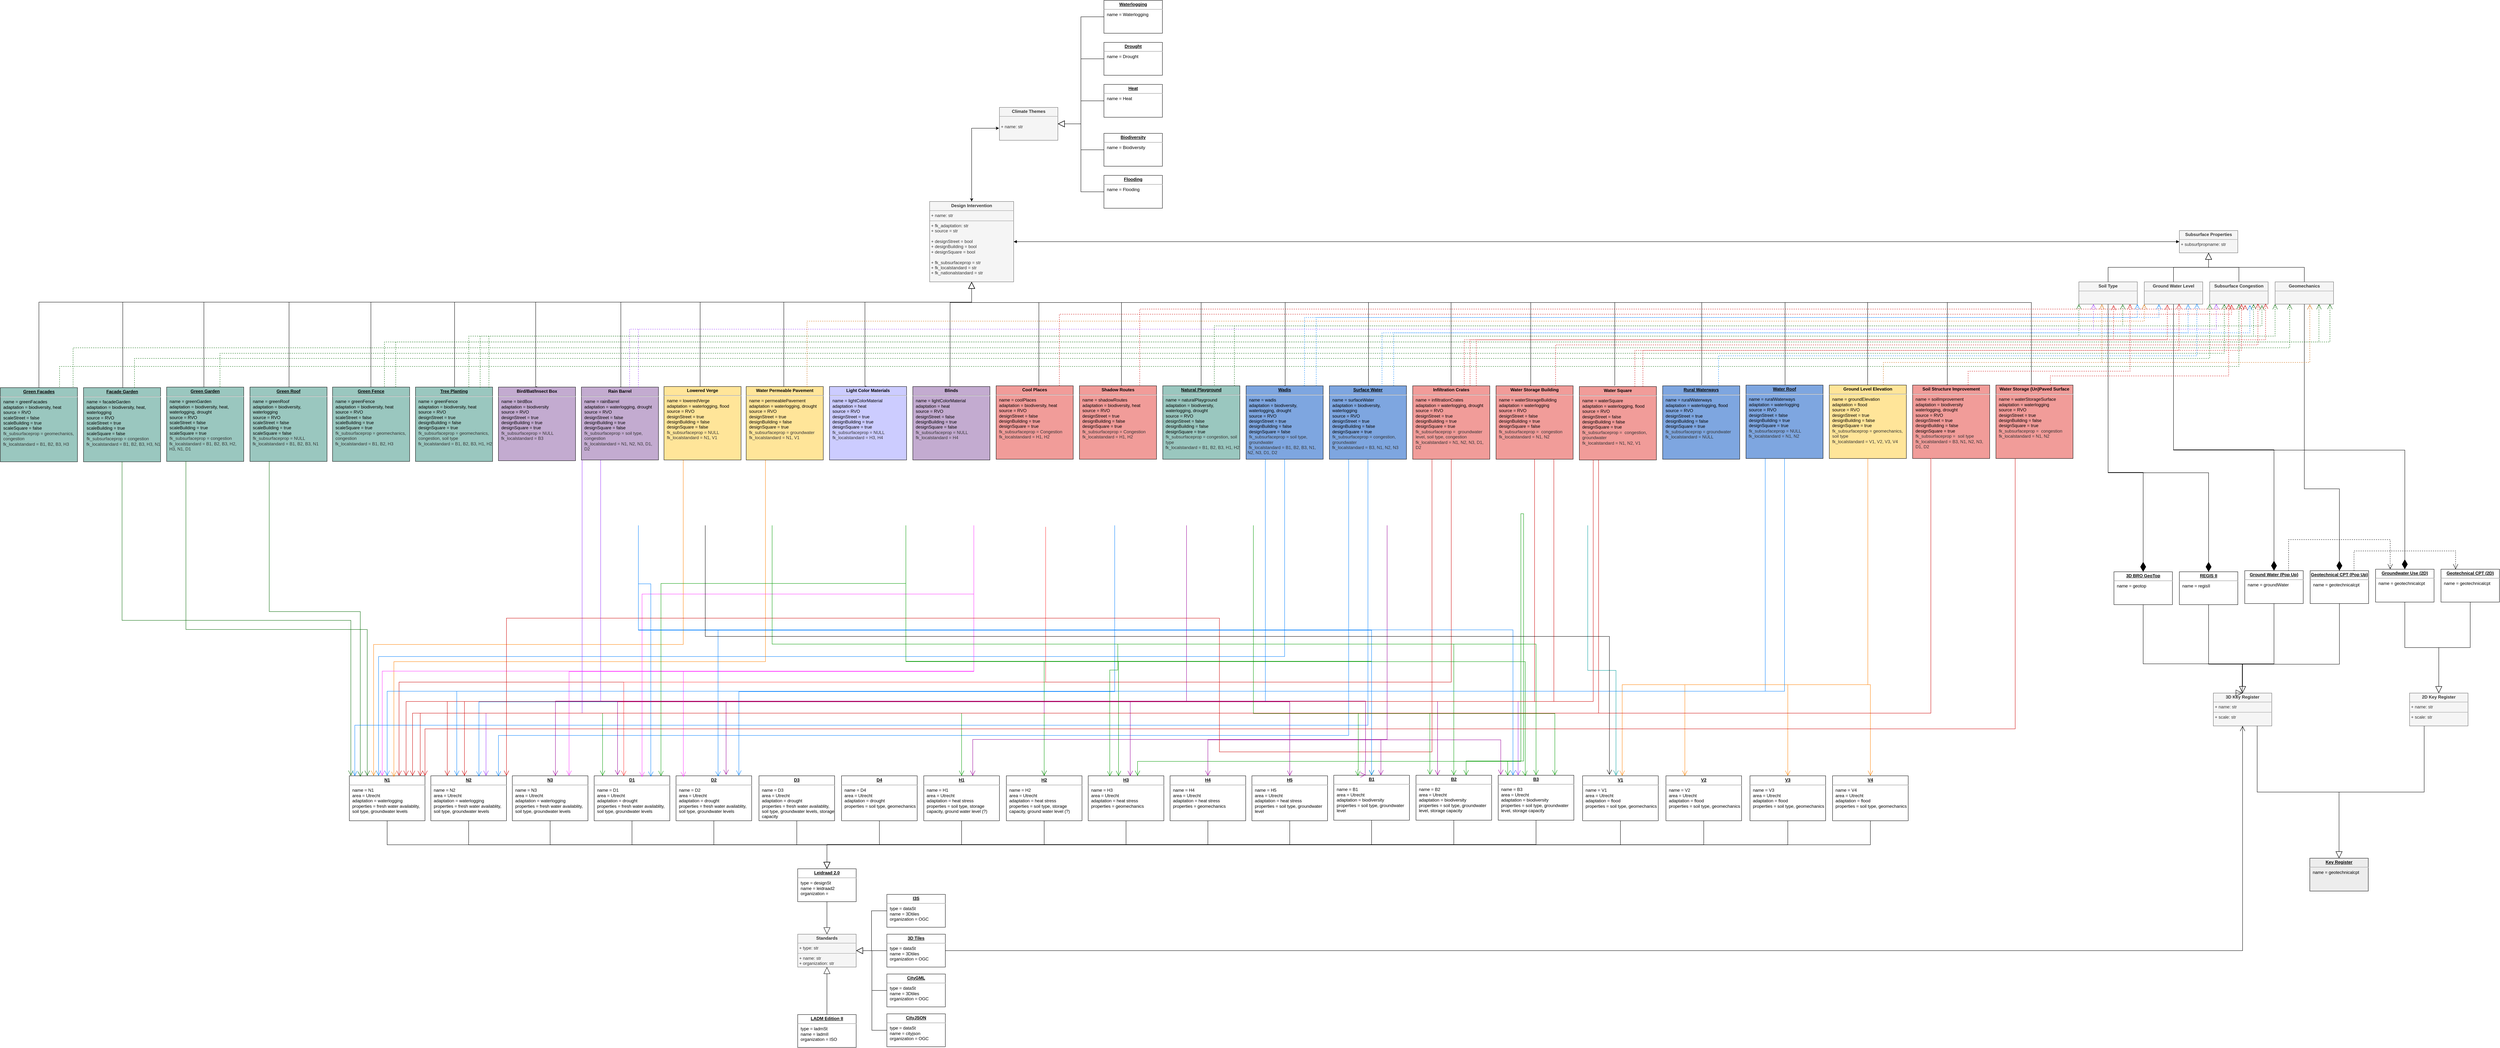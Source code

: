 <mxfile version="24.3.1" type="github">
  <diagram name="Page-1" id="c4acf3e9-155e-7222-9cf6-157b1a14988f">
    <mxGraphModel dx="4866" dy="2793" grid="0" gridSize="10" guides="1" tooltips="1" connect="1" arrows="1" fold="1" page="0" pageScale="1" pageWidth="1169" pageHeight="827" background="none" math="0" shadow="0">
      <root>
        <mxCell id="0" />
        <mxCell id="1" parent="0" />
        <mxCell id="XL4-3dp0tsTEwj-AfAvo-24" value="&lt;p style=&quot;margin:0px;margin-top:4px;text-align:center;text-decoration:underline;&quot;&gt;&lt;b&gt;H3&lt;/b&gt;&lt;/p&gt;&lt;hr&gt;&lt;p style=&quot;margin:0px;margin-left:8px;&quot;&gt;&lt;span style=&quot;background-color: initial;&quot;&gt;name = H3&lt;/span&gt;&lt;/p&gt;&lt;p style=&quot;margin:0px;margin-left:8px;&quot;&gt;&lt;span style=&quot;background-color: initial;&quot;&gt;area = Utrecht&lt;/span&gt;&lt;/p&gt;&lt;p style=&quot;margin:0px;margin-left:8px;&quot;&gt;adaptation = heat stress&lt;/p&gt;&lt;p style=&quot;margin:0px;margin-left:8px;&quot;&gt;properties = geomechanics&lt;/p&gt;&lt;p style=&quot;margin:0px;margin-left:8px;&quot;&gt;&lt;span style=&quot;background-color: initial;&quot;&gt;&lt;br&gt;&lt;/span&gt;&lt;/p&gt;" style="verticalAlign=top;align=left;overflow=fill;fontSize=12;fontFamily=Helvetica;html=1;whiteSpace=wrap;" parent="1" vertex="1">
          <mxGeometry x="-10" y="345.5" width="207" height="123" as="geometry" />
        </mxCell>
        <mxCell id="0FXop1k1lJmk01pZkUKz-20" value="&lt;p style=&quot;margin:0px;margin-top:4px;text-align:center;&quot;&gt;&lt;b&gt;Design Intervention&lt;/b&gt;&lt;/p&gt;&lt;hr size=&quot;1&quot;&gt;&lt;p style=&quot;margin:0px;margin-left:4px;&quot;&gt;+ name: str&lt;/p&gt;&lt;hr size=&quot;1&quot;&gt;&lt;p style=&quot;margin:0px;margin-left:4px;&quot;&gt;+ fk_adaptation: str&lt;/p&gt;&lt;p style=&quot;margin:0px;margin-left:4px;&quot;&gt;+ source = str&lt;/p&gt;&lt;p style=&quot;margin:0px;margin-left:4px;&quot;&gt;&lt;br&gt;&lt;/p&gt;&lt;p style=&quot;margin:0px;margin-left:4px;&quot;&gt;+ designStreet = bool&lt;/p&gt;&lt;p style=&quot;margin:0px;margin-left:4px;&quot;&gt;+ designBuilding = bool&lt;br&gt;&lt;/p&gt;&lt;p style=&quot;margin: 0px 0px 0px 4px;&quot;&gt;+ designSquare = bool&lt;br&gt;&lt;/p&gt;&lt;div&gt;&lt;br&gt;&lt;/div&gt;&lt;p style=&quot;margin:0px;margin-left:4px;&quot;&gt;+ fk_subsurfaceprop = str&lt;/p&gt;&lt;p style=&quot;margin:0px;margin-left:4px;&quot;&gt;+ fk_localstandard = str&lt;/p&gt;&lt;p style=&quot;margin:0px;margin-left:4px;&quot;&gt;+ fk_nationalstandard = str&lt;br&gt;&lt;/p&gt;&lt;p style=&quot;margin:0px;margin-left:4px;&quot;&gt;&lt;br&gt;&lt;/p&gt;" style="verticalAlign=top;align=left;overflow=fill;fontSize=12;fontFamily=Helvetica;html=1;whiteSpace=wrap;fillColor=#f5f5f5;strokeColor=#666666;fontColor=#333333;" parent="1" vertex="1">
          <mxGeometry x="-444" y="-1226.5" width="230" height="220" as="geometry" />
        </mxCell>
        <mxCell id="0FXop1k1lJmk01pZkUKz-21" value="&lt;p style=&quot;margin:0px;margin-top:4px;text-align:center;&quot;&gt;&lt;b&gt;Subsurface Properties&lt;/b&gt;&lt;/p&gt;&lt;hr size=&quot;1&quot;&gt;&lt;p style=&quot;margin:0px;margin-left:4px;&quot;&gt;+ subsurfpropname: str&lt;/p&gt;" style="verticalAlign=top;align=left;overflow=fill;fontSize=12;fontFamily=Helvetica;html=1;whiteSpace=wrap;fillColor=#f5f5f5;strokeColor=#666666;fontColor=#333333;" parent="1" vertex="1">
          <mxGeometry x="2976" y="-1147" width="160" height="61" as="geometry" />
        </mxCell>
        <mxCell id="0FXop1k1lJmk01pZkUKz-29" value="&lt;p style=&quot;margin:0px;margin-top:4px;text-align:center;&quot;&gt;&lt;b&gt;Soil Type&lt;/b&gt;&lt;/p&gt;&lt;hr size=&quot;1&quot;&gt;&lt;p style=&quot;margin:0px;margin-left:4px;&quot;&gt;&lt;br&gt;&lt;/p&gt;" style="verticalAlign=top;align=left;overflow=fill;fontSize=12;fontFamily=Helvetica;html=1;whiteSpace=wrap;fillColor=#f5f5f5;strokeColor=#666666;fontColor=#333333;" parent="1" vertex="1">
          <mxGeometry x="2701" y="-1006.5" width="160" height="61" as="geometry" />
        </mxCell>
        <mxCell id="0FXop1k1lJmk01pZkUKz-33" value="" style="endArrow=block;endSize=16;endFill=0;html=1;rounded=0;exitX=0.5;exitY=0;exitDx=0;exitDy=0;entryX=0.5;entryY=1;entryDx=0;entryDy=0;edgeStyle=orthogonalEdgeStyle;" parent="1" source="0FXop1k1lJmk01pZkUKz-29" target="0FXop1k1lJmk01pZkUKz-21" edge="1">
          <mxGeometry width="160" relative="1" as="geometry">
            <mxPoint x="2781" y="-1045.5" as="sourcePoint" />
            <mxPoint x="2876.47" y="-1153" as="targetPoint" />
          </mxGeometry>
        </mxCell>
        <mxCell id="0FXop1k1lJmk01pZkUKz-34" value="&lt;p style=&quot;margin:0px;margin-top:4px;text-align:center;&quot;&gt;&lt;b&gt;Ground Water Level&lt;/b&gt;&lt;/p&gt;&lt;hr size=&quot;1&quot;&gt;&lt;p style=&quot;margin:0px;margin-left:4px;&quot;&gt;&lt;br&gt;&lt;/p&gt;" style="verticalAlign=top;align=left;overflow=fill;fontSize=12;fontFamily=Helvetica;html=1;whiteSpace=wrap;fillColor=#f5f5f5;strokeColor=#666666;fontColor=#333333;" parent="1" vertex="1">
          <mxGeometry x="2880" y="-1006.5" width="160" height="61" as="geometry" />
        </mxCell>
        <mxCell id="0FXop1k1lJmk01pZkUKz-40" value="" style="endArrow=block;endSize=16;endFill=0;html=1;rounded=0;exitX=0.5;exitY=0;exitDx=0;exitDy=0;edgeStyle=orthogonalEdgeStyle;entryX=0.5;entryY=1;entryDx=0;entryDy=0;" parent="1" source="0FXop1k1lJmk01pZkUKz-34" target="0FXop1k1lJmk01pZkUKz-21" edge="1">
          <mxGeometry width="160" relative="1" as="geometry">
            <mxPoint x="2960.0" y="-1045.5" as="sourcePoint" />
            <mxPoint x="2951" y="-1136" as="targetPoint" />
          </mxGeometry>
        </mxCell>
        <mxCell id="0FXop1k1lJmk01pZkUKz-41" value="&lt;p style=&quot;margin:0px;margin-top:4px;text-align:center;&quot;&gt;&lt;b&gt;3D Key Register&lt;/b&gt;&lt;/p&gt;&lt;hr size=&quot;1&quot;&gt;&lt;p style=&quot;margin:0px;margin-left:4px;&quot;&gt;+ name: str&lt;/p&gt;&lt;hr size=&quot;1&quot;&gt;&lt;p style=&quot;margin:0px;margin-left:4px;&quot;&gt;+ scale: str&lt;/p&gt;" style="verticalAlign=top;align=left;overflow=fill;fontSize=12;fontFamily=Helvetica;html=1;whiteSpace=wrap;fillColor=#f5f5f5;strokeColor=#666666;fontColor=#333333;" parent="1" vertex="1">
          <mxGeometry x="3069" y="119" width="160" height="90" as="geometry" />
        </mxCell>
        <mxCell id="0FXop1k1lJmk01pZkUKz-42" value="&lt;p style=&quot;margin:0px;margin-top:4px;text-align:center;text-decoration:underline;&quot;&gt;&lt;b&gt;3D BRO GeoTop&lt;/b&gt;&lt;/p&gt;&lt;hr&gt;&lt;p style=&quot;margin:0px;margin-left:8px;&quot;&gt;name = geotop&lt;/p&gt;" style="verticalAlign=top;align=left;overflow=fill;fontSize=12;fontFamily=Helvetica;html=1;whiteSpace=wrap;" parent="1" vertex="1">
          <mxGeometry x="2797" y="-213" width="160" height="90" as="geometry" />
        </mxCell>
        <mxCell id="0FXop1k1lJmk01pZkUKz-44" value="" style="endArrow=block;endSize=16;endFill=0;html=1;rounded=0;exitX=0.5;exitY=1;exitDx=0;exitDy=0;entryX=0.5;entryY=0;entryDx=0;entryDy=0;edgeStyle=orthogonalEdgeStyle;" parent="1" source="0FXop1k1lJmk01pZkUKz-42" target="0FXop1k1lJmk01pZkUKz-41" edge="1">
          <mxGeometry width="160" relative="1" as="geometry">
            <mxPoint x="2877" y="-17" as="sourcePoint" />
            <mxPoint x="2982" y="80" as="targetPoint" />
            <Array as="points">
              <mxPoint x="2877" y="39" />
              <mxPoint x="3149" y="39" />
            </Array>
          </mxGeometry>
        </mxCell>
        <mxCell id="XrivS-1WhvhdIYvPr3YK-8" value="&lt;p style=&quot;margin:0px;margin-top:4px;text-align:center;text-decoration:underline;&quot;&gt;&lt;b&gt;REGIS II&lt;/b&gt;&lt;/p&gt;&lt;hr&gt;&lt;p style=&quot;margin:0px;margin-left:8px;&quot;&gt;name = regisII&lt;/p&gt;" style="verticalAlign=top;align=left;overflow=fill;fontSize=12;fontFamily=Helvetica;html=1;whiteSpace=wrap;" parent="1" vertex="1">
          <mxGeometry x="2976" y="-213" width="160" height="90" as="geometry" />
        </mxCell>
        <mxCell id="XrivS-1WhvhdIYvPr3YK-11" value="" style="endArrow=block;endSize=16;endFill=0;html=1;rounded=0;exitX=0.5;exitY=0;exitDx=0;exitDy=0;edgeStyle=orthogonalEdgeStyle;" parent="1" source="XrivS-1WhvhdIYvPr3YK-13" target="0FXop1k1lJmk01pZkUKz-21" edge="1">
          <mxGeometry width="160" relative="1" as="geometry">
            <mxPoint x="3318" y="-1045.5" as="sourcePoint" />
            <mxPoint x="2944" y="-1136" as="targetPoint" />
          </mxGeometry>
        </mxCell>
        <mxCell id="XrivS-1WhvhdIYvPr3YK-13" value="&lt;p style=&quot;margin:0px;margin-top:4px;text-align:center;&quot;&gt;&lt;b&gt;Subsurface Congestion&lt;/b&gt;&lt;/p&gt;&lt;hr size=&quot;1&quot;&gt;&lt;p style=&quot;margin:0px;margin-left:4px;&quot;&gt;&lt;br&gt;&lt;/p&gt;" style="verticalAlign=top;align=left;overflow=fill;fontSize=12;fontFamily=Helvetica;html=1;whiteSpace=wrap;fillColor=#f5f5f5;strokeColor=#666666;fontColor=#333333;" parent="1" vertex="1">
          <mxGeometry x="3059" y="-1006.5" width="160" height="61" as="geometry" />
        </mxCell>
        <mxCell id="XrivS-1WhvhdIYvPr3YK-17" value="" style="endArrow=block;endSize=16;endFill=0;html=1;rounded=0;exitX=0.5;exitY=1;exitDx=0;exitDy=0;edgeStyle=orthogonalEdgeStyle;entryX=0.5;entryY=0;entryDx=0;entryDy=0;" parent="1" source="XrivS-1WhvhdIYvPr3YK-8" target="0FXop1k1lJmk01pZkUKz-41" edge="1">
          <mxGeometry width="160" relative="1" as="geometry">
            <mxPoint x="3056" y="-17" as="sourcePoint" />
            <mxPoint x="3107" y="60" as="targetPoint" />
            <Array as="points">
              <mxPoint x="3056" y="40" />
              <mxPoint x="3148" y="40" />
              <mxPoint x="3148" y="119" />
            </Array>
          </mxGeometry>
        </mxCell>
        <mxCell id="XrivS-1WhvhdIYvPr3YK-110" value="" style="endArrow=open;endSize=12;dashed=1;html=1;rounded=0;edgeStyle=orthogonalEdgeStyle;exitX=0.75;exitY=0;exitDx=0;exitDy=0;entryX=0.5;entryY=1;entryDx=0;entryDy=0;fontStyle=1;fillColor=#006600;strokeColor=#006600;" parent="1" source="sMXC-b68p0n0nWKsfzfZ-9" target="XrivS-1WhvhdIYvPr3YK-13" edge="1">
          <mxGeometry width="160" relative="1" as="geometry">
            <mxPoint x="-2885" y="-687.5" as="sourcePoint" />
            <mxPoint x="3136" y="-926" as="targetPoint" />
            <Array as="points">
              <mxPoint x="-2825" y="-717" />
              <mxPoint x="-2825" y="-775" />
              <mxPoint x="3139" y="-775" />
            </Array>
          </mxGeometry>
        </mxCell>
        <mxCell id="XrivS-1WhvhdIYvPr3YK-121" value="&lt;p style=&quot;margin:0px;margin-top:4px;text-align:center;text-decoration:underline;&quot;&gt;&lt;b&gt;Ground Water (Pop Up)&lt;/b&gt;&lt;/p&gt;&lt;hr&gt;&lt;p style=&quot;margin:0px;margin-left:8px;&quot;&gt;name = groundWater&lt;/p&gt;" style="verticalAlign=top;align=left;overflow=fill;fontSize=12;fontFamily=Helvetica;html=1;whiteSpace=wrap;" parent="1" vertex="1">
          <mxGeometry x="3155" y="-216" width="160" height="90" as="geometry" />
        </mxCell>
        <mxCell id="XrivS-1WhvhdIYvPr3YK-124" value="&lt;p style=&quot;margin:0px;margin-top:4px;text-align:center;text-decoration:underline;&quot;&gt;&lt;b&gt;Geotechnical CPT (Pop Up)&lt;/b&gt;&lt;/p&gt;&lt;hr&gt;&lt;p style=&quot;margin:0px;margin-left:8px;&quot;&gt;name = geotechnicalcpt&lt;/p&gt;" style="verticalAlign=top;align=left;overflow=fill;fontSize=12;fontFamily=Helvetica;html=1;whiteSpace=wrap;" parent="1" vertex="1">
          <mxGeometry x="3334" y="-216" width="160" height="90" as="geometry" />
        </mxCell>
        <mxCell id="XrivS-1WhvhdIYvPr3YK-125" value="" style="endArrow=block;endSize=16;endFill=0;html=1;rounded=0;exitX=0.5;exitY=1;exitDx=0;exitDy=0;entryX=0.5;entryY=0;entryDx=0;entryDy=0;edgeStyle=orthogonalEdgeStyle;" parent="1" source="XrivS-1WhvhdIYvPr3YK-121" target="0FXop1k1lJmk01pZkUKz-41" edge="1">
          <mxGeometry width="160" relative="1" as="geometry">
            <mxPoint x="3235" y="-20" as="sourcePoint" />
            <mxPoint x="3493" y="253" as="targetPoint" />
            <Array as="points">
              <mxPoint x="3235" y="39" />
              <mxPoint x="3149" y="39" />
            </Array>
          </mxGeometry>
        </mxCell>
        <mxCell id="XrivS-1WhvhdIYvPr3YK-127" value="" style="endArrow=block;endSize=16;endFill=0;html=1;rounded=0;exitX=0.5;exitY=1;exitDx=0;exitDy=0;entryX=0.5;entryY=0;entryDx=0;entryDy=0;edgeStyle=orthogonalEdgeStyle;" parent="1" source="XrivS-1WhvhdIYvPr3YK-124" target="0FXop1k1lJmk01pZkUKz-41" edge="1">
          <mxGeometry width="160" relative="1" as="geometry">
            <mxPoint x="3414" y="-20" as="sourcePoint" />
            <mxPoint x="3690" y="151" as="targetPoint" />
            <Array as="points">
              <mxPoint x="3414" y="40" />
              <mxPoint x="3149" y="40" />
            </Array>
          </mxGeometry>
        </mxCell>
        <mxCell id="XrivS-1WhvhdIYvPr3YK-131" value="&lt;p style=&quot;margin:0px;margin-top:4px;text-align:center;&quot;&gt;&lt;b&gt;Standards&lt;/b&gt;&lt;/p&gt;&lt;hr size=&quot;1&quot;&gt;&lt;p style=&quot;margin:0px;margin-left:4px;&quot;&gt;+ type: str&lt;/p&gt;&lt;hr size=&quot;1&quot;&gt;&lt;p style=&quot;margin:0px;margin-left:4px;&quot;&gt;+ name: str&lt;/p&gt;&lt;p style=&quot;margin:0px;margin-left:4px;&quot;&gt;+ organization: str&lt;/p&gt;" style="verticalAlign=top;align=left;overflow=fill;fontSize=12;fontFamily=Helvetica;html=1;whiteSpace=wrap;fillColor=#f5f5f5;strokeColor=#666666;fontColor=#333333;" parent="1" vertex="1">
          <mxGeometry x="-805" y="779" width="160" height="90" as="geometry" />
        </mxCell>
        <mxCell id="XrivS-1WhvhdIYvPr3YK-132" value="&lt;p style=&quot;margin:0px;margin-top:4px;text-align:center;text-decoration:underline;&quot;&gt;&lt;b&gt;I3S&lt;/b&gt;&lt;/p&gt;&lt;hr&gt;&lt;p style=&quot;margin:0px;margin-left:8px;&quot;&gt;type = dataSt&lt;/p&gt;&lt;p style=&quot;margin:0px;margin-left:8px;&quot;&gt;name = 3Dtiles&lt;/p&gt;&lt;p style=&quot;margin:0px;margin-left:8px;&quot;&gt;organization = OGC&lt;/p&gt;" style="verticalAlign=top;align=left;overflow=fill;fontSize=12;fontFamily=Helvetica;html=1;whiteSpace=wrap;" parent="1" vertex="1">
          <mxGeometry x="-561" y="670" width="160" height="90" as="geometry" />
        </mxCell>
        <mxCell id="XrivS-1WhvhdIYvPr3YK-133" value="&lt;p style=&quot;margin:0px;margin-top:4px;text-align:center;text-decoration:underline;&quot;&gt;&lt;b&gt;3D Tiles&lt;/b&gt;&lt;/p&gt;&lt;hr&gt;&lt;p style=&quot;margin:0px;margin-left:8px;&quot;&gt;type = dataSt&lt;/p&gt;&lt;p style=&quot;margin:0px;margin-left:8px;&quot;&gt;name = 3Dtiles&lt;/p&gt;&lt;p style=&quot;margin:0px;margin-left:8px;&quot;&gt;organization = OGC&lt;br&gt;&lt;/p&gt;" style="verticalAlign=top;align=left;overflow=fill;fontSize=12;fontFamily=Helvetica;html=1;whiteSpace=wrap;" parent="1" vertex="1">
          <mxGeometry x="-561" y="779" width="160" height="90" as="geometry" />
        </mxCell>
        <mxCell id="XrivS-1WhvhdIYvPr3YK-135" value="&lt;p style=&quot;margin:0px;margin-top:4px;text-align:center;text-decoration:underline;&quot;&gt;&lt;b&gt;CityGML&lt;/b&gt;&lt;/p&gt;&lt;hr&gt;&lt;p style=&quot;margin:0px;margin-left:8px;&quot;&gt;type = dataSt&lt;/p&gt;&lt;p style=&quot;margin:0px;margin-left:8px;&quot;&gt;name = 3Dtiles&lt;/p&gt;&lt;p style=&quot;margin:0px;margin-left:8px;&quot;&gt;organization = OGC&lt;br&gt;&lt;/p&gt;" style="verticalAlign=top;align=left;overflow=fill;fontSize=12;fontFamily=Helvetica;html=1;whiteSpace=wrap;" parent="1" vertex="1">
          <mxGeometry x="-561" y="888" width="160" height="90" as="geometry" />
        </mxCell>
        <mxCell id="XrivS-1WhvhdIYvPr3YK-139" value="" style="endArrow=block;endSize=16;endFill=0;html=1;rounded=0;exitX=0;exitY=0.5;exitDx=0;exitDy=0;entryX=1;entryY=0.5;entryDx=0;entryDy=0;edgeStyle=orthogonalEdgeStyle;" parent="1" source="XrivS-1WhvhdIYvPr3YK-132" target="XrivS-1WhvhdIYvPr3YK-131" edge="1">
          <mxGeometry width="160" relative="1" as="geometry">
            <mxPoint x="-750" y="910" as="sourcePoint" />
            <mxPoint x="-590" y="910" as="targetPoint" />
          </mxGeometry>
        </mxCell>
        <mxCell id="XrivS-1WhvhdIYvPr3YK-140" value="" style="endArrow=block;endSize=16;endFill=0;html=1;rounded=0;exitX=0;exitY=0.5;exitDx=0;exitDy=0;entryX=1;entryY=0.5;entryDx=0;entryDy=0;" parent="1" source="XrivS-1WhvhdIYvPr3YK-133" target="XrivS-1WhvhdIYvPr3YK-131" edge="1">
          <mxGeometry width="160" relative="1" as="geometry">
            <mxPoint x="-802" y="952" as="sourcePoint" />
            <mxPoint x="-642" y="952" as="targetPoint" />
          </mxGeometry>
        </mxCell>
        <mxCell id="XrivS-1WhvhdIYvPr3YK-141" value="" style="endArrow=block;endSize=16;endFill=0;html=1;rounded=0;exitX=0;exitY=0.5;exitDx=0;exitDy=0;entryX=1;entryY=0.5;entryDx=0;entryDy=0;edgeStyle=orthogonalEdgeStyle;" parent="1" source="XrivS-1WhvhdIYvPr3YK-135" target="XrivS-1WhvhdIYvPr3YK-131" edge="1">
          <mxGeometry width="160" relative="1" as="geometry">
            <mxPoint x="-815" y="991" as="sourcePoint" />
            <mxPoint x="-655" y="991" as="targetPoint" />
            <Array as="points">
              <mxPoint x="-602" y="933" />
              <mxPoint x="-602" y="824" />
            </Array>
          </mxGeometry>
        </mxCell>
        <mxCell id="XrivS-1WhvhdIYvPr3YK-143" value="" style="endArrow=open;endFill=1;endSize=12;html=1;rounded=0;exitX=1;exitY=0.5;exitDx=0;exitDy=0;edgeStyle=orthogonalEdgeStyle;entryX=0.5;entryY=1;entryDx=0;entryDy=0;" parent="1" source="XrivS-1WhvhdIYvPr3YK-133" target="0FXop1k1lJmk01pZkUKz-41" edge="1">
          <mxGeometry width="160" relative="1" as="geometry">
            <mxPoint x="-284" y="433" as="sourcePoint" />
            <mxPoint x="200" y="377" as="targetPoint" />
          </mxGeometry>
        </mxCell>
        <mxCell id="XrivS-1WhvhdIYvPr3YK-145" value="&lt;p style=&quot;margin:0px;margin-top:4px;text-align:center;text-decoration:underline;&quot;&gt;&lt;b&gt;Leidraad 2.0&lt;/b&gt;&lt;/p&gt;&lt;hr&gt;&lt;p style=&quot;margin:0px;margin-left:8px;&quot;&gt;type = designSt&lt;/p&gt;&lt;p style=&quot;margin:0px;margin-left:8px;&quot;&gt;name = leidraad2&lt;/p&gt;&lt;p style=&quot;margin:0px;margin-left:8px;&quot;&gt;organization =&lt;/p&gt;" style="verticalAlign=top;align=left;overflow=fill;fontSize=12;fontFamily=Helvetica;html=1;whiteSpace=wrap;" parent="1" vertex="1">
          <mxGeometry x="-805" y="600" width="160" height="90" as="geometry" />
        </mxCell>
        <mxCell id="XrivS-1WhvhdIYvPr3YK-146" value="&lt;p style=&quot;margin:0px;margin-top:4px;text-align:center;text-decoration:underline;&quot;&gt;&lt;b&gt;CityJSON&lt;/b&gt;&lt;/p&gt;&lt;hr&gt;&lt;p style=&quot;margin:0px;margin-left:8px;&quot;&gt;type = dataSt&lt;/p&gt;&lt;p style=&quot;margin:0px;margin-left:8px;&quot;&gt;&lt;span style=&quot;background-color: initial;&quot;&gt;name = cityjson&lt;/span&gt;&lt;/p&gt;&lt;p style=&quot;margin:0px;margin-left:8px;&quot;&gt;organization = OGC&lt;span style=&quot;background-color: initial;&quot;&gt;&lt;br&gt;&lt;/span&gt;&lt;/p&gt;" style="verticalAlign=top;align=left;overflow=fill;fontSize=12;fontFamily=Helvetica;html=1;whiteSpace=wrap;" parent="1" vertex="1">
          <mxGeometry x="-561" y="997" width="160" height="90" as="geometry" />
        </mxCell>
        <mxCell id="XrivS-1WhvhdIYvPr3YK-147" value="" style="endArrow=block;endSize=16;endFill=0;html=1;rounded=0;entryX=1;entryY=0.5;entryDx=0;entryDy=0;exitX=0;exitY=0.5;exitDx=0;exitDy=0;edgeStyle=orthogonalEdgeStyle;" parent="1" source="XrivS-1WhvhdIYvPr3YK-146" target="XrivS-1WhvhdIYvPr3YK-131" edge="1">
          <mxGeometry width="160" relative="1" as="geometry">
            <mxPoint x="-820" y="1086" as="sourcePoint" />
            <mxPoint x="-660" y="1086" as="targetPoint" />
            <Array as="points">
              <mxPoint x="-602" y="1042" />
              <mxPoint x="-602" y="824" />
            </Array>
          </mxGeometry>
        </mxCell>
        <mxCell id="XrivS-1WhvhdIYvPr3YK-153" value="" style="endArrow=block;endSize=16;endFill=0;html=1;rounded=0;exitX=0.5;exitY=1;exitDx=0;exitDy=0;entryX=0.5;entryY=0;entryDx=0;entryDy=0;edgeStyle=orthogonalEdgeStyle;" parent="1" source="XrivS-1WhvhdIYvPr3YK-145" target="XrivS-1WhvhdIYvPr3YK-131" edge="1">
          <mxGeometry width="160" relative="1" as="geometry">
            <mxPoint x="-1127" y="745" as="sourcePoint" />
            <mxPoint x="-967" y="745" as="targetPoint" />
          </mxGeometry>
        </mxCell>
        <mxCell id="XrivS-1WhvhdIYvPr3YK-154" value="&lt;p style=&quot;margin:0px;margin-top:4px;text-align:center;&quot;&gt;&lt;b&gt;Geomechanics&lt;/b&gt;&lt;/p&gt;&lt;hr size=&quot;1&quot;&gt;&lt;p style=&quot;margin:0px;margin-left:4px;&quot;&gt;&lt;br&gt;&lt;/p&gt;" style="verticalAlign=top;align=left;overflow=fill;fontSize=12;fontFamily=Helvetica;html=1;whiteSpace=wrap;fillColor=#f5f5f5;strokeColor=#666666;fontColor=#333333;" parent="1" vertex="1">
          <mxGeometry x="3238" y="-1006.5" width="160" height="61" as="geometry" />
        </mxCell>
        <mxCell id="XrivS-1WhvhdIYvPr3YK-155" value="&lt;p style=&quot;margin:0px;margin-top:4px;text-align:center;text-decoration:underline;&quot;&gt;&lt;b&gt;Groundwater Use (2D)&lt;/b&gt;&lt;/p&gt;&lt;hr&gt;&lt;p style=&quot;margin:0px;margin-left:8px;&quot;&gt;name = geotechnicalcpt&lt;/p&gt;" style="verticalAlign=top;align=left;overflow=fill;fontSize=12;fontFamily=Helvetica;html=1;whiteSpace=wrap;" parent="1" vertex="1">
          <mxGeometry x="3513" y="-220" width="160" height="90" as="geometry" />
        </mxCell>
        <mxCell id="XrivS-1WhvhdIYvPr3YK-158" value="&lt;p style=&quot;margin:0px;margin-top:4px;text-align:center;text-decoration:underline;&quot;&gt;&lt;b&gt;Key Register&lt;/b&gt;&lt;/p&gt;&lt;hr&gt;&lt;p style=&quot;margin:0px;margin-left:8px;&quot;&gt;name = geotechnicalcpt&lt;/p&gt;" style="verticalAlign=top;align=left;overflow=fill;fontSize=12;fontFamily=Helvetica;html=1;whiteSpace=wrap;fillColor=#EDEDED;" parent="1" vertex="1">
          <mxGeometry x="3333" y="571" width="160" height="90" as="geometry" />
        </mxCell>
        <mxCell id="XrivS-1WhvhdIYvPr3YK-161" value="&lt;p style=&quot;margin:0px;margin-top:4px;text-align:center;text-decoration:underline;&quot;&gt;&lt;b&gt;N2&lt;/b&gt;&lt;/p&gt;&lt;hr&gt;&lt;p style=&quot;margin:0px;margin-left:8px;&quot;&gt;&lt;span style=&quot;background-color: initial;&quot;&gt;name = N2&lt;/span&gt;&lt;/p&gt;&lt;p style=&quot;margin:0px;margin-left:8px;&quot;&gt;&lt;span style=&quot;background-color: initial;&quot;&gt;area = Utrecht&lt;/span&gt;&lt;/p&gt;&lt;p style=&quot;margin:0px;margin-left:8px;&quot;&gt;adaptation = waterlogging&lt;/p&gt;&lt;p style=&quot;margin:0px;margin-left:8px;&quot;&gt;properties = fresh water availablity, soil type, groundwater levels&lt;/p&gt;&lt;p style=&quot;margin:0px;margin-left:8px;&quot;&gt;&lt;span style=&quot;background-color: initial;&quot;&gt;&lt;br&gt;&lt;/span&gt;&lt;/p&gt;" style="verticalAlign=top;align=left;overflow=fill;fontSize=12;fontFamily=Helvetica;html=1;whiteSpace=wrap;" parent="1" vertex="1">
          <mxGeometry x="-1809" y="345.5" width="207" height="123" as="geometry" />
        </mxCell>
        <mxCell id="XrivS-1WhvhdIYvPr3YK-162" value="&lt;p style=&quot;margin:0px;margin-top:4px;text-align:center;&quot;&gt;&lt;b&gt;Climate Themes&lt;/b&gt;&lt;/p&gt;&lt;hr size=&quot;1&quot;&gt;&lt;p style=&quot;margin:0px;margin-left:4px;&quot;&gt;&lt;br&gt;&lt;/p&gt;&lt;p style=&quot;margin:0px;margin-left:4px;&quot;&gt;+ name: str&lt;/p&gt;" style="verticalAlign=top;align=left;overflow=fill;fontSize=12;fontFamily=Helvetica;html=1;whiteSpace=wrap;fillColor=#f5f5f5;strokeColor=#666666;fontColor=#333333;" parent="1" vertex="1">
          <mxGeometry x="-253" y="-1484" width="160" height="90" as="geometry" />
        </mxCell>
        <mxCell id="XrivS-1WhvhdIYvPr3YK-163" value="&lt;p style=&quot;margin:0px;margin-top:4px;text-align:center;text-decoration:underline;&quot;&gt;&lt;b&gt;Heat&lt;/b&gt;&lt;/p&gt;&lt;hr&gt;&lt;p style=&quot;margin:0px;margin-left:8px;&quot;&gt;&lt;span style=&quot;background-color: initial;&quot;&gt;name = Heat&lt;/span&gt;&lt;/p&gt;&lt;p style=&quot;margin:0px;margin-left:8px;&quot;&gt;&lt;span style=&quot;background-color: initial;&quot;&gt;&lt;br&gt;&lt;/span&gt;&lt;/p&gt;" style="verticalAlign=top;align=left;overflow=fill;fontSize=12;fontFamily=Helvetica;html=1;whiteSpace=wrap;" parent="1" vertex="1">
          <mxGeometry x="33" y="-1547" width="160" height="90" as="geometry" />
        </mxCell>
        <mxCell id="XrivS-1WhvhdIYvPr3YK-167" value="&lt;p style=&quot;margin:0px;margin-top:4px;text-align:center;text-decoration:underline;&quot;&gt;&lt;b&gt;Drought&lt;/b&gt;&lt;/p&gt;&lt;hr&gt;&lt;p style=&quot;margin:0px;margin-left:8px;&quot;&gt;&lt;span style=&quot;background-color: initial;&quot;&gt;name = Drought&lt;/span&gt;&lt;/p&gt;&lt;p style=&quot;margin:0px;margin-left:8px;&quot;&gt;&lt;span style=&quot;background-color: initial;&quot;&gt;&lt;br&gt;&lt;/span&gt;&lt;/p&gt;" style="verticalAlign=top;align=left;overflow=fill;fontSize=12;fontFamily=Helvetica;html=1;whiteSpace=wrap;" parent="1" vertex="1">
          <mxGeometry x="33" y="-1662" width="160" height="90" as="geometry" />
        </mxCell>
        <mxCell id="XrivS-1WhvhdIYvPr3YK-169" value="&lt;p style=&quot;margin:0px;margin-top:4px;text-align:center;text-decoration:underline;&quot;&gt;&lt;b&gt;Waterlogging&lt;/b&gt;&lt;/p&gt;&lt;hr&gt;&lt;p style=&quot;margin:0px;margin-left:8px;&quot;&gt;&lt;span style=&quot;background-color: initial;&quot;&gt;name = Waterlogging&lt;/span&gt;&lt;/p&gt;&lt;p style=&quot;margin:0px;margin-left:8px;&quot;&gt;&lt;span style=&quot;background-color: initial;&quot;&gt;&lt;br&gt;&lt;/span&gt;&lt;/p&gt;" style="verticalAlign=top;align=left;overflow=fill;fontSize=12;fontFamily=Helvetica;html=1;whiteSpace=wrap;" parent="1" vertex="1">
          <mxGeometry x="33" y="-1777" width="160" height="90" as="geometry" />
        </mxCell>
        <mxCell id="XrivS-1WhvhdIYvPr3YK-170" value="&lt;p style=&quot;margin:0px;margin-top:4px;text-align:center;text-decoration:underline;&quot;&gt;&lt;b&gt;Biodiversity&lt;/b&gt;&lt;/p&gt;&lt;hr&gt;&lt;p style=&quot;margin:0px;margin-left:8px;&quot;&gt;&lt;span style=&quot;background-color: initial;&quot;&gt;name = Biodiversity&lt;/span&gt;&lt;/p&gt;&lt;p style=&quot;margin:0px;margin-left:8px;&quot;&gt;&lt;span style=&quot;background-color: initial;&quot;&gt;&lt;br&gt;&lt;/span&gt;&lt;/p&gt;" style="verticalAlign=top;align=left;overflow=fill;fontSize=12;fontFamily=Helvetica;html=1;whiteSpace=wrap;" parent="1" vertex="1">
          <mxGeometry x="33" y="-1413" width="160" height="90" as="geometry" />
        </mxCell>
        <mxCell id="XrivS-1WhvhdIYvPr3YK-172" value="&lt;p style=&quot;margin:0px;margin-top:4px;text-align:center;text-decoration:underline;&quot;&gt;&lt;b&gt;Flooding&lt;/b&gt;&lt;/p&gt;&lt;hr&gt;&lt;p style=&quot;margin:0px;margin-left:8px;&quot;&gt;&lt;span style=&quot;background-color: initial;&quot;&gt;name = Flooding&lt;/span&gt;&lt;/p&gt;&lt;p style=&quot;margin:0px;margin-left:8px;&quot;&gt;&lt;span style=&quot;background-color: initial;&quot;&gt;&lt;br&gt;&lt;/span&gt;&lt;/p&gt;" style="verticalAlign=top;align=left;overflow=fill;fontSize=12;fontFamily=Helvetica;html=1;whiteSpace=wrap;" parent="1" vertex="1">
          <mxGeometry x="33" y="-1298" width="160" height="90" as="geometry" />
        </mxCell>
        <mxCell id="4yrR79o98_Yk7ZibqLWb-1" value="&lt;p style=&quot;margin:0px;margin-top:4px;text-align:center;text-decoration:underline;&quot;&gt;&lt;b&gt;N3&lt;/b&gt;&lt;/p&gt;&lt;hr&gt;&lt;p style=&quot;margin:0px;margin-left:8px;&quot;&gt;&lt;span style=&quot;background-color: initial;&quot;&gt;name = N3&lt;/span&gt;&lt;/p&gt;&lt;p style=&quot;margin:0px;margin-left:8px;&quot;&gt;&lt;span style=&quot;background-color: initial;&quot;&gt;area = Utrecht&lt;/span&gt;&lt;/p&gt;&lt;p style=&quot;margin:0px;margin-left:8px;&quot;&gt;adaptation = waterlogging&lt;/p&gt;&lt;p style=&quot;margin:0px;margin-left:8px;&quot;&gt;properties = fresh water availablity, soil type, groundwater levels&lt;/p&gt;&lt;p style=&quot;margin:0px;margin-left:8px;&quot;&gt;&lt;span style=&quot;background-color: initial;&quot;&gt;&lt;br&gt;&lt;/span&gt;&lt;/p&gt;" style="verticalAlign=top;align=left;overflow=fill;fontSize=12;fontFamily=Helvetica;html=1;whiteSpace=wrap;" parent="1" vertex="1">
          <mxGeometry x="-1586" y="345.5" width="207" height="123" as="geometry" />
        </mxCell>
        <mxCell id="4yrR79o98_Yk7ZibqLWb-3" value="&lt;p style=&quot;margin:0px;margin-top:4px;text-align:center;text-decoration:underline;&quot;&gt;&lt;b&gt;N1&lt;/b&gt;&lt;/p&gt;&lt;hr&gt;&lt;p style=&quot;margin:0px;margin-left:8px;&quot;&gt;&lt;span style=&quot;background-color: initial;&quot;&gt;name = N1&lt;/span&gt;&lt;/p&gt;&lt;p style=&quot;margin:0px;margin-left:8px;&quot;&gt;&lt;span style=&quot;background-color: initial;&quot;&gt;area = Utrecht&lt;/span&gt;&lt;/p&gt;&lt;p style=&quot;margin:0px;margin-left:8px;&quot;&gt;adaptation = waterlogging&lt;/p&gt;&lt;p style=&quot;margin:0px;margin-left:8px;&quot;&gt;properties = fresh water availablity, soil type, groundwater levels&lt;/p&gt;&lt;p style=&quot;margin:0px;margin-left:8px;&quot;&gt;&lt;span style=&quot;background-color: initial;&quot;&gt;&lt;br&gt;&lt;/span&gt;&lt;/p&gt;" style="verticalAlign=top;align=left;overflow=fill;fontSize=12;fontFamily=Helvetica;html=1;whiteSpace=wrap;" parent="1" vertex="1">
          <mxGeometry x="-2032" y="345.5" width="207" height="123" as="geometry" />
        </mxCell>
        <mxCell id="4yrR79o98_Yk7ZibqLWb-6" value="" style="endArrow=block;endSize=16;endFill=0;html=1;rounded=0;edgeStyle=orthogonalEdgeStyle;exitX=0;exitY=0.5;exitDx=0;exitDy=0;entryX=1;entryY=0.5;entryDx=0;entryDy=0;" parent="1" source="XrivS-1WhvhdIYvPr3YK-167" target="XrivS-1WhvhdIYvPr3YK-162" edge="1">
          <mxGeometry width="160" relative="1" as="geometry">
            <mxPoint x="-245" y="-1133" as="sourcePoint" />
            <mxPoint x="-85" y="-1133" as="targetPoint" />
          </mxGeometry>
        </mxCell>
        <mxCell id="4yrR79o98_Yk7ZibqLWb-8" value="" style="endArrow=block;endSize=16;endFill=0;html=1;rounded=0;edgeStyle=orthogonalEdgeStyle;entryX=1;entryY=0.5;entryDx=0;entryDy=0;exitX=0;exitY=0.5;exitDx=0;exitDy=0;" parent="1" source="XrivS-1WhvhdIYvPr3YK-163" target="XrivS-1WhvhdIYvPr3YK-162" edge="1">
          <mxGeometry width="160" relative="1" as="geometry">
            <mxPoint x="-226" y="-1325.5" as="sourcePoint" />
            <mxPoint x="-66" y="-1325.5" as="targetPoint" />
          </mxGeometry>
        </mxCell>
        <mxCell id="4yrR79o98_Yk7ZibqLWb-9" value="" style="endArrow=block;endSize=16;endFill=0;html=1;rounded=0;edgeStyle=orthogonalEdgeStyle;entryX=1;entryY=0.5;entryDx=0;entryDy=0;exitX=0;exitY=0.5;exitDx=0;exitDy=0;" parent="1" source="XrivS-1WhvhdIYvPr3YK-169" target="XrivS-1WhvhdIYvPr3YK-162" edge="1">
          <mxGeometry width="160" relative="1" as="geometry">
            <mxPoint x="-657" y="-1218" as="sourcePoint" />
            <mxPoint x="-497" y="-1218" as="targetPoint" />
            <Array as="points">
              <mxPoint x="-30" y="-1732" />
              <mxPoint x="-30" y="-1439" />
            </Array>
          </mxGeometry>
        </mxCell>
        <mxCell id="4yrR79o98_Yk7ZibqLWb-10" value="" style="endArrow=block;endSize=16;endFill=0;html=1;rounded=0;edgeStyle=orthogonalEdgeStyle;entryX=1;entryY=0.5;entryDx=0;entryDy=0;exitX=0;exitY=0.5;exitDx=0;exitDy=0;" parent="1" source="XrivS-1WhvhdIYvPr3YK-172" target="XrivS-1WhvhdIYvPr3YK-162" edge="1">
          <mxGeometry width="160" relative="1" as="geometry">
            <mxPoint x="-253" y="-1286" as="sourcePoint" />
            <mxPoint x="-93" y="-1286" as="targetPoint" />
          </mxGeometry>
        </mxCell>
        <mxCell id="4yrR79o98_Yk7ZibqLWb-11" value="" style="endArrow=block;endSize=16;endFill=0;html=1;rounded=0;edgeStyle=orthogonalEdgeStyle;entryX=1;entryY=0.5;entryDx=0;entryDy=0;exitX=0;exitY=0.5;exitDx=0;exitDy=0;" parent="1" source="XrivS-1WhvhdIYvPr3YK-170" target="XrivS-1WhvhdIYvPr3YK-162" edge="1">
          <mxGeometry width="160" relative="1" as="geometry">
            <mxPoint x="-530" y="-1053" as="sourcePoint" />
            <mxPoint x="-370" y="-1053" as="targetPoint" />
          </mxGeometry>
        </mxCell>
        <mxCell id="4yrR79o98_Yk7ZibqLWb-15" value="" style="endArrow=block;endSize=16;endFill=0;html=1;rounded=0;edgeStyle=orthogonalEdgeStyle;entryX=0.5;entryY=0;entryDx=0;entryDy=0;exitX=0.5;exitY=1;exitDx=0;exitDy=0;" parent="1" source="4yrR79o98_Yk7ZibqLWb-3" target="XrivS-1WhvhdIYvPr3YK-145" edge="1">
          <mxGeometry width="160" relative="1" as="geometry">
            <mxPoint x="-1935" y="256" as="sourcePoint" />
            <mxPoint x="-1761" y="391" as="targetPoint" />
          </mxGeometry>
        </mxCell>
        <mxCell id="4yrR79o98_Yk7ZibqLWb-16" value="" style="endArrow=block;endSize=16;endFill=0;html=1;rounded=0;edgeStyle=orthogonalEdgeStyle;entryX=0.5;entryY=0;entryDx=0;entryDy=0;exitX=0.5;exitY=1;exitDx=0;exitDy=0;" parent="1" source="XrivS-1WhvhdIYvPr3YK-161" target="XrivS-1WhvhdIYvPr3YK-145" edge="1">
          <mxGeometry width="160" relative="1" as="geometry">
            <mxPoint x="-1917" y="373" as="sourcePoint" />
            <mxPoint x="-1757" y="373" as="targetPoint" />
          </mxGeometry>
        </mxCell>
        <mxCell id="4yrR79o98_Yk7ZibqLWb-17" value="" style="endArrow=block;endSize=16;endFill=0;html=1;rounded=0;edgeStyle=orthogonalEdgeStyle;entryX=0.5;entryY=0;entryDx=0;entryDy=0;exitX=0.5;exitY=1;exitDx=0;exitDy=0;" parent="1" source="4yrR79o98_Yk7ZibqLWb-1" target="XrivS-1WhvhdIYvPr3YK-145" edge="1">
          <mxGeometry width="160" relative="1" as="geometry">
            <mxPoint x="-1940" y="405" as="sourcePoint" />
            <mxPoint x="-1780" y="405" as="targetPoint" />
          </mxGeometry>
        </mxCell>
        <mxCell id="4yrR79o98_Yk7ZibqLWb-44" value="" style="endArrow=open;endFill=1;endSize=12;html=1;rounded=0;edgeStyle=orthogonalEdgeStyle;entryX=0.02;entryY=-0.002;entryDx=0;entryDy=0;exitX=0.5;exitY=1;exitDx=0;exitDy=0;strokeColor=#006600;entryPerimeter=0;" parent="1" source="yZVawXG9rOg48xsu62Gb-1" target="4yrR79o98_Yk7ZibqLWb-3" edge="1">
          <mxGeometry width="160" relative="1" as="geometry">
            <mxPoint x="-1424" y="-340" as="sourcePoint" />
            <mxPoint x="-1062" y="-91" as="targetPoint" />
            <Array as="points">
              <mxPoint x="-2654" y="-80" />
              <mxPoint x="-2028" y="-80" />
            </Array>
          </mxGeometry>
        </mxCell>
        <mxCell id="4yrR79o98_Yk7ZibqLWb-49" value="" style="endArrow=open;endFill=1;endSize=12;html=1;rounded=0;edgeStyle=orthogonalEdgeStyle;exitX=0.25;exitY=1;exitDx=0;exitDy=0;strokeColor=#006600;" parent="1" source="yZVawXG9rOg48xsu62Gb-2" target="4yrR79o98_Yk7ZibqLWb-3" edge="1">
          <mxGeometry width="160" relative="1" as="geometry">
            <mxPoint x="-1241" y="-340" as="sourcePoint" />
            <mxPoint x="-1957" y="-174" as="targetPoint" />
            <Array as="points">
              <mxPoint x="-2479" y="-55" />
              <mxPoint x="-1983" y="-55" />
            </Array>
          </mxGeometry>
        </mxCell>
        <mxCell id="4yrR79o98_Yk7ZibqLWb-50" value="&lt;p style=&quot;margin:0px;margin-top:4px;text-align:center;text-decoration:underline;&quot;&gt;&lt;b&gt;LADM Edition II&lt;/b&gt;&lt;/p&gt;&lt;hr&gt;&lt;p style=&quot;margin:0px;margin-left:8px;&quot;&gt;type = ladmSt&lt;/p&gt;&lt;p style=&quot;margin:0px;margin-left:8px;&quot;&gt;&lt;span style=&quot;background-color: initial;&quot;&gt;name = ladmII&lt;/span&gt;&lt;/p&gt;&lt;p style=&quot;margin:0px;margin-left:8px;&quot;&gt;organization = ISO&lt;span style=&quot;background-color: initial;&quot;&gt;&lt;br&gt;&lt;/span&gt;&lt;/p&gt;" style="verticalAlign=top;align=left;overflow=fill;fontSize=12;fontFamily=Helvetica;html=1;whiteSpace=wrap;" parent="1" vertex="1">
          <mxGeometry x="-805" y="999" width="160" height="90" as="geometry" />
        </mxCell>
        <mxCell id="4yrR79o98_Yk7ZibqLWb-51" value="" style="endArrow=block;endSize=16;endFill=0;html=1;rounded=0;edgeStyle=orthogonalEdgeStyle;entryX=0.5;entryY=1;entryDx=0;entryDy=0;exitX=0.5;exitY=0;exitDx=0;exitDy=0;" parent="1" source="4yrR79o98_Yk7ZibqLWb-50" target="XrivS-1WhvhdIYvPr3YK-131" edge="1">
          <mxGeometry x="-0.003" width="160" relative="1" as="geometry">
            <mxPoint x="-1190" y="1057" as="sourcePoint" />
            <mxPoint x="-1030" y="1057" as="targetPoint" />
            <mxPoint as="offset" />
          </mxGeometry>
        </mxCell>
        <mxCell id="4yrR79o98_Yk7ZibqLWb-55" value="&lt;p style=&quot;margin:0px;margin-top:4px;text-align:center;text-decoration:underline;&quot;&gt;&lt;b&gt;Geotechnical CPT (2D)&lt;/b&gt;&lt;/p&gt;&lt;hr&gt;&lt;p style=&quot;margin:0px;margin-left:8px;&quot;&gt;name = geotechnicalcpt&lt;/p&gt;" style="verticalAlign=top;align=left;overflow=fill;fontSize=12;fontFamily=Helvetica;html=1;whiteSpace=wrap;" parent="1" vertex="1">
          <mxGeometry x="3692" y="-220" width="160" height="90" as="geometry" />
        </mxCell>
        <mxCell id="4yrR79o98_Yk7ZibqLWb-56" value="&lt;p style=&quot;margin:0px;margin-top:4px;text-align:center;&quot;&gt;&lt;b&gt;2D Key Register&lt;/b&gt;&lt;/p&gt;&lt;hr size=&quot;1&quot;&gt;&lt;p style=&quot;margin:0px;margin-left:4px;&quot;&gt;+ name: str&lt;/p&gt;&lt;hr size=&quot;1&quot;&gt;&lt;p style=&quot;margin:0px;margin-left:4px;&quot;&gt;+ scale: str&lt;/p&gt;" style="verticalAlign=top;align=left;overflow=fill;fontSize=12;fontFamily=Helvetica;html=1;whiteSpace=wrap;fillColor=#f5f5f5;strokeColor=#666666;fontColor=#333333;" parent="1" vertex="1">
          <mxGeometry x="3606" y="119" width="160" height="90" as="geometry" />
        </mxCell>
        <mxCell id="4yrR79o98_Yk7ZibqLWb-58" value="" style="endArrow=block;endSize=16;endFill=0;html=1;rounded=0;edgeStyle=orthogonalEdgeStyle;entryX=0.5;entryY=0;entryDx=0;entryDy=0;exitX=0.75;exitY=1;exitDx=0;exitDy=0;" parent="1" source="0FXop1k1lJmk01pZkUKz-41" target="XrivS-1WhvhdIYvPr3YK-158" edge="1">
          <mxGeometry width="160" relative="1" as="geometry">
            <mxPoint x="2671" y="561" as="sourcePoint" />
            <mxPoint x="2831" y="561" as="targetPoint" />
          </mxGeometry>
        </mxCell>
        <mxCell id="4yrR79o98_Yk7ZibqLWb-59" value="" style="endArrow=block;endSize=16;endFill=0;html=1;rounded=0;edgeStyle=orthogonalEdgeStyle;entryX=0.5;entryY=0;entryDx=0;entryDy=0;exitX=0.25;exitY=1;exitDx=0;exitDy=0;" parent="1" source="4yrR79o98_Yk7ZibqLWb-56" target="XrivS-1WhvhdIYvPr3YK-158" edge="1">
          <mxGeometry width="160" relative="1" as="geometry">
            <mxPoint x="2886" y="459" as="sourcePoint" />
            <mxPoint x="3046" y="459" as="targetPoint" />
          </mxGeometry>
        </mxCell>
        <mxCell id="4yrR79o98_Yk7ZibqLWb-61" value="" style="endArrow=block;endSize=16;endFill=0;html=1;rounded=0;edgeStyle=orthogonalEdgeStyle;entryX=0.5;entryY=0;entryDx=0;entryDy=0;exitX=0.5;exitY=1;exitDx=0;exitDy=0;" parent="1" source="4yrR79o98_Yk7ZibqLWb-55" target="4yrR79o98_Yk7ZibqLWb-56" edge="1">
          <mxGeometry width="160" relative="1" as="geometry">
            <mxPoint x="3378" y="215" as="sourcePoint" />
            <mxPoint x="3538" y="215" as="targetPoint" />
          </mxGeometry>
        </mxCell>
        <mxCell id="4yrR79o98_Yk7ZibqLWb-62" value="" style="endArrow=block;endSize=16;endFill=0;html=1;rounded=0;edgeStyle=orthogonalEdgeStyle;entryX=0.5;entryY=0;entryDx=0;entryDy=0;exitX=0.5;exitY=1;exitDx=0;exitDy=0;" parent="1" source="XrivS-1WhvhdIYvPr3YK-155" target="4yrR79o98_Yk7ZibqLWb-56" edge="1">
          <mxGeometry width="160" relative="1" as="geometry">
            <mxPoint x="3424" y="93" as="sourcePoint" />
            <mxPoint x="3584" y="93" as="targetPoint" />
          </mxGeometry>
        </mxCell>
        <mxCell id="4yrR79o98_Yk7ZibqLWb-65" value="" style="endArrow=diamondThin;endFill=1;endSize=24;html=1;rounded=0;edgeStyle=orthogonalEdgeStyle;entryX=0.5;entryY=0;entryDx=0;entryDy=0;exitX=0.5;exitY=1;exitDx=0;exitDy=0;" parent="1" source="XrivS-1WhvhdIYvPr3YK-154" target="XrivS-1WhvhdIYvPr3YK-124" edge="1">
          <mxGeometry width="160" relative="1" as="geometry">
            <mxPoint x="3365" y="-274" as="sourcePoint" />
            <mxPoint x="3525" y="-274" as="targetPoint" />
            <Array as="points">
              <mxPoint x="3318" y="-440" />
              <mxPoint x="3414" y="-440" />
            </Array>
          </mxGeometry>
        </mxCell>
        <mxCell id="4yrR79o98_Yk7ZibqLWb-66" value="" style="endArrow=open;endSize=12;dashed=1;html=1;rounded=0;edgeStyle=orthogonalEdgeStyle;exitX=0.75;exitY=0;exitDx=0;exitDy=0;entryX=0.25;entryY=0;entryDx=0;entryDy=0;" parent="1" source="XrivS-1WhvhdIYvPr3YK-124" target="4yrR79o98_Yk7ZibqLWb-55" edge="1">
          <mxGeometry width="160" relative="1" as="geometry">
            <mxPoint x="3552" y="-280" as="sourcePoint" />
            <mxPoint x="3712" y="-280" as="targetPoint" />
            <Array as="points">
              <mxPoint x="3454" y="-270" />
              <mxPoint x="3732" y="-270" />
            </Array>
          </mxGeometry>
        </mxCell>
        <mxCell id="4yrR79o98_Yk7ZibqLWb-68" value="" style="endArrow=diamondThin;endFill=1;endSize=24;html=1;rounded=0;edgeStyle=orthogonalEdgeStyle;exitX=0.5;exitY=1;exitDx=0;exitDy=0;entryX=0.5;entryY=0;entryDx=0;entryDy=0;" parent="1" source="0FXop1k1lJmk01pZkUKz-34" target="XrivS-1WhvhdIYvPr3YK-121" edge="1">
          <mxGeometry width="160" relative="1" as="geometry">
            <mxPoint x="2877" y="-464" as="sourcePoint" />
            <mxPoint x="3037" y="-464" as="targetPoint" />
            <Array as="points">
              <mxPoint x="2960" y="-547" />
              <mxPoint x="3235" y="-547" />
            </Array>
          </mxGeometry>
        </mxCell>
        <mxCell id="4yrR79o98_Yk7ZibqLWb-70" value="" style="endArrow=diamondThin;endFill=1;endSize=24;html=1;rounded=0;edgeStyle=orthogonalEdgeStyle;entryX=0.5;entryY=0;entryDx=0;entryDy=0;exitX=0.5;exitY=1;exitDx=0;exitDy=0;" parent="1" source="0FXop1k1lJmk01pZkUKz-29" target="0FXop1k1lJmk01pZkUKz-42" edge="1">
          <mxGeometry width="160" relative="1" as="geometry">
            <mxPoint x="2317" y="-393" as="sourcePoint" />
            <mxPoint x="2477" y="-393" as="targetPoint" />
            <Array as="points">
              <mxPoint x="2781" y="-485" />
              <mxPoint x="2877" y="-485" />
            </Array>
          </mxGeometry>
        </mxCell>
        <mxCell id="4yrR79o98_Yk7ZibqLWb-71" value="" style="endArrow=open;endSize=12;dashed=1;html=1;rounded=0;edgeStyle=orthogonalEdgeStyle;entryX=0.25;entryY=0;entryDx=0;entryDy=0;exitX=0.75;exitY=0;exitDx=0;exitDy=0;" parent="1" source="XrivS-1WhvhdIYvPr3YK-121" target="XrivS-1WhvhdIYvPr3YK-155" edge="1">
          <mxGeometry width="160" relative="1" as="geometry">
            <mxPoint x="2980" y="-393" as="sourcePoint" />
            <mxPoint x="3140" y="-393" as="targetPoint" />
            <Array as="points">
              <mxPoint x="3275" y="-301" />
              <mxPoint x="3553" y="-301" />
            </Array>
          </mxGeometry>
        </mxCell>
        <mxCell id="4yrR79o98_Yk7ZibqLWb-72" value="" style="endArrow=diamondThin;endFill=1;endSize=24;html=1;rounded=0;edgeStyle=orthogonalEdgeStyle;entryX=0.5;entryY=0;entryDx=0;entryDy=0;exitX=0.5;exitY=1;exitDx=0;exitDy=0;" parent="1" source="0FXop1k1lJmk01pZkUKz-34" target="XrivS-1WhvhdIYvPr3YK-155" edge="1">
          <mxGeometry width="160" relative="1" as="geometry">
            <mxPoint x="2909" y="-447" as="sourcePoint" />
            <mxPoint x="3069" y="-447" as="targetPoint" />
            <Array as="points">
              <mxPoint x="2960" y="-546" />
              <mxPoint x="3593" y="-546" />
            </Array>
          </mxGeometry>
        </mxCell>
        <mxCell id="lzSBGGlqFM9TEOrY7YJG-2" value="" style="endArrow=open;endFill=1;endSize=12;html=1;rounded=0;edgeStyle=orthogonalEdgeStyle;exitX=0.25;exitY=1;exitDx=0;exitDy=0;strokeColor=#006600;" parent="1" source="yZVawXG9rOg48xsu62Gb-3" edge="1">
          <mxGeometry width="160" relative="1" as="geometry">
            <mxPoint x="-2048" y="-381" as="sourcePoint" />
            <mxPoint x="-2002" y="348" as="targetPoint" />
            <Array as="points">
              <mxPoint x="-2251" y="-104" />
              <mxPoint x="-2002" y="-104" />
            </Array>
          </mxGeometry>
        </mxCell>
        <mxCell id="lzSBGGlqFM9TEOrY7YJG-15" value="" style="endArrow=open;endFill=1;endSize=12;html=1;rounded=0;edgeStyle=orthogonalEdgeStyle;exitX=0.25;exitY=1;exitDx=0;exitDy=0;entryX=0.321;entryY=0;entryDx=0;entryDy=0;strokeColor=#FF8000;entryPerimeter=0;" parent="1" source="yZVawXG9rOg48xsu62Gb-8" target="4yrR79o98_Yk7ZibqLWb-3" edge="1">
          <mxGeometry width="160" relative="1" as="geometry">
            <mxPoint x="-875" y="-340" as="sourcePoint" />
            <mxPoint x="-1929" y="-146" as="targetPoint" />
            <Array as="points">
              <mxPoint x="-1118" y="-14" />
              <mxPoint x="-1966" y="-14" />
            </Array>
          </mxGeometry>
        </mxCell>
        <mxCell id="lzSBGGlqFM9TEOrY7YJG-16" value="" style="endArrow=open;endFill=1;endSize=12;html=1;rounded=0;edgeStyle=orthogonalEdgeStyle;exitX=0.5;exitY=1;exitDx=0;exitDy=0;strokeColor=#007FFF;" parent="1" source="yZVawXG9rOg48xsu62Gb-17" target="4yrR79o98_Yk7ZibqLWb-3" edge="1">
          <mxGeometry width="160" relative="1" as="geometry">
            <mxPoint x="341" y="-427" as="sourcePoint" />
            <mxPoint x="-1952" y="335" as="targetPoint" />
            <Array as="points">
              <mxPoint x="528" y="19" />
              <mxPoint x="-1952" y="19" />
            </Array>
          </mxGeometry>
        </mxCell>
        <mxCell id="lzSBGGlqFM9TEOrY7YJG-17" value="" style="endArrow=open;endFill=1;endSize=12;html=1;rounded=0;edgeStyle=orthogonalEdgeStyle;exitX=0.25;exitY=1;exitDx=0;exitDy=0;entryX=0.589;entryY=0.025;entryDx=0;entryDy=0;strokeColor=#FF8000;entryPerimeter=0;" parent="1" source="yZVawXG9rOg48xsu62Gb-9" target="4yrR79o98_Yk7ZibqLWb-3" edge="1">
          <mxGeometry width="160" relative="1" as="geometry">
            <mxPoint x="-509" y="-340" as="sourcePoint" />
            <mxPoint x="-1918" y="-135" as="targetPoint" />
            <Array as="points">
              <mxPoint x="-893" y="33" />
              <mxPoint x="-1910" y="33" />
            </Array>
          </mxGeometry>
        </mxCell>
        <mxCell id="lzSBGGlqFM9TEOrY7YJG-18" value="" style="endArrow=open;endFill=1;endSize=12;html=1;rounded=0;edgeStyle=orthogonalEdgeStyle;exitX=0.5;exitY=1;exitDx=0;exitDy=0;strokeColor=#FF33FF;" parent="1" target="4yrR79o98_Yk7ZibqLWb-3" edge="1">
          <mxGeometry width="160" relative="1" as="geometry">
            <mxPoint x="-323" y="-340" as="sourcePoint" />
            <mxPoint x="-1901" y="-161" as="targetPoint" />
            <Array as="points">
              <mxPoint x="-323" y="59" />
              <mxPoint x="-1942" y="59" />
            </Array>
          </mxGeometry>
        </mxCell>
        <mxCell id="lzSBGGlqFM9TEOrY7YJG-19" value="" style="endArrow=open;endFill=1;endSize=12;html=1;rounded=0;edgeStyle=orthogonalEdgeStyle;exitX=0.5;exitY=1;exitDx=0;exitDy=0;strokeColor=#CC0000;" parent="1" source="yZVawXG9rOg48xsu62Gb-21" target="4yrR79o98_Yk7ZibqLWb-3" edge="1">
          <mxGeometry width="160" relative="1" as="geometry">
            <mxPoint x="-126.5" y="-336" as="sourcePoint" />
            <mxPoint x="-1919" y="-135" as="targetPoint" />
            <Array as="points">
              <mxPoint x="984" y="89" />
              <mxPoint x="-1896" y="89" />
            </Array>
          </mxGeometry>
        </mxCell>
        <mxCell id="lzSBGGlqFM9TEOrY7YJG-38" value="" style="endArrow=open;endFill=1;endSize=12;html=1;rounded=0;edgeStyle=orthogonalEdgeStyle;strokeColor=#007FFF;entryX=0.5;entryY=0;entryDx=0;entryDy=0;exitX=0.25;exitY=1;exitDx=0;exitDy=0;" parent="1" source="yZVawXG9rOg48xsu62Gb-25" target="4yrR79o98_Yk7ZibqLWb-3" edge="1">
          <mxGeometry width="160" relative="1" as="geometry">
            <mxPoint x="855" y="-418" as="sourcePoint" />
            <mxPoint x="-699" y="-84" as="targetPoint" />
            <Array as="points">
              <mxPoint x="1843" y="114" />
              <mxPoint x="-1928" y="114" />
            </Array>
          </mxGeometry>
        </mxCell>
        <mxCell id="lzSBGGlqFM9TEOrY7YJG-39" value="" style="endArrow=open;endFill=1;endSize=12;html=1;rounded=0;exitX=0.25;exitY=1;exitDx=0;exitDy=0;edgeStyle=orthogonalEdgeStyle;strokeColor=#007FFF;entryX=0.636;entryY=0.017;entryDx=0;entryDy=0;entryPerimeter=0;" parent="1" source="yZVawXG9rOg48xsu62Gb-17" target="XrivS-1WhvhdIYvPr3YK-161" edge="1">
          <mxGeometry width="160" relative="1" as="geometry">
            <mxPoint x="259" y="-340" as="sourcePoint" />
            <mxPoint x="-892" y="-50" as="targetPoint" />
            <Array as="points">
              <mxPoint x="475" y="143" />
              <mxPoint x="-1677" y="143" />
            </Array>
          </mxGeometry>
        </mxCell>
        <mxCell id="lzSBGGlqFM9TEOrY7YJG-41" value="" style="endArrow=open;endFill=1;endSize=12;html=1;rounded=0;exitX=0.5;exitY=1;exitDx=0;exitDy=0;edgeStyle=orthogonalEdgeStyle;strokeColor=#CC0000;entryX=0.75;entryY=0;entryDx=0;entryDy=0;" parent="1" source="yZVawXG9rOg48xsu62Gb-22" target="4yrR79o98_Yk7ZibqLWb-3" edge="1">
          <mxGeometry width="160" relative="1" as="geometry">
            <mxPoint x="259" y="-340" as="sourcePoint" />
            <mxPoint x="-1906" y="349" as="targetPoint" />
            <Array as="points">
              <mxPoint x="1212" y="142" />
              <mxPoint x="-1877" y="142" />
            </Array>
          </mxGeometry>
        </mxCell>
        <mxCell id="lzSBGGlqFM9TEOrY7YJG-42" value="" style="endArrow=open;endFill=1;endSize=12;html=1;rounded=0;exitX=0.25;exitY=1;exitDx=0;exitDy=0;edgeStyle=orthogonalEdgeStyle;strokeColor=#CC0000;" parent="1" source="yZVawXG9rOg48xsu62Gb-23" edge="1">
          <mxGeometry width="160" relative="1" as="geometry">
            <mxPoint x="442" y="-340" as="sourcePoint" />
            <mxPoint x="-1838" y="346" as="targetPoint" />
            <Array as="points">
              <mxPoint x="1387" y="174" />
              <mxPoint x="-1838" y="174" />
            </Array>
          </mxGeometry>
        </mxCell>
        <mxCell id="lzSBGGlqFM9TEOrY7YJG-43" value="" style="endArrow=open;endFill=1;endSize=12;html=1;rounded=0;edgeStyle=orthogonalEdgeStyle;strokeColor=#9933FF;exitX=0;exitY=1;exitDx=0;exitDy=0;" parent="1" source="yZVawXG9rOg48xsu62Gb-7" target="XrivS-1WhvhdIYvPr3YK-161" edge="1">
          <mxGeometry width="160" relative="1" as="geometry">
            <mxPoint x="-955" y="-394" as="sourcePoint" />
            <mxPoint x="-1683" y="351" as="targetPoint" />
            <Array as="points">
              <mxPoint x="-1395" y="-519" />
              <mxPoint x="-1395" y="174" />
              <mxPoint x="-1658" y="174" />
            </Array>
          </mxGeometry>
        </mxCell>
        <mxCell id="lzSBGGlqFM9TEOrY7YJG-45" value="" style="endArrow=open;endFill=1;endSize=12;html=1;rounded=0;exitX=0.5;exitY=1;exitDx=0;exitDy=0;edgeStyle=orthogonalEdgeStyle;strokeColor=#007FFF;" parent="1" source="yZVawXG9rOg48xsu62Gb-19" edge="1">
          <mxGeometry width="160" relative="1" as="geometry">
            <mxPoint x="625" y="-340" as="sourcePoint" />
            <mxPoint x="-2017" y="346" as="targetPoint" />
            <Array as="points">
              <mxPoint x="756" y="207" />
              <mxPoint x="-2017" y="207" />
            </Array>
          </mxGeometry>
        </mxCell>
        <mxCell id="lzSBGGlqFM9TEOrY7YJG-46" value="" style="endArrow=open;endFill=1;endSize=12;html=1;rounded=0;exitX=0.25;exitY=1;exitDx=0;exitDy=0;edgeStyle=orthogonalEdgeStyle;strokeColor=#007FFF;entryX=0.894;entryY=0.012;entryDx=0;entryDy=0;entryPerimeter=0;" parent="1" source="yZVawXG9rOg48xsu62Gb-19" target="XrivS-1WhvhdIYvPr3YK-161" edge="1">
          <mxGeometry width="160" relative="1" as="geometry">
            <mxPoint x="625" y="-340" as="sourcePoint" />
            <mxPoint x="-1736" y="319" as="targetPoint" />
            <Array as="points">
              <mxPoint x="703" y="235" />
              <mxPoint x="-1624" y="235" />
            </Array>
          </mxGeometry>
        </mxCell>
        <mxCell id="lzSBGGlqFM9TEOrY7YJG-47" value="" style="endArrow=block;endSize=16;endFill=0;html=1;rounded=0;entryX=0.5;entryY=1;entryDx=0;entryDy=0;exitX=0.5;exitY=0;exitDx=0;exitDy=0;edgeStyle=orthogonalEdgeStyle;" parent="1" source="XrivS-1WhvhdIYvPr3YK-154" target="0FXop1k1lJmk01pZkUKz-21" edge="1">
          <mxGeometry width="160" relative="1" as="geometry">
            <mxPoint x="3440" y="-1186" as="sourcePoint" />
            <mxPoint x="3600" y="-1186" as="targetPoint" />
          </mxGeometry>
        </mxCell>
        <mxCell id="lzSBGGlqFM9TEOrY7YJG-49" value="" style="endArrow=open;endFill=1;endSize=12;html=1;rounded=0;entryX=0.75;entryY=0;entryDx=0;entryDy=0;exitX=0.5;exitY=1;exitDx=0;exitDy=0;edgeStyle=orthogonalEdgeStyle;strokeColor=#FF33FF;" parent="1" target="4yrR79o98_Yk7ZibqLWb-1" edge="1">
          <mxGeometry width="160" relative="1" as="geometry">
            <mxPoint x="-323" y="-340" as="sourcePoint" />
            <mxPoint x="-884" y="-5" as="targetPoint" />
            <Array as="points">
              <mxPoint x="-323" y="60" />
              <mxPoint x="-1431" y="60" />
            </Array>
          </mxGeometry>
        </mxCell>
        <mxCell id="lzSBGGlqFM9TEOrY7YJG-51" value="" style="endArrow=open;endFill=1;endSize=12;html=1;rounded=0;exitX=0.5;exitY=1;exitDx=0;exitDy=0;edgeStyle=orthogonalEdgeStyle;strokeColor=#990099;" parent="1" target="4yrR79o98_Yk7ZibqLWb-1" edge="1">
          <mxGeometry width="160" relative="1" as="geometry">
            <mxPoint x="259" y="-340" as="sourcePoint" />
            <mxPoint x="-930" y="-58" as="targetPoint" />
            <Array as="points">
              <mxPoint x="259" y="141" />
              <mxPoint x="-1468" y="141" />
            </Array>
          </mxGeometry>
        </mxCell>
        <mxCell id="lzSBGGlqFM9TEOrY7YJG-53" value="&lt;p style=&quot;margin:0px;margin-top:4px;text-align:center;text-decoration:underline;&quot;&gt;&lt;b&gt;D1&lt;/b&gt;&lt;/p&gt;&lt;hr&gt;&lt;p style=&quot;margin:0px;margin-left:8px;&quot;&gt;&lt;span style=&quot;background-color: initial;&quot;&gt;name = D1&lt;/span&gt;&lt;/p&gt;&lt;p style=&quot;margin:0px;margin-left:8px;&quot;&gt;&lt;span style=&quot;background-color: initial;&quot;&gt;area = Utrecht&lt;/span&gt;&lt;/p&gt;&lt;p style=&quot;margin:0px;margin-left:8px;&quot;&gt;adaptation = drought&lt;/p&gt;&lt;p style=&quot;margin:0px;margin-left:8px;&quot;&gt;properties = fresh water availablity, soil type, groundwater levels&lt;/p&gt;&lt;p style=&quot;margin:0px;margin-left:8px;&quot;&gt;&lt;span style=&quot;background-color: initial;&quot;&gt;&lt;br&gt;&lt;/span&gt;&lt;/p&gt;" style="verticalAlign=top;align=left;overflow=fill;fontSize=12;fontFamily=Helvetica;html=1;whiteSpace=wrap;" parent="1" vertex="1">
          <mxGeometry x="-1362" y="345.5" width="207" height="123" as="geometry" />
        </mxCell>
        <mxCell id="lzSBGGlqFM9TEOrY7YJG-56" value="" style="endArrow=open;endFill=1;endSize=12;html=1;rounded=0;exitX=0.5;exitY=1;exitDx=0;exitDy=0;edgeStyle=orthogonalEdgeStyle;strokeColor=#009900;entryX=0.883;entryY=0.006;entryDx=0;entryDy=0;entryPerimeter=0;" parent="1" target="lzSBGGlqFM9TEOrY7YJG-53" edge="1">
          <mxGeometry width="160" relative="1" as="geometry">
            <mxPoint x="-509" y="-340" as="sourcePoint" />
            <mxPoint x="-1250" y="317" as="targetPoint" />
            <Array as="points">
              <mxPoint x="-509" y="-181" />
              <mxPoint x="-1179" y="-181" />
            </Array>
          </mxGeometry>
        </mxCell>
        <mxCell id="lzSBGGlqFM9TEOrY7YJG-57" value="" style="endArrow=open;endFill=1;endSize=12;html=1;rounded=0;exitX=0.5;exitY=1;exitDx=0;exitDy=0;edgeStyle=orthogonalEdgeStyle;strokeColor=#FF33FF;" parent="1" edge="1">
          <mxGeometry width="160" relative="1" as="geometry">
            <mxPoint x="-323" y="-340" as="sourcePoint" />
            <mxPoint x="-1231" y="349" as="targetPoint" />
            <Array as="points">
              <mxPoint x="-323" y="-152" />
              <mxPoint x="-1231" y="-152" />
            </Array>
          </mxGeometry>
        </mxCell>
        <mxCell id="lzSBGGlqFM9TEOrY7YJG-58" value="" style="endArrow=open;endFill=1;endSize=12;html=1;rounded=0;edgeStyle=orthogonalEdgeStyle;strokeColor=#FF3333;exitX=0.5;exitY=1;exitDx=0;exitDy=0;" parent="1" edge="1">
          <mxGeometry width="160" relative="1" as="geometry">
            <mxPoint x="-126.5" y="-336" as="sourcePoint" />
            <mxPoint x="-1281" y="346" as="targetPoint" />
            <Array as="points">
              <mxPoint x="-136" y="89" />
              <mxPoint x="-1281" y="89" />
              <mxPoint x="-1281" y="346" />
            </Array>
          </mxGeometry>
        </mxCell>
        <mxCell id="lzSBGGlqFM9TEOrY7YJG-59" value="" style="endArrow=open;endFill=1;endSize=12;html=1;rounded=0;exitX=0.5;exitY=1;exitDx=0;exitDy=0;edgeStyle=orthogonalEdgeStyle;strokeColor=#007FFF;" parent="1" edge="1">
          <mxGeometry width="160" relative="1" as="geometry">
            <mxPoint x="-1241" y="-340" as="sourcePoint" />
            <mxPoint x="-1207" y="348" as="targetPoint" />
            <Array as="points">
              <mxPoint x="-1241" y="-180" />
              <mxPoint x="-1207" y="-180" />
              <mxPoint x="-1207" y="346" />
            </Array>
          </mxGeometry>
        </mxCell>
        <mxCell id="lzSBGGlqFM9TEOrY7YJG-60" value="" style="endArrow=open;endFill=1;endSize=12;html=1;rounded=0;exitX=0.5;exitY=1;exitDx=0;exitDy=0;edgeStyle=orthogonalEdgeStyle;strokeColor=#990099;" parent="1" edge="1">
          <mxGeometry width="160" relative="1" as="geometry">
            <mxPoint x="259" y="-340" as="sourcePoint" />
            <mxPoint x="-1298" y="344" as="targetPoint" />
            <Array as="points">
              <mxPoint x="259" y="143" />
              <mxPoint x="-1298" y="143" />
            </Array>
          </mxGeometry>
        </mxCell>
        <mxCell id="lzSBGGlqFM9TEOrY7YJG-61" value="" style="endArrow=open;endFill=1;endSize=12;html=1;rounded=0;edgeStyle=orthogonalEdgeStyle;strokeColor=#009900;exitX=0.5;exitY=1;exitDx=0;exitDy=0;" parent="1" target="lzSBGGlqFM9TEOrY7YJG-53" edge="1">
          <mxGeometry width="160" relative="1" as="geometry">
            <mxPoint x="442" y="-340" as="sourcePoint" />
            <mxPoint x="-883" y="-81" as="targetPoint" />
            <Array as="points">
              <mxPoint x="442" y="174" />
              <mxPoint x="-1339" y="174" />
            </Array>
          </mxGeometry>
        </mxCell>
        <mxCell id="XL4-3dp0tsTEwj-AfAvo-2" value="&lt;p style=&quot;margin:0px;margin-top:4px;text-align:center;text-decoration:underline;&quot;&gt;&lt;b&gt;D2&lt;/b&gt;&lt;/p&gt;&lt;hr&gt;&lt;p style=&quot;margin:0px;margin-left:8px;&quot;&gt;&lt;span style=&quot;background-color: initial;&quot;&gt;name = D2&lt;/span&gt;&lt;/p&gt;&lt;p style=&quot;margin:0px;margin-left:8px;&quot;&gt;&lt;span style=&quot;background-color: initial;&quot;&gt;area = Utrecht&lt;/span&gt;&lt;/p&gt;&lt;p style=&quot;margin:0px;margin-left:8px;&quot;&gt;adaptation = drought&lt;/p&gt;&lt;p style=&quot;margin:0px;margin-left:8px;&quot;&gt;properties = fresh water availablity, soil type, groundwater levels&lt;/p&gt;&lt;p style=&quot;margin:0px;margin-left:8px;&quot;&gt;&lt;span style=&quot;background-color: initial;&quot;&gt;&lt;br&gt;&lt;/span&gt;&lt;/p&gt;" style="verticalAlign=top;align=left;overflow=fill;fontSize=12;fontFamily=Helvetica;html=1;whiteSpace=wrap;" parent="1" vertex="1">
          <mxGeometry x="-1138" y="345.5" width="207" height="123" as="geometry" />
        </mxCell>
        <mxCell id="XL4-3dp0tsTEwj-AfAvo-4" value="" style="endArrow=open;endFill=1;endSize=12;html=1;rounded=0;exitX=0.5;exitY=1;exitDx=0;exitDy=0;edgeStyle=orthogonalEdgeStyle;strokeColor=#FF33FF;entryX=0.099;entryY=0.025;entryDx=0;entryDy=0;entryPerimeter=0;" parent="1" target="XL4-3dp0tsTEwj-AfAvo-2" edge="1">
          <mxGeometry width="160" relative="1" as="geometry">
            <mxPoint x="-323" y="-340" as="sourcePoint" />
            <mxPoint x="-1067" y="339" as="targetPoint" />
            <Array as="points">
              <mxPoint x="-323" y="60" />
              <mxPoint x="-1118" y="60" />
              <mxPoint x="-1118" y="339" />
              <mxPoint x="-1118" y="339" />
            </Array>
          </mxGeometry>
        </mxCell>
        <mxCell id="XL4-3dp0tsTEwj-AfAvo-5" value="" style="endArrow=open;endFill=1;endSize=12;html=1;rounded=0;exitX=0.5;exitY=1;exitDx=0;exitDy=0;edgeStyle=orthogonalEdgeStyle;strokeColor=#007FFF;entryX=0.557;entryY=0.016;entryDx=0;entryDy=0;entryPerimeter=0;" parent="1" target="XL4-3dp0tsTEwj-AfAvo-2" edge="1">
          <mxGeometry width="160" relative="1" as="geometry">
            <mxPoint x="-1241" y="-340" as="sourcePoint" />
            <mxPoint x="-1004" y="334" as="targetPoint" />
            <Array as="points">
              <mxPoint x="-1241" y="-53" />
              <mxPoint x="-1023" y="-53" />
              <mxPoint x="-1023" y="334" />
            </Array>
          </mxGeometry>
        </mxCell>
        <mxCell id="XL4-3dp0tsTEwj-AfAvo-6" value="" style="endArrow=open;endFill=1;endSize=12;html=1;rounded=0;exitX=0.5;exitY=1;exitDx=0;exitDy=0;edgeStyle=orthogonalEdgeStyle;strokeColor=#007FFF;" parent="1" edge="1">
          <mxGeometry width="160" relative="1" as="geometry">
            <mxPoint x="62.5" y="-340" as="sourcePoint" />
            <mxPoint x="-966" y="345" as="targetPoint" />
            <Array as="points">
              <mxPoint x="63" y="115" />
              <mxPoint x="-966" y="115" />
              <mxPoint x="-966" y="325" />
            </Array>
          </mxGeometry>
        </mxCell>
        <mxCell id="XL4-3dp0tsTEwj-AfAvo-7" value="" style="endArrow=open;endFill=1;endSize=12;html=1;rounded=0;exitX=0.5;exitY=1;exitDx=0;exitDy=0;edgeStyle=orthogonalEdgeStyle;strokeColor=#990099;entryX=0.662;entryY=-0.019;entryDx=0;entryDy=0;entryPerimeter=0;" parent="1" target="XL4-3dp0tsTEwj-AfAvo-2" edge="1">
          <mxGeometry width="160" relative="1" as="geometry">
            <mxPoint x="259" y="-340" as="sourcePoint" />
            <mxPoint x="-991" y="307" as="targetPoint" />
            <Array as="points">
              <mxPoint x="259" y="143" />
              <mxPoint x="-1001" y="143" />
            </Array>
          </mxGeometry>
        </mxCell>
        <mxCell id="XL4-3dp0tsTEwj-AfAvo-8" value="&lt;p style=&quot;margin:0px;margin-top:4px;text-align:center;text-decoration:underline;&quot;&gt;&lt;b&gt;D3&lt;/b&gt;&lt;/p&gt;&lt;hr&gt;&lt;p style=&quot;margin:0px;margin-left:8px;&quot;&gt;&lt;span style=&quot;background-color: initial;&quot;&gt;name = D3&lt;/span&gt;&lt;/p&gt;&lt;p style=&quot;margin:0px;margin-left:8px;&quot;&gt;&lt;span style=&quot;background-color: initial;&quot;&gt;area = Utrecht&lt;/span&gt;&lt;/p&gt;&lt;p style=&quot;margin:0px;margin-left:8px;&quot;&gt;adaptation = drought&lt;/p&gt;&lt;p style=&quot;margin:0px;margin-left:8px;&quot;&gt;properties = fresh water availablity, soil type, groundwater levels, storage capacity&lt;/p&gt;&lt;p style=&quot;margin:0px;margin-left:8px;&quot;&gt;&lt;span style=&quot;background-color: initial;&quot;&gt;&lt;br&gt;&lt;/span&gt;&lt;/p&gt;" style="verticalAlign=top;align=left;overflow=fill;fontSize=12;fontFamily=Helvetica;html=1;whiteSpace=wrap;" parent="1" vertex="1">
          <mxGeometry x="-911" y="345.5" width="207" height="123" as="geometry" />
        </mxCell>
        <mxCell id="XL4-3dp0tsTEwj-AfAvo-9" value="&lt;p style=&quot;margin:0px;margin-top:4px;text-align:center;text-decoration:underline;&quot;&gt;&lt;b&gt;D4&lt;/b&gt;&lt;/p&gt;&lt;hr&gt;&lt;p style=&quot;margin:0px;margin-left:8px;&quot;&gt;&lt;span style=&quot;background-color: initial;&quot;&gt;name = D4&lt;/span&gt;&lt;/p&gt;&lt;p style=&quot;margin:0px;margin-left:8px;&quot;&gt;&lt;span style=&quot;background-color: initial;&quot;&gt;area = Utrecht&lt;/span&gt;&lt;/p&gt;&lt;p style=&quot;margin:0px;margin-left:8px;&quot;&gt;adaptation = drought&lt;/p&gt;&lt;p style=&quot;margin:0px;margin-left:8px;&quot;&gt;properties = soil type, geomechanics&lt;/p&gt;&lt;p style=&quot;margin:0px;margin-left:8px;&quot;&gt;&lt;span style=&quot;background-color: initial;&quot;&gt;&lt;br&gt;&lt;/span&gt;&lt;/p&gt;" style="verticalAlign=top;align=left;overflow=fill;fontSize=12;fontFamily=Helvetica;html=1;whiteSpace=wrap;" parent="1" vertex="1">
          <mxGeometry x="-685" y="345.5" width="207" height="123" as="geometry" />
        </mxCell>
        <mxCell id="XL4-3dp0tsTEwj-AfAvo-10" value="&lt;p style=&quot;margin:0px;margin-top:4px;text-align:center;text-decoration:underline;&quot;&gt;&lt;b&gt;H1&lt;/b&gt;&lt;/p&gt;&lt;hr&gt;&lt;p style=&quot;margin:0px;margin-left:8px;&quot;&gt;&lt;span style=&quot;background-color: initial;&quot;&gt;name = H1&lt;/span&gt;&lt;/p&gt;&lt;p style=&quot;margin:0px;margin-left:8px;&quot;&gt;&lt;span style=&quot;background-color: initial;&quot;&gt;area = Utrecht&lt;/span&gt;&lt;/p&gt;&lt;p style=&quot;margin:0px;margin-left:8px;&quot;&gt;adaptation = heat stress&lt;/p&gt;&lt;p style=&quot;margin:0px;margin-left:8px;&quot;&gt;properties = soil type, storage capacity, ground water level (?)&lt;/p&gt;&lt;p style=&quot;margin:0px;margin-left:8px;&quot;&gt;&lt;span style=&quot;background-color: initial;&quot;&gt;&lt;br&gt;&lt;/span&gt;&lt;/p&gt;" style="verticalAlign=top;align=left;overflow=fill;fontSize=12;fontFamily=Helvetica;html=1;whiteSpace=wrap;" parent="1" vertex="1">
          <mxGeometry x="-460" y="345.5" width="207" height="123" as="geometry" />
        </mxCell>
        <mxCell id="XL4-3dp0tsTEwj-AfAvo-12" value="" style="endArrow=open;endFill=1;endSize=12;html=1;rounded=0;exitX=0.5;exitY=1;exitDx=0;exitDy=0;edgeStyle=orthogonalEdgeStyle;strokeColor=#990099;" parent="1" target="XL4-3dp0tsTEwj-AfAvo-10" edge="1">
          <mxGeometry width="160" relative="1" as="geometry">
            <mxPoint x="808" y="-340" as="sourcePoint" />
            <mxPoint x="-326" y="340" as="targetPoint" />
            <Array as="points">
              <mxPoint x="808" y="246" />
              <mxPoint x="-326" y="246" />
            </Array>
          </mxGeometry>
        </mxCell>
        <mxCell id="XL4-3dp0tsTEwj-AfAvo-13" value="" style="endArrow=open;endFill=1;endSize=12;html=1;rounded=0;exitX=0.5;exitY=1;exitDx=0;exitDy=0;entryX=0.5;entryY=0;entryDx=0;entryDy=0;edgeStyle=orthogonalEdgeStyle;strokeColor=#009900;" parent="1" target="XL4-3dp0tsTEwj-AfAvo-10" edge="1">
          <mxGeometry width="160" relative="1" as="geometry">
            <mxPoint x="442" y="-340" as="sourcePoint" />
            <mxPoint x="127" y="-4" as="targetPoint" />
            <Array as="points">
              <mxPoint x="442" y="174" />
              <mxPoint x="-356" y="174" />
            </Array>
          </mxGeometry>
        </mxCell>
        <mxCell id="XL4-3dp0tsTEwj-AfAvo-14" value="" style="endArrow=diamondThin;endFill=1;endSize=24;html=1;rounded=0;entryX=0.5;entryY=0;entryDx=0;entryDy=0;exitX=0.5;exitY=1;exitDx=0;exitDy=0;edgeStyle=orthogonalEdgeStyle;" parent="1" source="0FXop1k1lJmk01pZkUKz-29" target="XrivS-1WhvhdIYvPr3YK-8" edge="1">
          <mxGeometry width="160" relative="1" as="geometry">
            <mxPoint x="2652" y="-487" as="sourcePoint" />
            <mxPoint x="2841" y="-313" as="targetPoint" />
            <Array as="points">
              <mxPoint x="2781" y="-484" />
              <mxPoint x="3056" y="-484" />
            </Array>
          </mxGeometry>
        </mxCell>
        <mxCell id="XL4-3dp0tsTEwj-AfAvo-17" value="&lt;p style=&quot;margin:0px;margin-top:4px;text-align:center;text-decoration:underline;&quot;&gt;&lt;b&gt;H2&lt;/b&gt;&lt;/p&gt;&lt;hr&gt;&lt;p style=&quot;margin:0px;margin-left:8px;&quot;&gt;&lt;span style=&quot;background-color: initial;&quot;&gt;name = H2&lt;/span&gt;&lt;/p&gt;&lt;p style=&quot;margin:0px;margin-left:8px;&quot;&gt;&lt;span style=&quot;background-color: initial;&quot;&gt;area = Utrecht&lt;/span&gt;&lt;/p&gt;&lt;p style=&quot;margin:0px;margin-left:8px;&quot;&gt;adaptation = heat stress&lt;/p&gt;&lt;p style=&quot;margin:0px;margin-left:8px;&quot;&gt;properties = soil type, storage capacity, ground water level (?)&lt;/p&gt;&lt;p style=&quot;margin:0px;margin-left:8px;&quot;&gt;&lt;span style=&quot;background-color: initial;&quot;&gt;&lt;br&gt;&lt;/span&gt;&lt;/p&gt;" style="verticalAlign=top;align=left;overflow=fill;fontSize=12;fontFamily=Helvetica;html=1;whiteSpace=wrap;" parent="1" vertex="1">
          <mxGeometry x="-234" y="345.5" width="207" height="123" as="geometry" />
        </mxCell>
        <mxCell id="XL4-3dp0tsTEwj-AfAvo-18" value="" style="endArrow=open;endFill=1;endSize=12;html=1;rounded=0;exitX=0.5;exitY=1;exitDx=0;exitDy=0;entryX=0.5;entryY=0;entryDx=0;entryDy=0;edgeStyle=orthogonalEdgeStyle;strokeColor=#009900;" parent="1" target="XL4-3dp0tsTEwj-AfAvo-17" edge="1">
          <mxGeometry width="160" relative="1" as="geometry">
            <mxPoint x="-509" y="-340" as="sourcePoint" />
            <mxPoint x="102" y="-71" as="targetPoint" />
            <Array as="points">
              <mxPoint x="-509" y="33" />
              <mxPoint x="-130" y="33" />
            </Array>
          </mxGeometry>
        </mxCell>
        <mxCell id="XL4-3dp0tsTEwj-AfAvo-19" value="" style="endArrow=open;endFill=1;endSize=12;html=1;rounded=0;exitX=0.5;exitY=1;exitDx=0;exitDy=0;entryX=0.5;entryY=0;entryDx=0;entryDy=0;edgeStyle=orthogonalEdgeStyle;strokeColor=#990099;" parent="1" target="XL4-3dp0tsTEwj-AfAvo-17" edge="1">
          <mxGeometry width="160" relative="1" as="geometry">
            <mxPoint x="259" y="-340" as="sourcePoint" />
            <mxPoint x="-131" y="37" as="targetPoint" />
            <Array as="points">
              <mxPoint x="259" y="143" />
              <mxPoint x="-130" y="143" />
            </Array>
          </mxGeometry>
        </mxCell>
        <mxCell id="XL4-3dp0tsTEwj-AfAvo-20" value="" style="endArrow=open;endFill=1;endSize=12;html=1;rounded=0;exitX=0.5;exitY=1;exitDx=0;exitDy=0;entryX=0.5;entryY=0;entryDx=0;entryDy=0;edgeStyle=orthogonalEdgeStyle;strokeColor=#009900;" parent="1" target="XL4-3dp0tsTEwj-AfAvo-17" edge="1">
          <mxGeometry width="160" relative="1" as="geometry">
            <mxPoint x="442" y="-340" as="sourcePoint" />
            <mxPoint x="219" y="105" as="targetPoint" />
            <Array as="points">
              <mxPoint x="442" y="174" />
              <mxPoint x="-130" y="174" />
            </Array>
          </mxGeometry>
        </mxCell>
        <mxCell id="XL4-3dp0tsTEwj-AfAvo-25" value="" style="endArrow=open;endFill=1;endSize=12;html=1;rounded=0;exitX=0.5;exitY=1;exitDx=0;exitDy=0;edgeStyle=orthogonalEdgeStyle;strokeColor=#009900;" parent="1" edge="1">
          <mxGeometry width="160" relative="1" as="geometry">
            <mxPoint x="442" y="-340" as="sourcePoint" />
            <mxPoint x="73" y="346" as="targetPoint" />
            <Array as="points">
              <mxPoint x="442" y="33" />
              <mxPoint x="73" y="33" />
              <mxPoint x="73" y="346" />
            </Array>
          </mxGeometry>
        </mxCell>
        <mxCell id="XL4-3dp0tsTEwj-AfAvo-27" value="" style="endArrow=open;endFill=1;endSize=12;html=1;rounded=0;exitX=0.5;exitY=1;exitDx=0;exitDy=0;edgeStyle=orthogonalEdgeStyle;strokeColor=#009900;" parent="1" edge="1">
          <mxGeometry width="160" relative="1" as="geometry">
            <mxPoint x="-875" y="-340" as="sourcePoint" />
            <mxPoint x="49" y="347" as="targetPoint" />
            <Array as="points">
              <mxPoint x="-875" y="-15" />
              <mxPoint x="71" y="-15" />
              <mxPoint x="71" y="56" />
              <mxPoint x="49" y="56" />
              <mxPoint x="49" y="347" />
            </Array>
          </mxGeometry>
        </mxCell>
        <mxCell id="XL4-3dp0tsTEwj-AfAvo-29" value="" style="endArrow=open;endFill=1;endSize=12;html=1;rounded=0;exitX=0.5;exitY=1;exitDx=0;exitDy=0;edgeStyle=orthogonalEdgeStyle;strokeColor=#990099;" parent="1" edge="1">
          <mxGeometry width="160" relative="1" as="geometry">
            <mxPoint x="259" y="-340" as="sourcePoint" />
            <mxPoint x="105" y="346" as="targetPoint" />
            <Array as="points">
              <mxPoint x="259" y="143" />
              <mxPoint x="105" y="143" />
              <mxPoint x="105" y="346" />
            </Array>
          </mxGeometry>
        </mxCell>
        <mxCell id="XL4-3dp0tsTEwj-AfAvo-33" value="" style="endArrow=open;endFill=1;endSize=12;html=1;rounded=0;exitX=0.5;exitY=1;exitDx=0;exitDy=0;edgeStyle=orthogonalEdgeStyle;strokeColor=#009900;" parent="1" target="XL4-3dp0tsTEwj-AfAvo-24" edge="1">
          <mxGeometry width="160" relative="1" as="geometry">
            <mxPoint x="1181.5" y="-372" as="sourcePoint" />
            <mxPoint x="610" y="58" as="targetPoint" />
            <Array as="points">
              <mxPoint x="1174" y="306" />
              <mxPoint x="125" y="306" />
            </Array>
          </mxGeometry>
        </mxCell>
        <mxCell id="XL4-3dp0tsTEwj-AfAvo-34" value="&lt;p style=&quot;margin:0px;margin-top:4px;text-align:center;text-decoration:underline;&quot;&gt;&lt;b&gt;H4&lt;/b&gt;&lt;/p&gt;&lt;hr&gt;&lt;p style=&quot;margin:0px;margin-left:8px;&quot;&gt;&lt;span style=&quot;background-color: initial;&quot;&gt;name = H4&lt;/span&gt;&lt;/p&gt;&lt;p style=&quot;margin:0px;margin-left:8px;&quot;&gt;&lt;span style=&quot;background-color: initial;&quot;&gt;area = Utrecht&lt;/span&gt;&lt;/p&gt;&lt;p style=&quot;margin:0px;margin-left:8px;&quot;&gt;adaptation = heat stress&lt;/p&gt;&lt;p style=&quot;margin:0px;margin-left:8px;&quot;&gt;properties = geomechanics&lt;/p&gt;&lt;p style=&quot;margin:0px;margin-left:8px;&quot;&gt;&lt;span style=&quot;background-color: initial;&quot;&gt;&lt;br&gt;&lt;/span&gt;&lt;/p&gt;" style="verticalAlign=top;align=left;overflow=fill;fontSize=12;fontFamily=Helvetica;html=1;whiteSpace=wrap;" parent="1" vertex="1">
          <mxGeometry x="214" y="345.5" width="207" height="123" as="geometry" />
        </mxCell>
        <mxCell id="XL4-3dp0tsTEwj-AfAvo-35" value="" style="endArrow=open;endFill=1;endSize=12;html=1;rounded=0;exitX=0.5;exitY=1;exitDx=0;exitDy=0;entryX=0.5;entryY=0;entryDx=0;entryDy=0;edgeStyle=orthogonalEdgeStyle;strokeColor=#990099;" parent="1" target="XL4-3dp0tsTEwj-AfAvo-34" edge="1">
          <mxGeometry width="160" relative="1" as="geometry">
            <mxPoint x="808" y="-340" as="sourcePoint" />
            <mxPoint x="900" y="-21" as="targetPoint" />
            <Array as="points">
              <mxPoint x="808" y="247" />
              <mxPoint x="317" y="247" />
            </Array>
          </mxGeometry>
        </mxCell>
        <mxCell id="XL4-3dp0tsTEwj-AfAvo-36" value="" style="endArrow=open;endFill=1;endSize=12;html=1;rounded=0;exitX=0.25;exitY=1;exitDx=0;exitDy=0;edgeStyle=orthogonalEdgeStyle;strokeColor=#CC0000;entryX=1;entryY=0;entryDx=0;entryDy=0;" parent="1" source="yZVawXG9rOg48xsu62Gb-21" target="XrivS-1WhvhdIYvPr3YK-161" edge="1">
          <mxGeometry width="160" relative="1" as="geometry">
            <mxPoint x="991" y="-340" as="sourcePoint" />
            <mxPoint x="-755" y="286" as="targetPoint" />
            <Array as="points">
              <mxPoint x="931" y="280" />
              <mxPoint x="349" y="280" />
              <mxPoint x="349" y="-86" />
              <mxPoint x="-1602" y="-86" />
            </Array>
          </mxGeometry>
        </mxCell>
        <mxCell id="XL4-3dp0tsTEwj-AfAvo-37" value="&lt;p style=&quot;margin:0px;margin-top:4px;text-align:center;text-decoration:underline;&quot;&gt;&lt;b&gt;H5&lt;/b&gt;&lt;/p&gt;&lt;hr&gt;&lt;p style=&quot;margin:0px;margin-left:8px;&quot;&gt;&lt;span style=&quot;background-color: initial;&quot;&gt;name = H5&lt;/span&gt;&lt;/p&gt;&lt;p style=&quot;margin:0px;margin-left:8px;&quot;&gt;&lt;span style=&quot;background-color: initial;&quot;&gt;area = Utrecht&lt;/span&gt;&lt;/p&gt;&lt;p style=&quot;margin:0px;margin-left:8px;&quot;&gt;adaptation = heat stress&lt;/p&gt;&lt;p style=&quot;margin:0px;margin-left:8px;&quot;&gt;properties = soil type, groundwater level&lt;/p&gt;&lt;p style=&quot;margin:0px;margin-left:8px;&quot;&gt;&lt;span style=&quot;background-color: initial;&quot;&gt;&lt;br&gt;&lt;/span&gt;&lt;/p&gt;" style="verticalAlign=top;align=left;overflow=fill;fontSize=12;fontFamily=Helvetica;html=1;whiteSpace=wrap;" parent="1" vertex="1">
          <mxGeometry x="438" y="345.5" width="207" height="123" as="geometry" />
        </mxCell>
        <mxCell id="XL4-3dp0tsTEwj-AfAvo-38" value="" style="endArrow=open;endFill=1;endSize=12;html=1;rounded=0;entryX=0.5;entryY=0;entryDx=0;entryDy=0;edgeStyle=orthogonalEdgeStyle;strokeColor=#990099;exitX=0.5;exitY=1;exitDx=0;exitDy=0;" parent="1" target="XL4-3dp0tsTEwj-AfAvo-37" edge="1">
          <mxGeometry width="160" relative="1" as="geometry">
            <mxPoint x="259" y="-340" as="sourcePoint" />
            <mxPoint x="738" y="-195" as="targetPoint" />
            <Array as="points">
              <mxPoint x="259" y="143" />
              <mxPoint x="541" y="143" />
            </Array>
          </mxGeometry>
        </mxCell>
        <mxCell id="XL4-3dp0tsTEwj-AfAvo-43" value="&lt;p style=&quot;margin:0px;margin-top:4px;text-align:center;text-decoration:underline;&quot;&gt;&lt;b&gt;B1&lt;/b&gt;&lt;/p&gt;&lt;hr&gt;&lt;p style=&quot;margin:0px;margin-left:8px;&quot;&gt;&lt;span style=&quot;background-color: initial;&quot;&gt;name = B1&lt;/span&gt;&lt;/p&gt;&lt;p style=&quot;margin:0px;margin-left:8px;&quot;&gt;&lt;span style=&quot;background-color: initial;&quot;&gt;area = Utrecht&lt;/span&gt;&lt;/p&gt;&lt;p style=&quot;margin:0px;margin-left:8px;&quot;&gt;adaptation = biodiversity&lt;/p&gt;&lt;p style=&quot;margin:0px;margin-left:8px;&quot;&gt;properties = soil type, groundwater level&lt;/p&gt;&lt;p style=&quot;margin:0px;margin-left:8px;&quot;&gt;&lt;span style=&quot;background-color: initial;&quot;&gt;&lt;br&gt;&lt;/span&gt;&lt;/p&gt;" style="verticalAlign=top;align=left;overflow=fill;fontSize=12;fontFamily=Helvetica;html=1;whiteSpace=wrap;" parent="1" vertex="1">
          <mxGeometry x="662" y="344" width="207" height="123" as="geometry" />
        </mxCell>
        <mxCell id="XL4-3dp0tsTEwj-AfAvo-46" value="" style="endArrow=open;endFill=1;endSize=12;html=1;rounded=0;exitX=0.5;exitY=1;exitDx=0;exitDy=0;entryX=0.5;entryY=0;entryDx=0;entryDy=0;edgeStyle=orthogonalEdgeStyle;strokeColor=#009900;" parent="1" target="XL4-3dp0tsTEwj-AfAvo-43" edge="1">
          <mxGeometry width="160" relative="1" as="geometry">
            <mxPoint x="-875" y="-340" as="sourcePoint" />
            <mxPoint x="972" y="-90" as="targetPoint" />
            <Array as="points">
              <mxPoint x="-875" y="-15" />
              <mxPoint x="765" y="-15" />
            </Array>
          </mxGeometry>
        </mxCell>
        <mxCell id="XL4-3dp0tsTEwj-AfAvo-49" value="" style="endArrow=open;endFill=1;endSize=12;html=1;rounded=0;exitX=0.5;exitY=1;exitDx=0;exitDy=0;entryX=0.5;entryY=0;entryDx=0;entryDy=0;edgeStyle=orthogonalEdgeStyle;strokeColor=#009900;" parent="1" target="XL4-3dp0tsTEwj-AfAvo-43" edge="1">
          <mxGeometry width="160" relative="1" as="geometry">
            <mxPoint x="-509" y="-340" as="sourcePoint" />
            <mxPoint x="376" y="-42" as="targetPoint" />
            <Array as="points">
              <mxPoint x="-509" y="32" />
              <mxPoint x="766" y="32" />
            </Array>
          </mxGeometry>
        </mxCell>
        <mxCell id="XL4-3dp0tsTEwj-AfAvo-50" value="" style="endArrow=open;endFill=1;endSize=12;html=1;rounded=0;exitX=0.5;exitY=1;exitDx=0;exitDy=0;entryX=0.5;entryY=0;entryDx=0;entryDy=0;edgeStyle=orthogonalEdgeStyle;strokeColor=#009900;" parent="1" target="XL4-3dp0tsTEwj-AfAvo-43" edge="1">
          <mxGeometry width="160" relative="1" as="geometry">
            <mxPoint x="1181.5" y="-372" as="sourcePoint" />
            <mxPoint x="1122" y="1" as="targetPoint" />
            <Array as="points">
              <mxPoint x="1174" y="306" />
              <mxPoint x="766" y="306" />
            </Array>
          </mxGeometry>
        </mxCell>
        <mxCell id="XL4-3dp0tsTEwj-AfAvo-51" value="" style="endArrow=open;endFill=1;endSize=12;html=1;rounded=0;exitX=0.5;exitY=1;exitDx=0;exitDy=0;entryX=0.5;entryY=0;entryDx=0;entryDy=0;edgeStyle=orthogonalEdgeStyle;strokeColor=#007FFF;" parent="1" target="XL4-3dp0tsTEwj-AfAvo-43" edge="1">
          <mxGeometry width="160" relative="1" as="geometry">
            <mxPoint x="-1241" y="-340" as="sourcePoint" />
            <mxPoint x="665" y="-90" as="targetPoint" />
            <Array as="points">
              <mxPoint x="-1241" y="-53" />
              <mxPoint x="765" y="-53" />
            </Array>
          </mxGeometry>
        </mxCell>
        <mxCell id="XL4-3dp0tsTEwj-AfAvo-52" value="" style="endArrow=open;endFill=1;endSize=12;html=1;rounded=0;exitX=0.5;exitY=1;exitDx=0;exitDy=0;edgeStyle=orthogonalEdgeStyle;strokeColor=#990099;" parent="1" edge="1">
          <mxGeometry width="160" relative="1" as="geometry">
            <mxPoint x="259" y="-340" as="sourcePoint" />
            <mxPoint x="749" y="343" as="targetPoint" />
            <Array as="points">
              <mxPoint x="259" y="141" />
              <mxPoint x="749" y="141" />
              <mxPoint x="749" y="310" />
              <mxPoint x="748" y="310" />
              <mxPoint x="748" y="343" />
            </Array>
          </mxGeometry>
        </mxCell>
        <mxCell id="XL4-3dp0tsTEwj-AfAvo-53" value="" style="endArrow=open;endFill=1;endSize=12;html=1;rounded=0;exitX=0.5;exitY=1;exitDx=0;exitDy=0;edgeStyle=orthogonalEdgeStyle;strokeColor=#009900;entryX=0.319;entryY=0.018;entryDx=0;entryDy=0;entryPerimeter=0;" parent="1" target="XL4-3dp0tsTEwj-AfAvo-43" edge="1">
          <mxGeometry width="160" relative="1" as="geometry">
            <mxPoint x="442" y="-340" as="sourcePoint" />
            <mxPoint x="741" y="329" as="targetPoint" />
            <Array as="points">
              <mxPoint x="442" y="175" />
              <mxPoint x="729" y="175" />
              <mxPoint x="729" y="329" />
              <mxPoint x="728" y="329" />
            </Array>
          </mxGeometry>
        </mxCell>
        <mxCell id="XL4-3dp0tsTEwj-AfAvo-54" value="" style="endArrow=open;endFill=1;endSize=12;html=1;rounded=0;exitX=0.5;exitY=1;exitDx=0;exitDy=0;edgeStyle=orthogonalEdgeStyle;strokeColor=#990099;entryX=0.622;entryY=0;entryDx=0;entryDy=0;entryPerimeter=0;" parent="1" target="XL4-3dp0tsTEwj-AfAvo-43" edge="1">
          <mxGeometry width="160" relative="1" as="geometry">
            <mxPoint x="808" y="-340" as="sourcePoint" />
            <mxPoint x="785" y="328" as="targetPoint" />
            <Array as="points">
              <mxPoint x="808" y="246" />
              <mxPoint x="791" y="246" />
              <mxPoint x="791" y="328" />
            </Array>
          </mxGeometry>
        </mxCell>
        <mxCell id="XL4-3dp0tsTEwj-AfAvo-55" value="&lt;p style=&quot;margin:0px;margin-top:4px;text-align:center;text-decoration:underline;&quot;&gt;&lt;b&gt;B2&lt;/b&gt;&lt;/p&gt;&lt;hr&gt;&lt;p style=&quot;margin:0px;margin-left:8px;&quot;&gt;&lt;span style=&quot;background-color: initial;&quot;&gt;name = B2&lt;/span&gt;&lt;/p&gt;&lt;p style=&quot;margin:0px;margin-left:8px;&quot;&gt;&lt;span style=&quot;background-color: initial;&quot;&gt;area = Utrecht&lt;/span&gt;&lt;/p&gt;&lt;p style=&quot;margin:0px;margin-left:8px;&quot;&gt;adaptation = biodiversity&lt;/p&gt;&lt;p style=&quot;margin:0px;margin-left:8px;&quot;&gt;properties = soil type, groundwater level, storage capacity&lt;/p&gt;&lt;p style=&quot;margin:0px;margin-left:8px;&quot;&gt;&lt;span style=&quot;background-color: initial;&quot;&gt;&lt;br&gt;&lt;/span&gt;&lt;/p&gt;" style="verticalAlign=top;align=left;overflow=fill;fontSize=12;fontFamily=Helvetica;html=1;whiteSpace=wrap;" parent="1" vertex="1">
          <mxGeometry x="887" y="344" width="207" height="123" as="geometry" />
        </mxCell>
        <mxCell id="XL4-3dp0tsTEwj-AfAvo-57" value="" style="endArrow=open;endFill=1;endSize=12;html=1;rounded=0;exitX=0.5;exitY=1;exitDx=0;exitDy=0;edgeStyle=orthogonalEdgeStyle;strokeColor=#009900;entryX=0.5;entryY=0;entryDx=0;entryDy=0;" parent="1" target="XL4-3dp0tsTEwj-AfAvo-55" edge="1">
          <mxGeometry width="160" relative="1" as="geometry">
            <mxPoint x="-875" y="-340" as="sourcePoint" />
            <mxPoint x="1012" y="318" as="targetPoint" />
            <Array as="points">
              <mxPoint x="-875" y="-15" />
              <mxPoint x="990" y="-15" />
            </Array>
          </mxGeometry>
        </mxCell>
        <mxCell id="XL4-3dp0tsTEwj-AfAvo-58" value="" style="endArrow=open;endFill=1;endSize=12;html=1;rounded=0;exitX=0.5;exitY=1;exitDx=0;exitDy=0;edgeStyle=orthogonalEdgeStyle;strokeColor=#990099;" parent="1" target="XL4-3dp0tsTEwj-AfAvo-55" edge="1">
          <mxGeometry width="160" relative="1" as="geometry">
            <mxPoint x="259" y="-340" as="sourcePoint" />
            <mxPoint x="969" y="339" as="targetPoint" />
            <Array as="points">
              <mxPoint x="259" y="142" />
              <mxPoint x="946" y="142" />
            </Array>
          </mxGeometry>
        </mxCell>
        <mxCell id="XL4-3dp0tsTEwj-AfAvo-60" value="" style="endArrow=open;endFill=1;endSize=12;html=1;rounded=0;exitX=0.5;exitY=1;exitDx=0;exitDy=0;entryX=0.663;entryY=0.001;entryDx=0;entryDy=0;edgeStyle=orthogonalEdgeStyle;strokeColor=#009900;entryPerimeter=0;" parent="1" target="XL4-3dp0tsTEwj-AfAvo-55" edge="1">
          <mxGeometry width="160" relative="1" as="geometry">
            <mxPoint x="1181.5" y="-372" as="sourcePoint" />
            <mxPoint x="1266" y="-41" as="targetPoint" />
            <Array as="points">
              <mxPoint x="1174" y="305" />
              <mxPoint x="1024" y="305" />
              <mxPoint x="1024" y="344" />
            </Array>
          </mxGeometry>
        </mxCell>
        <mxCell id="XL4-3dp0tsTEwj-AfAvo-61" value="" style="endArrow=open;endFill=1;endSize=12;html=1;rounded=0;exitX=0.5;exitY=1;exitDx=0;exitDy=0;edgeStyle=orthogonalEdgeStyle;strokeColor=#009900;entryX=0.179;entryY=-0.011;entryDx=0;entryDy=0;entryPerimeter=0;" parent="1" target="XL4-3dp0tsTEwj-AfAvo-55" edge="1">
          <mxGeometry width="160" relative="1" as="geometry">
            <mxPoint x="442" y="-340" as="sourcePoint" />
            <mxPoint x="916" y="340" as="targetPoint" />
            <Array as="points">
              <mxPoint x="442" y="174" />
              <mxPoint x="925" y="174" />
              <mxPoint x="925" y="343" />
            </Array>
          </mxGeometry>
        </mxCell>
        <mxCell id="XL4-3dp0tsTEwj-AfAvo-62" value="&lt;p style=&quot;margin:0px;margin-top:4px;text-align:center;text-decoration:underline;&quot;&gt;&lt;b&gt;B3&lt;/b&gt;&lt;/p&gt;&lt;hr&gt;&lt;p style=&quot;margin:0px;margin-left:8px;&quot;&gt;&lt;span style=&quot;background-color: initial;&quot;&gt;name = B3&lt;/span&gt;&lt;/p&gt;&lt;p style=&quot;margin:0px;margin-left:8px;&quot;&gt;&lt;span style=&quot;background-color: initial;&quot;&gt;area = Utrecht&lt;/span&gt;&lt;/p&gt;&lt;p style=&quot;margin:0px;margin-left:8px;&quot;&gt;adaptation = biodiversity&lt;/p&gt;&lt;p style=&quot;margin:0px;margin-left:8px;&quot;&gt;properties = soil type, groundwater level, storage capacity&lt;/p&gt;&lt;p style=&quot;margin:0px;margin-left:8px;&quot;&gt;&lt;span style=&quot;background-color: initial;&quot;&gt;&lt;br&gt;&lt;/span&gt;&lt;/p&gt;" style="verticalAlign=top;align=left;overflow=fill;fontSize=12;fontFamily=Helvetica;html=1;whiteSpace=wrap;" parent="1" vertex="1">
          <mxGeometry x="1112" y="344" width="207" height="123" as="geometry" />
        </mxCell>
        <mxCell id="XL4-3dp0tsTEwj-AfAvo-65" value="" style="endArrow=open;endFill=1;endSize=12;html=1;rounded=0;exitX=0.5;exitY=1;exitDx=0;exitDy=0;edgeStyle=orthogonalEdgeStyle;strokeColor=#009900;entryX=0.5;entryY=0;entryDx=0;entryDy=0;" parent="1" target="XL4-3dp0tsTEwj-AfAvo-62" edge="1">
          <mxGeometry width="160" relative="1" as="geometry">
            <mxPoint x="-875" y="-340" as="sourcePoint" />
            <mxPoint x="1187" y="332" as="targetPoint" />
            <Array as="points">
              <mxPoint x="-875" y="-15" />
              <mxPoint x="1216" y="-15" />
            </Array>
          </mxGeometry>
        </mxCell>
        <mxCell id="XL4-3dp0tsTEwj-AfAvo-66" value="" style="endArrow=open;endFill=1;endSize=12;html=1;rounded=0;exitX=0.5;exitY=1;exitDx=0;exitDy=0;edgeStyle=orthogonalEdgeStyle;strokeColor=#009900;entryX=0.36;entryY=0.017;entryDx=0;entryDy=0;entryPerimeter=0;" parent="1" target="XL4-3dp0tsTEwj-AfAvo-62" edge="1">
          <mxGeometry width="160" relative="1" as="geometry">
            <mxPoint x="-509" y="-340" as="sourcePoint" />
            <mxPoint x="1192" y="316" as="targetPoint" />
            <Array as="points">
              <mxPoint x="-509" y="33" />
              <mxPoint x="1186" y="33" />
              <mxPoint x="1186" y="342" />
            </Array>
          </mxGeometry>
        </mxCell>
        <mxCell id="XL4-3dp0tsTEwj-AfAvo-67" value="" style="endArrow=open;endFill=1;endSize=12;html=1;rounded=0;exitX=0.5;exitY=1;exitDx=0;exitDy=0;edgeStyle=orthogonalEdgeStyle;strokeColor=#007FFF;entryX=0.195;entryY=0.004;entryDx=0;entryDy=0;entryPerimeter=0;" parent="1" target="XL4-3dp0tsTEwj-AfAvo-62" edge="1">
          <mxGeometry width="160" relative="1" as="geometry">
            <mxPoint x="-1241" y="-340" as="sourcePoint" />
            <mxPoint x="1189" y="299" as="targetPoint" />
            <Array as="points">
              <mxPoint x="-1241" y="-54" />
              <mxPoint x="1152" y="-54" />
            </Array>
          </mxGeometry>
        </mxCell>
        <mxCell id="XL4-3dp0tsTEwj-AfAvo-68" value="" style="endArrow=open;endFill=1;endSize=12;html=1;rounded=0;edgeStyle=orthogonalEdgeStyle;strokeColor=#9933FF;entryX=0.263;entryY=0.002;entryDx=0;entryDy=0;entryPerimeter=0;exitX=0.25;exitY=1;exitDx=0;exitDy=0;" parent="1" source="yZVawXG9rOg48xsu62Gb-7" target="XL4-3dp0tsTEwj-AfAvo-62" edge="1">
          <mxGeometry width="160" relative="1" as="geometry">
            <mxPoint x="-1502" y="-467" as="sourcePoint" />
            <mxPoint x="1249" y="329" as="targetPoint" />
            <Array as="points">
              <mxPoint x="-1344" y="142" />
              <mxPoint x="1166" y="142" />
            </Array>
          </mxGeometry>
        </mxCell>
        <mxCell id="XL4-3dp0tsTEwj-AfAvo-69" value="" style="endArrow=open;endFill=1;endSize=12;html=1;rounded=0;exitX=0.5;exitY=1;exitDx=0;exitDy=0;strokeColor=#009900;edgeStyle=orthogonalEdgeStyle;" parent="1" edge="1">
          <mxGeometry width="160" relative="1" as="geometry">
            <mxPoint x="1181.5" y="-372" as="sourcePoint" />
            <mxPoint x="1138" y="345" as="targetPoint" />
            <Array as="points">
              <mxPoint x="1174" y="305" />
              <mxPoint x="1138" y="305" />
              <mxPoint x="1138" y="343" />
            </Array>
          </mxGeometry>
        </mxCell>
        <mxCell id="XL4-3dp0tsTEwj-AfAvo-70" value="" style="endArrow=open;endFill=1;endSize=12;html=1;rounded=0;exitX=0.5;exitY=1;exitDx=0;exitDy=0;edgeStyle=orthogonalEdgeStyle;strokeColor=#009900;entryX=0.75;entryY=0;entryDx=0;entryDy=0;" parent="1" target="XL4-3dp0tsTEwj-AfAvo-62" edge="1">
          <mxGeometry width="160" relative="1" as="geometry">
            <mxPoint x="442" y="-340" as="sourcePoint" />
            <mxPoint x="1234" y="310" as="targetPoint" />
            <Array as="points">
              <mxPoint x="442" y="175" />
              <mxPoint x="1267" y="175" />
              <mxPoint x="1267" y="344" />
            </Array>
          </mxGeometry>
        </mxCell>
        <mxCell id="XL4-3dp0tsTEwj-AfAvo-71" value="" style="endArrow=open;endFill=1;endSize=12;html=1;rounded=0;exitX=0.5;exitY=1;exitDx=0;exitDy=0;edgeStyle=orthogonalEdgeStyle;strokeColor=#990099;" parent="1" edge="1">
          <mxGeometry width="160" relative="1" as="geometry">
            <mxPoint x="808" y="-340" as="sourcePoint" />
            <mxPoint x="1119" y="343" as="targetPoint" />
            <Array as="points">
              <mxPoint x="808" y="247" />
              <mxPoint x="1119" y="247" />
            </Array>
          </mxGeometry>
        </mxCell>
        <mxCell id="XL4-3dp0tsTEwj-AfAvo-72" value="&lt;p style=&quot;margin:0px;margin-top:4px;text-align:center;text-decoration:underline;&quot;&gt;&lt;b&gt;V1&lt;/b&gt;&lt;/p&gt;&lt;hr&gt;&lt;p style=&quot;margin:0px;margin-left:8px;&quot;&gt;&lt;span style=&quot;background-color: initial;&quot;&gt;name = V1&lt;/span&gt;&lt;/p&gt;&lt;p style=&quot;margin:0px;margin-left:8px;&quot;&gt;&lt;span style=&quot;background-color: initial;&quot;&gt;area = Utrecht&lt;/span&gt;&lt;/p&gt;&lt;p style=&quot;margin:0px;margin-left:8px;&quot;&gt;adaptation = flood&lt;/p&gt;&lt;p style=&quot;margin:0px;margin-left:8px;&quot;&gt;properties = soil type, geomechanics&lt;/p&gt;&lt;p style=&quot;margin:0px;margin-left:8px;&quot;&gt;&lt;span style=&quot;background-color: initial;&quot;&gt;&lt;br&gt;&lt;/span&gt;&lt;/p&gt;" style="verticalAlign=top;align=left;overflow=fill;fontSize=12;fontFamily=Helvetica;html=1;whiteSpace=wrap;" parent="1" vertex="1">
          <mxGeometry x="1343" y="345.5" width="207" height="123" as="geometry" />
        </mxCell>
        <mxCell id="XL4-3dp0tsTEwj-AfAvo-76" value="" style="endArrow=open;endFill=1;endSize=12;html=1;rounded=0;exitX=0.5;exitY=1;exitDx=0;exitDy=0;entryX=0.441;entryY=-0.004;entryDx=0;entryDy=0;edgeStyle=orthogonalEdgeStyle;strokeColor=#009C9C;entryPerimeter=0;" parent="1" target="XL4-3dp0tsTEwj-AfAvo-72" edge="1">
          <mxGeometry width="160" relative="1" as="geometry">
            <mxPoint x="1357" y="-340" as="sourcePoint" />
            <mxPoint x="1552" y="-143" as="targetPoint" />
            <Array as="points">
              <mxPoint x="1357" y="57" />
              <mxPoint x="1434" y="57" />
            </Array>
          </mxGeometry>
        </mxCell>
        <mxCell id="XL4-3dp0tsTEwj-AfAvo-79" value="" style="endArrow=open;endFill=1;endSize=12;html=1;rounded=0;exitX=0.5;exitY=1;exitDx=0;exitDy=0;entryX=0.523;entryY=-0.001;entryDx=0;entryDy=0;edgeStyle=orthogonalEdgeStyle;strokeColor=#FF8000;entryPerimeter=0;" parent="1" source="yZVawXG9rOg48xsu62Gb-26" target="XL4-3dp0tsTEwj-AfAvo-72" edge="1">
          <mxGeometry width="160" relative="1" as="geometry">
            <mxPoint x="1540" y="-340" as="sourcePoint" />
            <mxPoint x="1594" y="-209" as="targetPoint" />
            <Array as="points">
              <mxPoint x="2124" y="96" />
              <mxPoint x="1451" y="96" />
            </Array>
          </mxGeometry>
        </mxCell>
        <mxCell id="XL4-3dp0tsTEwj-AfAvo-84" value="" style="endArrow=open;endFill=1;endSize=12;html=1;rounded=0;exitX=0.5;exitY=1;exitDx=0;exitDy=0;edgeStyle=orthogonalEdgeStyle;entryX=0.354;entryY=-0.02;entryDx=0;entryDy=0;entryPerimeter=0;" parent="1" target="XL4-3dp0tsTEwj-AfAvo-72" edge="1">
          <mxGeometry width="160" relative="1" as="geometry">
            <mxPoint x="-1058" y="-340" as="sourcePoint" />
            <mxPoint x="1424" y="325" as="targetPoint" />
            <Array as="points">
              <mxPoint x="-1058" y="-36" />
              <mxPoint x="1416" y="-36" />
            </Array>
          </mxGeometry>
        </mxCell>
        <mxCell id="XL4-3dp0tsTEwj-AfAvo-87" value="&lt;p style=&quot;margin:0px;margin-top:4px;text-align:center;text-decoration:underline;&quot;&gt;&lt;b&gt;V2&lt;/b&gt;&lt;/p&gt;&lt;hr&gt;&lt;p style=&quot;margin:0px;margin-left:8px;&quot;&gt;&lt;span style=&quot;background-color: initial;&quot;&gt;name = V2&lt;/span&gt;&lt;/p&gt;&lt;p style=&quot;margin:0px;margin-left:8px;&quot;&gt;&lt;span style=&quot;background-color: initial;&quot;&gt;area = Utrecht&lt;/span&gt;&lt;/p&gt;&lt;p style=&quot;margin:0px;margin-left:8px;&quot;&gt;adaptation = flood&lt;/p&gt;&lt;p style=&quot;margin:0px;margin-left:8px;&quot;&gt;properties = soil type, geomechanics&lt;/p&gt;&lt;p style=&quot;margin:0px;margin-left:8px;&quot;&gt;&lt;span style=&quot;background-color: initial;&quot;&gt;&lt;br&gt;&lt;/span&gt;&lt;/p&gt;" style="verticalAlign=top;align=left;overflow=fill;fontSize=12;fontFamily=Helvetica;html=1;whiteSpace=wrap;" parent="1" vertex="1">
          <mxGeometry x="1571" y="345.5" width="207" height="123" as="geometry" />
        </mxCell>
        <mxCell id="XL4-3dp0tsTEwj-AfAvo-90" value="&lt;p style=&quot;margin:0px;margin-top:4px;text-align:center;text-decoration:underline;&quot;&gt;&lt;b&gt;V3&lt;/b&gt;&lt;/p&gt;&lt;hr&gt;&lt;p style=&quot;margin:0px;margin-left:8px;&quot;&gt;&lt;span style=&quot;background-color: initial;&quot;&gt;name = V3&lt;/span&gt;&lt;/p&gt;&lt;p style=&quot;margin:0px;margin-left:8px;&quot;&gt;&lt;span style=&quot;background-color: initial;&quot;&gt;area = Utrecht&lt;/span&gt;&lt;/p&gt;&lt;p style=&quot;margin:0px;margin-left:8px;&quot;&gt;adaptation = flood&lt;/p&gt;&lt;p style=&quot;margin:0px;margin-left:8px;&quot;&gt;properties = soil type, geomechanics&lt;/p&gt;&lt;p style=&quot;margin:0px;margin-left:8px;&quot;&gt;&lt;span style=&quot;background-color: initial;&quot;&gt;&lt;br&gt;&lt;/span&gt;&lt;/p&gt;" style="verticalAlign=top;align=left;overflow=fill;fontSize=12;fontFamily=Helvetica;html=1;whiteSpace=wrap;" parent="1" vertex="1">
          <mxGeometry x="1801" y="345.5" width="207" height="123" as="geometry" />
        </mxCell>
        <mxCell id="XL4-3dp0tsTEwj-AfAvo-98" value="&lt;p style=&quot;margin:0px;margin-top:4px;text-align:center;text-decoration:underline;&quot;&gt;&lt;b&gt;V4&lt;/b&gt;&lt;/p&gt;&lt;hr&gt;&lt;p style=&quot;margin:0px;margin-left:8px;&quot;&gt;&lt;span style=&quot;background-color: initial;&quot;&gt;name = V4&lt;/span&gt;&lt;/p&gt;&lt;p style=&quot;margin:0px;margin-left:8px;&quot;&gt;&lt;span style=&quot;background-color: initial;&quot;&gt;area = Utrecht&lt;/span&gt;&lt;/p&gt;&lt;p style=&quot;margin:0px;margin-left:8px;&quot;&gt;adaptation = flood&lt;/p&gt;&lt;p style=&quot;margin:0px;margin-left:8px;&quot;&gt;properties = soil type, geomechanics&lt;/p&gt;&lt;p style=&quot;margin:0px;margin-left:8px;&quot;&gt;&lt;span style=&quot;background-color: initial;&quot;&gt;&lt;br&gt;&lt;/span&gt;&lt;/p&gt;" style="verticalAlign=top;align=left;overflow=fill;fontSize=12;fontFamily=Helvetica;html=1;whiteSpace=wrap;" parent="1" vertex="1">
          <mxGeometry x="2027" y="345.5" width="207" height="123" as="geometry" />
        </mxCell>
        <mxCell id="XL4-3dp0tsTEwj-AfAvo-127" value="" style="endArrow=block;endSize=16;endFill=0;html=1;rounded=0;entryX=0.5;entryY=0;entryDx=0;entryDy=0;exitX=0.5;exitY=1;exitDx=0;exitDy=0;edgeStyle=orthogonalEdgeStyle;" parent="1" source="XL4-3dp0tsTEwj-AfAvo-10" target="XrivS-1WhvhdIYvPr3YK-145" edge="1">
          <mxGeometry width="160" relative="1" as="geometry">
            <mxPoint x="-1322" y="657" as="sourcePoint" />
            <mxPoint x="-1145" y="643" as="targetPoint" />
          </mxGeometry>
        </mxCell>
        <mxCell id="XL4-3dp0tsTEwj-AfAvo-129" value="" style="endArrow=block;endSize=16;endFill=0;html=1;rounded=0;entryX=0.5;entryY=0;entryDx=0;entryDy=0;exitX=0.5;exitY=1;exitDx=0;exitDy=0;edgeStyle=orthogonalEdgeStyle;" parent="1" source="lzSBGGlqFM9TEOrY7YJG-53" target="XrivS-1WhvhdIYvPr3YK-145" edge="1">
          <mxGeometry width="160" relative="1" as="geometry">
            <mxPoint x="-1526" y="684" as="sourcePoint" />
            <mxPoint x="-1366" y="684" as="targetPoint" />
          </mxGeometry>
        </mxCell>
        <mxCell id="XL4-3dp0tsTEwj-AfAvo-130" value="" style="endArrow=block;endSize=16;endFill=0;html=1;rounded=0;entryX=0.5;entryY=0;entryDx=0;entryDy=0;exitX=0.5;exitY=1;exitDx=0;exitDy=0;edgeStyle=orthogonalEdgeStyle;" parent="1" source="XL4-3dp0tsTEwj-AfAvo-2" target="XrivS-1WhvhdIYvPr3YK-145" edge="1">
          <mxGeometry width="160" relative="1" as="geometry">
            <mxPoint x="-1526" y="684" as="sourcePoint" />
            <mxPoint x="-1135" y="653" as="targetPoint" />
          </mxGeometry>
        </mxCell>
        <mxCell id="XL4-3dp0tsTEwj-AfAvo-131" value="" style="endArrow=block;endSize=16;endFill=0;html=1;rounded=0;entryX=0.5;entryY=0;entryDx=0;entryDy=0;exitX=0.5;exitY=1;exitDx=0;exitDy=0;edgeStyle=orthogonalEdgeStyle;" parent="1" source="XL4-3dp0tsTEwj-AfAvo-8" target="XrivS-1WhvhdIYvPr3YK-145" edge="1">
          <mxGeometry width="160" relative="1" as="geometry">
            <mxPoint x="-1312" y="667" as="sourcePoint" />
            <mxPoint x="-1135" y="653" as="targetPoint" />
          </mxGeometry>
        </mxCell>
        <mxCell id="XL4-3dp0tsTEwj-AfAvo-132" value="" style="endArrow=block;endSize=16;endFill=0;html=1;rounded=0;entryX=0.5;entryY=0;entryDx=0;entryDy=0;exitX=0.5;exitY=1;exitDx=0;exitDy=0;edgeStyle=orthogonalEdgeStyle;" parent="1" source="XL4-3dp0tsTEwj-AfAvo-9" target="XrivS-1WhvhdIYvPr3YK-145" edge="1">
          <mxGeometry width="160" relative="1" as="geometry">
            <mxPoint x="-1312" y="667" as="sourcePoint" />
            <mxPoint x="-1135" y="653" as="targetPoint" />
          </mxGeometry>
        </mxCell>
        <mxCell id="XL4-3dp0tsTEwj-AfAvo-135" value="" style="endArrow=block;endSize=16;endFill=0;html=1;rounded=0;entryX=0.5;entryY=0;entryDx=0;entryDy=0;exitX=0.5;exitY=1;exitDx=0;exitDy=0;edgeStyle=orthogonalEdgeStyle;" parent="1" source="XL4-3dp0tsTEwj-AfAvo-17" target="XrivS-1WhvhdIYvPr3YK-145" edge="1">
          <mxGeometry width="160" relative="1" as="geometry">
            <mxPoint x="-502" y="574" as="sourcePoint" />
            <mxPoint x="-1037" y="653" as="targetPoint" />
          </mxGeometry>
        </mxCell>
        <mxCell id="XL4-3dp0tsTEwj-AfAvo-136" value="" style="endArrow=block;endSize=16;endFill=0;html=1;rounded=0;entryX=0.5;entryY=0;entryDx=0;entryDy=0;exitX=0.5;exitY=1;exitDx=0;exitDy=0;edgeStyle=orthogonalEdgeStyle;" parent="1" source="XL4-3dp0tsTEwj-AfAvo-24" target="XrivS-1WhvhdIYvPr3YK-145" edge="1">
          <mxGeometry width="160" relative="1" as="geometry">
            <mxPoint x="-1197" y="653" as="sourcePoint" />
            <mxPoint x="-1037" y="653" as="targetPoint" />
          </mxGeometry>
        </mxCell>
        <mxCell id="XL4-3dp0tsTEwj-AfAvo-137" value="" style="endArrow=block;endSize=16;endFill=0;html=1;rounded=0;entryX=0.5;entryY=0;entryDx=0;entryDy=0;exitX=0.5;exitY=1;exitDx=0;exitDy=0;edgeStyle=orthogonalEdgeStyle;" parent="1" source="XL4-3dp0tsTEwj-AfAvo-34" target="XrivS-1WhvhdIYvPr3YK-145" edge="1">
          <mxGeometry width="160" relative="1" as="geometry">
            <mxPoint x="-1197" y="653" as="sourcePoint" />
            <mxPoint x="-1037" y="653" as="targetPoint" />
          </mxGeometry>
        </mxCell>
        <mxCell id="XL4-3dp0tsTEwj-AfAvo-138" value="" style="endArrow=block;endSize=16;endFill=0;html=1;rounded=0;entryX=0.5;entryY=0;entryDx=0;entryDy=0;exitX=0.5;exitY=1;exitDx=0;exitDy=0;edgeStyle=orthogonalEdgeStyle;" parent="1" source="XL4-3dp0tsTEwj-AfAvo-37" target="XrivS-1WhvhdIYvPr3YK-145" edge="1">
          <mxGeometry width="160" relative="1" as="geometry">
            <mxPoint x="-1197" y="653" as="sourcePoint" />
            <mxPoint x="-1037" y="653" as="targetPoint" />
          </mxGeometry>
        </mxCell>
        <mxCell id="XL4-3dp0tsTEwj-AfAvo-139" value="" style="endArrow=block;endSize=16;endFill=0;html=1;rounded=0;entryX=0.5;entryY=0;entryDx=0;entryDy=0;exitX=0.5;exitY=1;exitDx=0;exitDy=0;edgeStyle=orthogonalEdgeStyle;" parent="1" source="XL4-3dp0tsTEwj-AfAvo-43" target="XrivS-1WhvhdIYvPr3YK-145" edge="1">
          <mxGeometry width="160" relative="1" as="geometry">
            <mxPoint x="511" y="559" as="sourcePoint" />
            <mxPoint x="-1037" y="653" as="targetPoint" />
          </mxGeometry>
        </mxCell>
        <mxCell id="XL4-3dp0tsTEwj-AfAvo-140" value="" style="endArrow=block;endSize=16;endFill=0;html=1;rounded=0;entryX=0.5;entryY=0;entryDx=0;entryDy=0;exitX=0.5;exitY=1;exitDx=0;exitDy=0;edgeStyle=orthogonalEdgeStyle;" parent="1" source="XL4-3dp0tsTEwj-AfAvo-55" target="XrivS-1WhvhdIYvPr3YK-145" edge="1">
          <mxGeometry width="160" relative="1" as="geometry">
            <mxPoint x="43" y="585" as="sourcePoint" />
            <mxPoint x="-1037" y="653" as="targetPoint" />
          </mxGeometry>
        </mxCell>
        <mxCell id="XL4-3dp0tsTEwj-AfAvo-141" value="" style="endArrow=block;endSize=16;endFill=0;html=1;rounded=0;entryX=0.5;entryY=0;entryDx=0;entryDy=0;exitX=0.5;exitY=1;exitDx=0;exitDy=0;edgeStyle=orthogonalEdgeStyle;" parent="1" source="XL4-3dp0tsTEwj-AfAvo-62" target="XrivS-1WhvhdIYvPr3YK-145" edge="1">
          <mxGeometry width="160" relative="1" as="geometry">
            <mxPoint x="237" y="653" as="sourcePoint" />
            <mxPoint x="-1037" y="653" as="targetPoint" />
          </mxGeometry>
        </mxCell>
        <mxCell id="XL4-3dp0tsTEwj-AfAvo-142" value="" style="endArrow=block;endSize=16;endFill=0;html=1;rounded=0;entryX=0.5;entryY=0;entryDx=0;entryDy=0;exitX=0.5;exitY=1;exitDx=0;exitDy=0;edgeStyle=orthogonalEdgeStyle;" parent="1" source="XL4-3dp0tsTEwj-AfAvo-72" target="XrivS-1WhvhdIYvPr3YK-145" edge="1">
          <mxGeometry width="160" relative="1" as="geometry">
            <mxPoint x="111" y="668" as="sourcePoint" />
            <mxPoint x="-1037" y="653" as="targetPoint" />
          </mxGeometry>
        </mxCell>
        <mxCell id="XL4-3dp0tsTEwj-AfAvo-143" value="" style="endArrow=block;endSize=16;endFill=0;html=1;rounded=0;entryX=0.5;entryY=0;entryDx=0;entryDy=0;exitX=0.5;exitY=1;exitDx=0;exitDy=0;edgeStyle=orthogonalEdgeStyle;" parent="1" source="XL4-3dp0tsTEwj-AfAvo-87" target="XrivS-1WhvhdIYvPr3YK-145" edge="1">
          <mxGeometry width="160" relative="1" as="geometry">
            <mxPoint x="1195" y="583" as="sourcePoint" />
            <mxPoint x="-1037" y="653" as="targetPoint" />
          </mxGeometry>
        </mxCell>
        <mxCell id="XL4-3dp0tsTEwj-AfAvo-144" value="" style="endArrow=block;endSize=16;endFill=0;html=1;rounded=0;entryX=0.5;entryY=0;entryDx=0;entryDy=0;exitX=0.5;exitY=1;exitDx=0;exitDy=0;edgeStyle=orthogonalEdgeStyle;" parent="1" source="XL4-3dp0tsTEwj-AfAvo-90" target="XrivS-1WhvhdIYvPr3YK-145" edge="1">
          <mxGeometry width="160" relative="1" as="geometry">
            <mxPoint x="305" y="600" as="sourcePoint" />
            <mxPoint x="-892" y="673" as="targetPoint" />
          </mxGeometry>
        </mxCell>
        <mxCell id="XL4-3dp0tsTEwj-AfAvo-145" value="" style="endArrow=block;endSize=16;endFill=0;html=1;rounded=0;entryX=0.5;entryY=0;entryDx=0;entryDy=0;exitX=0.5;exitY=1;exitDx=0;exitDy=0;edgeStyle=orthogonalEdgeStyle;" parent="1" source="XL4-3dp0tsTEwj-AfAvo-98" target="XrivS-1WhvhdIYvPr3YK-145" edge="1">
          <mxGeometry width="160" relative="1" as="geometry">
            <mxPoint x="1614" y="589" as="sourcePoint" />
            <mxPoint x="-892" y="673" as="targetPoint" />
          </mxGeometry>
        </mxCell>
        <mxCell id="sMXC-b68p0n0nWKsfzfZ-9" value="&lt;p style=&quot;margin:0px;margin-top:4px;text-align:center;text-decoration:underline;&quot;&gt;&lt;b&gt;Green Facades&lt;/b&gt;&lt;/p&gt;&lt;hr&gt;&lt;p style=&quot;margin:0px;margin-left:8px;&quot;&gt;name = greenFacades&lt;/p&gt;&lt;p style=&quot;margin:0px;margin-left:8px;&quot;&gt;adaptation = biodiversity, heat&lt;/p&gt;&lt;p style=&quot;margin:0px;margin-left:8px;&quot;&gt;source = RVO&lt;/p&gt;&lt;p style=&quot;margin: 0px 0px 0px 8px;&quot;&gt;scaleStreet = false&lt;/p&gt;&lt;p style=&quot;margin: 0px 0px 0px 8px;&quot;&gt;scaleBuilding = true&lt;/p&gt;&lt;p style=&quot;margin: 0px 0px 0px 8px;&quot;&gt;scaleSquare = false&lt;/p&gt;&lt;p style=&quot;margin: 0px 0px 0px 8px;&quot;&gt;&lt;span style=&quot;color: rgb(51, 51, 51); background-color: initial;&quot;&gt;fk_subsurfaceprop = geomechanics, congestion&lt;/span&gt;&lt;/p&gt;&lt;p style=&quot;color: rgb(51, 51, 51); margin: 0px 0px 0px 4px;&quot;&gt;&amp;nbsp;fk_localstandard = B1, B2, B3, H3&lt;/p&gt;" style="verticalAlign=top;align=left;overflow=fill;fontSize=12;fontFamily=Helvetica;html=1;whiteSpace=wrap;fillColor=#9AC7BF;" parent="1" vertex="1">
          <mxGeometry x="-2987" y="-717" width="211" height="203" as="geometry" />
        </mxCell>
        <mxCell id="yZVawXG9rOg48xsu62Gb-1" value="&lt;p style=&quot;margin:0px;margin-top:4px;text-align:center;text-decoration:underline;&quot;&gt;&lt;b&gt;Facade Garden&lt;/b&gt;&lt;/p&gt;&lt;hr&gt;&lt;p style=&quot;margin: 0px 0px 0px 8px;&quot;&gt;name = facadeGarden&lt;/p&gt;&lt;p style=&quot;margin: 0px 0px 0px 8px;&quot;&gt;adaptation = biodiversity, heat,&lt;/p&gt;&lt;p style=&quot;margin: 0px 0px 0px 8px;&quot;&gt;waterlogging&lt;/p&gt;&lt;p style=&quot;margin: 0px 0px 0px 8px;&quot;&gt;source = RVO&lt;/p&gt;&lt;p style=&quot;margin: 0px 0px 0px 8px;&quot;&gt;&lt;span style=&quot;background-color: initial;&quot;&gt;scaleStreet = true&lt;/span&gt;&lt;br&gt;&lt;/p&gt;&lt;p style=&quot;margin: 0px 0px 0px 8px;&quot;&gt;scaleBuilding = true&lt;/p&gt;&lt;p style=&quot;margin: 0px 0px 0px 8px;&quot;&gt;scaleSquare = false&lt;/p&gt;&lt;p style=&quot;margin: 0px 0px 0px 8px;&quot;&gt;&lt;span style=&quot;color: rgb(51, 51, 51); background-color: initial;&quot;&gt;fk_subsurfaceprop = congestion&lt;/span&gt;&lt;/p&gt;&lt;p style=&quot;color: rgb(51, 51, 51); margin: 0px 0px 0px 4px;&quot;&gt;&amp;nbsp;fk_localstandard = B1, B2, B3, H3, N1&lt;/p&gt;" style="verticalAlign=top;align=left;overflow=fill;fontSize=12;fontFamily=Helvetica;html=1;whiteSpace=wrap;fillColor=#9AC7BF;" vertex="1" parent="1">
          <mxGeometry x="-2759.5" y="-717" width="211" height="203" as="geometry" />
        </mxCell>
        <mxCell id="yZVawXG9rOg48xsu62Gb-2" value="&lt;p style=&quot;margin:0px;margin-top:4px;text-align:center;text-decoration:underline;&quot;&gt;&lt;b&gt;Green Garden&lt;/b&gt;&lt;/p&gt;&lt;hr&gt;&lt;p style=&quot;margin: 0px 0px 0px 8px;&quot;&gt;name = greenGarden&lt;/p&gt;&lt;p style=&quot;margin: 0px 0px 0px 8px;&quot;&gt;adaptation = biodiversity, heat, waterlogging, drought&lt;/p&gt;&lt;p style=&quot;margin: 0px 0px 0px 8px;&quot;&gt;source = RVO&lt;/p&gt;&lt;p style=&quot;margin: 0px 0px 0px 8px;&quot;&gt;&lt;span style=&quot;background-color: initial;&quot;&gt;scaleStreet = false&lt;/span&gt;&lt;br&gt;&lt;/p&gt;&lt;p style=&quot;margin: 0px 0px 0px 8px;&quot;&gt;scaleBuilding = true&lt;/p&gt;&lt;p style=&quot;margin: 0px 0px 0px 8px;&quot;&gt;scaleSquare = true&lt;/p&gt;&lt;p style=&quot;margin: 0px 0px 0px 8px;&quot;&gt;&lt;span style=&quot;color: rgb(51, 51, 51); background-color: initial;&quot;&gt;fk_subsurfaceprop = congestion&lt;/span&gt;&lt;/p&gt;&lt;p style=&quot;color: rgb(51, 51, 51); margin: 0px 0px 0px 4px;&quot;&gt;&amp;nbsp;fk_localstandard = B1, B2, B3, H2,&amp;nbsp; &amp;nbsp;H3, N1, D1&lt;/p&gt;" style="verticalAlign=top;align=left;overflow=fill;fontSize=12;fontFamily=Helvetica;html=1;whiteSpace=wrap;fillColor=#9AC7BF;" vertex="1" parent="1">
          <mxGeometry x="-2532" y="-718.5" width="211" height="203.5" as="geometry" />
        </mxCell>
        <mxCell id="yZVawXG9rOg48xsu62Gb-3" value="&lt;p style=&quot;margin: 4px 0px 0px; text-align: center;&quot;&gt;&lt;span style=&quot;font-size: 12px;&quot;&gt;&lt;b&gt;&lt;u&gt;Green Roof&lt;/u&gt;&lt;/b&gt;&lt;/span&gt;&lt;br&gt;&lt;/p&gt;&lt;hr&gt;&lt;p style=&quot;margin: 0px 0px 0px 8px;&quot;&gt;name = greenRoof&lt;/p&gt;&lt;p style=&quot;margin: 0px 0px 0px 8px;&quot;&gt;adaptation = biodiversity, waterlogging&lt;/p&gt;&lt;p style=&quot;margin: 0px 0px 0px 8px;&quot;&gt;source = RVO&lt;/p&gt;&lt;p style=&quot;margin: 0px 0px 0px 8px;&quot;&gt;&lt;span style=&quot;background-color: initial;&quot;&gt;scaleStreet = false&lt;/span&gt;&lt;br&gt;&lt;/p&gt;&lt;p style=&quot;margin: 0px 0px 0px 8px;&quot;&gt;scaleBuilding = true&lt;/p&gt;&lt;p style=&quot;margin: 0px 0px 0px 8px;&quot;&gt;scaleSquare = false&lt;/p&gt;&lt;p style=&quot;margin: 0px 0px 0px 8px;&quot;&gt;&lt;span style=&quot;color: rgb(51, 51, 51); background-color: initial;&quot;&gt;fk_subsurfaceprop = NULL&lt;/span&gt;&lt;/p&gt;&lt;p style=&quot;color: rgb(51, 51, 51); margin: 0px 0px 0px 4px;&quot;&gt;&amp;nbsp;fk_localstandard =&amp;nbsp;B1, B2, B3, N1&lt;/p&gt;" style="verticalAlign=top;align=left;overflow=fill;fontSize=12;fontFamily=Helvetica;html=1;whiteSpace=wrap;fillColor=#9AC7BF;" vertex="1" parent="1">
          <mxGeometry x="-2304" y="-718.5" width="211" height="203.5" as="geometry" />
        </mxCell>
        <mxCell id="yZVawXG9rOg48xsu62Gb-4" value="&lt;p style=&quot;margin: 4px 0px 0px; text-align: center;&quot;&gt;&lt;span style=&quot;font-size: 12px;&quot;&gt;&lt;b&gt;&lt;u&gt;Green Fence&lt;/u&gt;&lt;/b&gt;&lt;/span&gt;&lt;br&gt;&lt;/p&gt;&lt;hr&gt;&lt;p style=&quot;margin: 0px 0px 0px 8px;&quot;&gt;name = greenFence&lt;/p&gt;&lt;p style=&quot;margin: 0px 0px 0px 8px;&quot;&gt;adaptation = biodiversity, heat&lt;/p&gt;&lt;p style=&quot;margin: 0px 0px 0px 8px;&quot;&gt;source = RVO&lt;/p&gt;&lt;p style=&quot;margin: 0px 0px 0px 8px;&quot;&gt;&lt;span style=&quot;background-color: initial;&quot;&gt;scaleStreet = false&lt;/span&gt;&lt;br&gt;&lt;/p&gt;&lt;p style=&quot;margin: 0px 0px 0px 8px;&quot;&gt;scaleBuilding = true&lt;/p&gt;&lt;p style=&quot;margin: 0px 0px 0px 8px;&quot;&gt;scaleSquare = true&lt;/p&gt;&lt;p style=&quot;margin: 0px 0px 0px 8px;&quot;&gt;&lt;span style=&quot;color: rgb(51, 51, 51); background-color: initial;&quot;&gt;fk_subsurfaceprop = g&lt;/span&gt;&lt;span style=&quot;background-color: initial; font-size: 12px;&quot;&gt;&lt;font color=&quot;#333333&quot;&gt;eomechanics, congestion&lt;/font&gt;&lt;/span&gt;&lt;/p&gt;&lt;p style=&quot;color: rgb(51, 51, 51); margin: 0px 0px 0px 4px;&quot;&gt;&amp;nbsp;fk_localstandard =&amp;nbsp;B1, B2, H3&lt;/p&gt;" style="verticalAlign=top;align=left;overflow=fill;fontSize=12;fontFamily=Helvetica;html=1;whiteSpace=wrap;fillColor=#9AC7BF;" vertex="1" parent="1">
          <mxGeometry x="-2078" y="-718.5" width="211" height="203.5" as="geometry" />
        </mxCell>
        <mxCell id="yZVawXG9rOg48xsu62Gb-5" value="&lt;p style=&quot;margin: 4px 0px 0px; text-align: center;&quot;&gt;&lt;span style=&quot;font-size: 12px;&quot;&gt;&lt;b&gt;&lt;u&gt;Tree Planting&lt;/u&gt;&lt;/b&gt;&lt;/span&gt;&lt;br&gt;&lt;/p&gt;&lt;hr&gt;&lt;p style=&quot;margin: 0px 0px 0px 8px;&quot;&gt;name = greenFence&lt;/p&gt;&lt;p style=&quot;margin: 0px 0px 0px 8px;&quot;&gt;adaptation = biodiversity, heat&lt;/p&gt;&lt;p style=&quot;margin: 0px 0px 0px 8px;&quot;&gt;source = RVO&lt;/p&gt;&lt;p style=&quot;margin: 0px 0px 0px 8px;&quot;&gt;&lt;span style=&quot;background-color: initial;&quot;&gt;design&lt;/span&gt;&lt;span style=&quot;background-color: initial;&quot;&gt;Street = true&lt;/span&gt;&lt;br&gt;&lt;/p&gt;&lt;p style=&quot;margin: 0px 0px 0px 8px;&quot;&gt;&lt;span style=&quot;background-color: initial;&quot;&gt;design&lt;/span&gt;Building = false&lt;/p&gt;&lt;p style=&quot;margin: 0px 0px 0px 8px;&quot;&gt;&lt;span style=&quot;background-color: initial;&quot;&gt;design&lt;/span&gt;Square = true&lt;/p&gt;&lt;p style=&quot;margin: 0px 0px 0px 8px;&quot;&gt;&lt;span style=&quot;color: rgb(51, 51, 51); background-color: initial;&quot;&gt;fk_subsurfaceprop = g&lt;/span&gt;&lt;span style=&quot;background-color: initial; font-size: 12px;&quot;&gt;&lt;font color=&quot;#333333&quot;&gt;eomechanics, congestion, soil type&lt;/font&gt;&lt;/span&gt;&lt;/p&gt;&lt;p style=&quot;color: rgb(51, 51, 51); margin: 0px 0px 0px 4px;&quot;&gt;&amp;nbsp;fk_localstandard =&amp;nbsp;B1, B2, B3, H1, H2&lt;/p&gt;" style="verticalAlign=top;align=left;overflow=fill;fontSize=12;fontFamily=Helvetica;html=1;whiteSpace=wrap;fillColor=#9AC7BF;" vertex="1" parent="1">
          <mxGeometry x="-1851" y="-718.5" width="211" height="203.5" as="geometry" />
        </mxCell>
        <mxCell id="yZVawXG9rOg48xsu62Gb-6" value="&lt;p style=&quot;margin: 4px 0px 0px; text-align: center;&quot;&gt;&lt;b style=&quot;background-color: initial;&quot;&gt;Bird/Bat/Insect Box&lt;/b&gt;&lt;br&gt;&lt;/p&gt;&lt;hr&gt;&lt;p style=&quot;margin: 0px 0px 0px 8px;&quot;&gt;name = birdBox&lt;/p&gt;&lt;p style=&quot;margin: 0px 0px 0px 8px;&quot;&gt;adaptation = biodiversity&lt;/p&gt;&lt;p style=&quot;margin: 0px 0px 0px 8px;&quot;&gt;source = RVO&lt;/p&gt;&lt;p style=&quot;margin: 0px 0px 0px 8px;&quot;&gt;&lt;span style=&quot;background-color: initial;&quot;&gt;design&lt;/span&gt;&lt;span style=&quot;background-color: initial;&quot;&gt;Street = true&lt;/span&gt;&lt;br&gt;&lt;/p&gt;&lt;p style=&quot;margin: 0px 0px 0px 8px;&quot;&gt;&lt;span style=&quot;background-color: initial;&quot;&gt;design&lt;/span&gt;Building = true&lt;/p&gt;&lt;p style=&quot;margin: 0px 0px 0px 8px;&quot;&gt;&lt;span style=&quot;background-color: initial;&quot;&gt;design&lt;/span&gt;Square = true&lt;/p&gt;&lt;p style=&quot;margin: 0px 0px 0px 8px;&quot;&gt;&lt;span style=&quot;color: rgb(51, 51, 51); background-color: initial;&quot;&gt;fk_subsurfaceprop = NULL&lt;/span&gt;&lt;/p&gt;&lt;p style=&quot;margin: 0px 0px 0px 4px;&quot;&gt;&lt;font color=&quot;#333333&quot;&gt;&amp;nbsp;fk_localstandard =&amp;nbsp;&lt;/font&gt;&lt;span style=&quot;background-color: initial; font-size: 12px;&quot;&gt;&lt;font color=&quot;#333333&quot;&gt;B3&lt;/font&gt;&lt;/span&gt;&lt;/p&gt;&lt;p style=&quot;color: rgb(51, 51, 51); margin: 0px 0px 0px 4px;&quot;&gt;&lt;br&gt;&lt;/p&gt;" style="verticalAlign=top;align=left;overflow=fill;fontSize=12;fontFamily=Helvetica;html=1;whiteSpace=wrap;fillColor=#C3ABD0;" vertex="1" parent="1">
          <mxGeometry x="-1624" y="-718.5" width="211" height="201.5" as="geometry" />
        </mxCell>
        <mxCell id="yZVawXG9rOg48xsu62Gb-7" value="&lt;p style=&quot;margin: 4px 0px 0px; text-align: center;&quot;&gt;&lt;b style=&quot;background-color: initial;&quot;&gt;Rain Barrel&lt;/b&gt;&lt;br&gt;&lt;/p&gt;&lt;hr&gt;&lt;p style=&quot;margin: 0px 0px 0px 8px;&quot;&gt;name = rainBarrel&lt;/p&gt;&lt;p style=&quot;margin: 0px 0px 0px 8px;&quot;&gt;adaptation = waterlogging, drought&lt;/p&gt;&lt;p style=&quot;margin: 0px 0px 0px 8px;&quot;&gt;source = RVO&lt;/p&gt;&lt;p style=&quot;margin: 0px 0px 0px 8px;&quot;&gt;&lt;span style=&quot;background-color: initial;&quot;&gt;design&lt;/span&gt;&lt;span style=&quot;background-color: initial;&quot;&gt;Street = false&lt;/span&gt;&lt;br&gt;&lt;/p&gt;&lt;p style=&quot;margin: 0px 0px 0px 8px;&quot;&gt;&lt;span style=&quot;background-color: initial;&quot;&gt;design&lt;/span&gt;Building = true&lt;/p&gt;&lt;p style=&quot;margin: 0px 0px 0px 8px;&quot;&gt;&lt;span style=&quot;background-color: initial;&quot;&gt;design&lt;/span&gt;Square = false&lt;/p&gt;&lt;p style=&quot;margin: 0px 0px 0px 8px;&quot;&gt;&lt;span style=&quot;color: rgb(51, 51, 51); background-color: initial;&quot;&gt;fk_subsurfaceprop = s&lt;/span&gt;&lt;span style=&quot;background-color: initial;&quot;&gt;&lt;font color=&quot;#333333&quot;&gt;oil type, congestion&lt;/font&gt;&lt;/span&gt;&lt;/p&gt;&lt;p style=&quot;margin: 0px 0px 0px 8px;&quot;&gt;&lt;font style=&quot;background-color: initial;&quot; color=&quot;#333333&quot;&gt;fk_localstandard =&amp;nbsp;&lt;/font&gt;&lt;span style=&quot;background-color: initial;&quot;&gt;&lt;font color=&quot;#333333&quot;&gt;N1, N2, N3, D1, D2&lt;/font&gt;&lt;/span&gt;&lt;/p&gt;" style="verticalAlign=top;align=left;overflow=fill;fontSize=12;fontFamily=Helvetica;html=1;whiteSpace=wrap;fillColor=#C3ABD0;" vertex="1" parent="1">
          <mxGeometry x="-1397" y="-718.5" width="211" height="199.5" as="geometry" />
        </mxCell>
        <mxCell id="yZVawXG9rOg48xsu62Gb-8" value="&lt;p style=&quot;margin: 4px 0px 0px; text-align: center;&quot;&gt;&lt;b style=&quot;background-color: initial;&quot;&gt;Lowered Verge&lt;/b&gt;&lt;br&gt;&lt;/p&gt;&lt;hr&gt;&lt;p style=&quot;margin: 0px 0px 0px 8px;&quot;&gt;name = loweredVerge&lt;/p&gt;&lt;p style=&quot;margin: 0px 0px 0px 8px;&quot;&gt;adaptation = waterlogging, flood&lt;/p&gt;&lt;p style=&quot;margin: 0px 0px 0px 8px;&quot;&gt;source = RVO&lt;/p&gt;&lt;p style=&quot;margin: 0px 0px 0px 8px;&quot;&gt;&lt;span style=&quot;background-color: initial;&quot;&gt;designStreet = true&lt;/span&gt;&lt;br&gt;&lt;/p&gt;&lt;p style=&quot;margin: 0px 0px 0px 8px;&quot;&gt;designBuilding = false&lt;/p&gt;&lt;p style=&quot;margin: 0px 0px 0px 8px;&quot;&gt;designSquare = false&lt;/p&gt;&lt;p style=&quot;margin: 0px 0px 0px 8px;&quot;&gt;&lt;span style=&quot;color: rgb(51, 51, 51); background-color: initial;&quot;&gt;fk_subsurfaceprop = NULL&lt;/span&gt;&lt;/p&gt;&lt;p style=&quot;margin: 0px 0px 0px 8px;&quot;&gt;&lt;font style=&quot;background-color: initial;&quot; color=&quot;#333333&quot;&gt;fk_localstandard =&amp;nbsp;&lt;/font&gt;&lt;span style=&quot;background-color: initial;&quot;&gt;&lt;font color=&quot;#333333&quot;&gt;N1, V1&amp;nbsp;&lt;/font&gt;&lt;/span&gt;&lt;/p&gt;" style="verticalAlign=top;align=left;overflow=fill;fontSize=12;fontFamily=Helvetica;html=1;whiteSpace=wrap;fillColor=#FFE599;" vertex="1" parent="1">
          <mxGeometry x="-1171" y="-720" width="211" height="201" as="geometry" />
        </mxCell>
        <mxCell id="yZVawXG9rOg48xsu62Gb-9" value="&lt;p style=&quot;margin: 4px 0px 0px; text-align: center;&quot;&gt;&lt;b style=&quot;background-color: initial;&quot;&gt;Water Permeable Pavement&lt;/b&gt;&lt;br&gt;&lt;/p&gt;&lt;hr&gt;&lt;p style=&quot;margin: 0px 0px 0px 8px;&quot;&gt;name = permeablePavement&lt;/p&gt;&lt;p style=&quot;margin: 0px 0px 0px 8px;&quot;&gt;adaptation = waterlogging, drought&lt;/p&gt;&lt;p style=&quot;margin: 0px 0px 0px 8px;&quot;&gt;source = RVO&lt;/p&gt;&lt;p style=&quot;margin: 0px 0px 0px 8px;&quot;&gt;&lt;span style=&quot;background-color: initial;&quot;&gt;designStreet = true&lt;/span&gt;&lt;br&gt;&lt;/p&gt;&lt;p style=&quot;margin: 0px 0px 0px 8px;&quot;&gt;designBuilding = false&lt;/p&gt;&lt;p style=&quot;margin: 0px 0px 0px 8px;&quot;&gt;designSquare = true&lt;/p&gt;&lt;p style=&quot;margin: 0px 0px 0px 8px;&quot;&gt;&lt;span style=&quot;color: rgb(51, 51, 51); background-color: initial;&quot;&gt;fk_subsurfaceprop = g&lt;/span&gt;&lt;span style=&quot;background-color: initial;&quot;&gt;&lt;font color=&quot;#333333&quot;&gt;roundwater&lt;/font&gt;&lt;/span&gt;&lt;/p&gt;&lt;p style=&quot;margin: 0px 0px 0px 8px;&quot;&gt;&lt;font style=&quot;background-color: initial;&quot; color=&quot;#333333&quot;&gt;fk_localstandard =&amp;nbsp;&lt;/font&gt;&lt;span style=&quot;background-color: initial;&quot;&gt;&lt;font color=&quot;#333333&quot;&gt;N1, V1&amp;nbsp;&lt;/font&gt;&lt;/span&gt;&lt;/p&gt;" style="verticalAlign=top;align=left;overflow=fill;fontSize=12;fontFamily=Helvetica;html=1;whiteSpace=wrap;fillColor=#FFE599;" vertex="1" parent="1">
          <mxGeometry x="-946" y="-720" width="211" height="201" as="geometry" />
        </mxCell>
        <mxCell id="yZVawXG9rOg48xsu62Gb-10" value="&lt;p style=&quot;margin: 4px 0px 0px; text-align: center;&quot;&gt;&lt;b style=&quot;background-color: initial;&quot;&gt;Light Color Materials&lt;/b&gt;&lt;br&gt;&lt;/p&gt;&lt;hr&gt;&lt;p style=&quot;margin: 0px 0px 0px 8px;&quot;&gt;name = lightColorMaterial&lt;/p&gt;&lt;p style=&quot;margin: 0px 0px 0px 8px;&quot;&gt;adaptation = heat&lt;/p&gt;&lt;p style=&quot;margin: 0px 0px 0px 8px;&quot;&gt;source = RVO&lt;/p&gt;&lt;p style=&quot;margin: 0px 0px 0px 8px;&quot;&gt;&lt;span style=&quot;background-color: initial;&quot;&gt;designStreet = true&lt;/span&gt;&lt;br&gt;&lt;/p&gt;&lt;p style=&quot;margin: 0px 0px 0px 8px;&quot;&gt;designBuilding = true&lt;/p&gt;&lt;p style=&quot;margin: 0px 0px 0px 8px;&quot;&gt;designSquare = true&lt;/p&gt;&lt;p style=&quot;margin: 0px 0px 0px 8px;&quot;&gt;&lt;span style=&quot;color: rgb(51, 51, 51); background-color: initial;&quot;&gt;fk_subsurfaceprop = NULL&lt;/span&gt;&lt;/p&gt;&lt;p style=&quot;margin: 0px 0px 0px 8px;&quot;&gt;&lt;font style=&quot;background-color: initial;&quot; color=&quot;#333333&quot;&gt;fk_localstandard =&amp;nbsp;&lt;/font&gt;&lt;span style=&quot;background-color: initial;&quot;&gt;&lt;font color=&quot;#333333&quot;&gt;H3, H4&lt;/font&gt;&lt;/span&gt;&lt;/p&gt;" style="verticalAlign=top;align=left;overflow=fill;fontSize=12;fontFamily=Helvetica;html=1;whiteSpace=wrap;fillColor=#CCCCFF;" vertex="1" parent="1">
          <mxGeometry x="-718" y="-720" width="211" height="201" as="geometry" />
        </mxCell>
        <mxCell id="yZVawXG9rOg48xsu62Gb-11" value="&lt;p style=&quot;margin: 4px 0px 0px; text-align: center;&quot;&gt;&lt;b style=&quot;background-color: initial;&quot;&gt;Blinds&lt;/b&gt;&lt;br&gt;&lt;/p&gt;&lt;hr&gt;&lt;p style=&quot;margin: 0px 0px 0px 8px;&quot;&gt;name = lightColorMaterial&lt;/p&gt;&lt;p style=&quot;margin: 0px 0px 0px 8px;&quot;&gt;adaptation = heat&lt;/p&gt;&lt;p style=&quot;margin: 0px 0px 0px 8px;&quot;&gt;source = RVO&lt;/p&gt;&lt;p style=&quot;margin: 0px 0px 0px 8px;&quot;&gt;&lt;span style=&quot;background-color: initial;&quot;&gt;designStreet = false&lt;/span&gt;&lt;br&gt;&lt;/p&gt;&lt;p style=&quot;margin: 0px 0px 0px 8px;&quot;&gt;designBuilding = true&lt;/p&gt;&lt;p style=&quot;margin: 0px 0px 0px 8px;&quot;&gt;designSquare = false&lt;/p&gt;&lt;p style=&quot;margin: 0px 0px 0px 8px;&quot;&gt;&lt;span style=&quot;color: rgb(51, 51, 51); background-color: initial;&quot;&gt;fk_subsurfaceprop = NULL&lt;/span&gt;&lt;/p&gt;&lt;p style=&quot;margin: 0px 0px 0px 8px;&quot;&gt;&lt;font style=&quot;background-color: initial;&quot; color=&quot;#333333&quot;&gt;fk_localstandard =&amp;nbsp;&lt;/font&gt;&lt;span style=&quot;background-color: initial;&quot;&gt;&lt;font color=&quot;#333333&quot;&gt;H4&lt;/font&gt;&lt;/span&gt;&lt;/p&gt;" style="verticalAlign=top;align=left;overflow=fill;fontSize=12;fontFamily=Helvetica;html=1;whiteSpace=wrap;fillColor=#C3ABD0;" vertex="1" parent="1">
          <mxGeometry x="-490" y="-720" width="211" height="201" as="geometry" />
        </mxCell>
        <mxCell id="yZVawXG9rOg48xsu62Gb-12" value="&lt;p style=&quot;margin: 4px 0px 0px; text-align: center;&quot;&gt;&lt;b&gt;Cool Places&lt;/b&gt;&lt;/p&gt;&lt;hr&gt;&lt;p style=&quot;margin: 0px 0px 0px 8px;&quot;&gt;name = coolPlaces&lt;/p&gt;&lt;p style=&quot;margin: 0px 0px 0px 8px;&quot;&gt;adaptation = biodiversity, heat&lt;/p&gt;&lt;p style=&quot;margin: 0px 0px 0px 8px;&quot;&gt;source = RVO&lt;/p&gt;&lt;p style=&quot;margin: 0px 0px 0px 8px;&quot;&gt;&lt;span style=&quot;background-color: initial;&quot;&gt;designStreet = false&lt;/span&gt;&lt;br&gt;&lt;/p&gt;&lt;p style=&quot;margin: 0px 0px 0px 8px;&quot;&gt;designBuilding = true&lt;/p&gt;&lt;p style=&quot;margin: 0px 0px 0px 8px;&quot;&gt;designSquare = true&lt;/p&gt;&lt;p style=&quot;margin: 0px 0px 0px 8px;&quot;&gt;&lt;span style=&quot;color: rgb(51, 51, 51); background-color: initial;&quot;&gt;fk_subsurfaceprop =&amp;nbsp;&lt;/span&gt;&lt;span style=&quot;background-color: initial;&quot;&gt;&lt;font color=&quot;#333333&quot;&gt;Congestion&amp;nbsp;&lt;/font&gt;&lt;/span&gt;&lt;/p&gt;&lt;p style=&quot;margin: 0px 0px 0px 8px;&quot;&gt;&lt;font style=&quot;background-color: initial;&quot; color=&quot;#333333&quot;&gt;fk_localstandard =&amp;nbsp;&lt;/font&gt;&lt;span style=&quot;background-color: initial;&quot;&gt;&lt;font color=&quot;#333333&quot;&gt;H1, H2&lt;/font&gt;&lt;/span&gt;&lt;/p&gt;" style="verticalAlign=top;align=left;overflow=fill;fontSize=12;fontFamily=Helvetica;html=1;whiteSpace=wrap;fillColor=#F19C99;" vertex="1" parent="1">
          <mxGeometry x="-262" y="-722" width="211" height="201" as="geometry" />
        </mxCell>
        <mxCell id="yZVawXG9rOg48xsu62Gb-13" value="&lt;p style=&quot;margin: 4px 0px 0px; text-align: center;&quot;&gt;&lt;b&gt;Shadow Routes&lt;/b&gt;&lt;/p&gt;&lt;hr&gt;&lt;p style=&quot;margin: 0px 0px 0px 8px;&quot;&gt;name = shadowRoutes&lt;/p&gt;&lt;p style=&quot;margin: 0px 0px 0px 8px;&quot;&gt;adaptation = biodiversity, heat&lt;/p&gt;&lt;p style=&quot;margin: 0px 0px 0px 8px;&quot;&gt;source = RVO&lt;/p&gt;&lt;p style=&quot;margin: 0px 0px 0px 8px;&quot;&gt;&lt;span style=&quot;background-color: initial;&quot;&gt;designStreet = true&lt;/span&gt;&lt;br&gt;&lt;/p&gt;&lt;p style=&quot;margin: 0px 0px 0px 8px;&quot;&gt;designBuilding = false&lt;/p&gt;&lt;p style=&quot;margin: 0px 0px 0px 8px;&quot;&gt;designSquare = true&lt;/p&gt;&lt;p style=&quot;margin: 0px 0px 0px 8px;&quot;&gt;&lt;span style=&quot;color: rgb(51, 51, 51); background-color: initial;&quot;&gt;fk_subsurfaceprop =&amp;nbsp;&lt;/span&gt;&lt;span style=&quot;background-color: initial;&quot;&gt;&lt;font color=&quot;#333333&quot;&gt;Congestion&amp;nbsp;&lt;/font&gt;&lt;/span&gt;&lt;/p&gt;&lt;p style=&quot;margin: 0px 0px 0px 8px;&quot;&gt;&lt;font style=&quot;background-color: initial;&quot; color=&quot;#333333&quot;&gt;fk_localstandard =&amp;nbsp;&lt;/font&gt;&lt;span style=&quot;background-color: initial;&quot;&gt;&lt;font color=&quot;#333333&quot;&gt;H1, H2&lt;/font&gt;&lt;/span&gt;&lt;/p&gt;" style="verticalAlign=top;align=left;overflow=fill;fontSize=12;fontFamily=Helvetica;html=1;whiteSpace=wrap;fillColor=#F19C99;" vertex="1" parent="1">
          <mxGeometry x="-34" y="-722" width="211" height="201" as="geometry" />
        </mxCell>
        <mxCell id="yZVawXG9rOg48xsu62Gb-15" value="&lt;p style=&quot;margin: 4px 0px 0px; text-align: center;&quot;&gt;&lt;span style=&quot;font-size: 12px;&quot;&gt;&lt;b&gt;&lt;u&gt;Natural Playground&lt;/u&gt;&lt;/b&gt;&lt;/span&gt;&lt;br&gt;&lt;/p&gt;&lt;hr&gt;&lt;p style=&quot;margin: 0px 0px 0px 8px;&quot;&gt;name = naturalPlayground&lt;/p&gt;&lt;p style=&quot;margin: 0px 0px 0px 8px;&quot;&gt;&lt;span style=&quot;background-color: initial;&quot;&gt;adaptation = b&lt;/span&gt;&lt;span style=&quot;background-color: initial;&quot;&gt;iodiversity, waterlogging, drought&lt;/span&gt;&lt;/p&gt;&lt;p style=&quot;margin: 0px 0px 0px 8px;&quot;&gt;source = RVO&lt;/p&gt;&lt;p style=&quot;margin: 0px 0px 0px 8px;&quot;&gt;&lt;span style=&quot;background-color: initial;&quot;&gt;design&lt;/span&gt;&lt;span style=&quot;background-color: initial;&quot;&gt;Street = false&lt;/span&gt;&lt;br&gt;&lt;/p&gt;&lt;p style=&quot;margin: 0px 0px 0px 8px;&quot;&gt;&lt;span style=&quot;background-color: initial;&quot;&gt;design&lt;/span&gt;Building = false&lt;/p&gt;&lt;p style=&quot;margin: 0px 0px 0px 8px;&quot;&gt;&lt;span style=&quot;background-color: initial;&quot;&gt;design&lt;/span&gt;Square = true&lt;/p&gt;&lt;p style=&quot;margin: 0px 0px 0px 8px;&quot;&gt;&lt;span style=&quot;color: rgb(51, 51, 51); background-color: initial;&quot;&gt;fk_subsurfaceprop = &lt;/span&gt;&lt;span style=&quot;background-color: initial; font-size: 12px;&quot;&gt;&lt;font color=&quot;#333333&quot;&gt;congestion, soil type&lt;/font&gt;&lt;/span&gt;&lt;/p&gt;&lt;p style=&quot;color: rgb(51, 51, 51); margin: 0px 0px 0px 4px;&quot;&gt;&amp;nbsp;fk_localstandard =&amp;nbsp;B1, B2, B3, H1, H2&lt;/p&gt;" style="verticalAlign=top;align=left;overflow=fill;fontSize=12;fontFamily=Helvetica;html=1;whiteSpace=wrap;fillColor=#9AC7BF;" vertex="1" parent="1">
          <mxGeometry x="194" y="-722" width="211" height="201" as="geometry" />
        </mxCell>
        <mxCell id="yZVawXG9rOg48xsu62Gb-17" value="&lt;p style=&quot;margin: 4px 0px 0px; text-align: center;&quot;&gt;&lt;span style=&quot;font-size: 12px;&quot;&gt;&lt;b&gt;&lt;u&gt;Wadis&lt;/u&gt;&lt;/b&gt;&lt;/span&gt;&lt;br&gt;&lt;/p&gt;&lt;hr&gt;&lt;p style=&quot;margin: 0px 0px 0px 8px;&quot;&gt;name = wadis&lt;/p&gt;&lt;p style=&quot;margin: 0px 0px 0px 8px;&quot;&gt;&lt;span style=&quot;background-color: initial;&quot;&gt;adaptation = b&lt;/span&gt;&lt;span style=&quot;background-color: initial;&quot;&gt;iodiversity, waterlogging, drought&lt;/span&gt;&lt;/p&gt;&lt;p style=&quot;margin: 0px 0px 0px 8px;&quot;&gt;source = RVO&lt;/p&gt;&lt;p style=&quot;margin: 0px 0px 0px 8px;&quot;&gt;&lt;span style=&quot;background-color: initial;&quot;&gt;design&lt;/span&gt;&lt;span style=&quot;background-color: initial;&quot;&gt;Street = true&lt;/span&gt;&lt;br&gt;&lt;/p&gt;&lt;p style=&quot;margin: 0px 0px 0px 8px;&quot;&gt;&lt;span style=&quot;background-color: initial;&quot;&gt;design&lt;/span&gt;Building = false&lt;/p&gt;&lt;p style=&quot;margin: 0px 0px 0px 8px;&quot;&gt;&lt;span style=&quot;background-color: initial;&quot;&gt;design&lt;/span&gt;Square = false&lt;/p&gt;&lt;p style=&quot;margin: 0px 0px 0px 8px;&quot;&gt;&lt;span style=&quot;color: rgb(51, 51, 51); background-color: initial;&quot;&gt;fk_subsurfaceprop = &lt;/span&gt;&lt;span style=&quot;background-color: initial; font-size: 12px;&quot;&gt;&lt;font color=&quot;#333333&quot;&gt;soil type, groundwater&lt;/font&gt;&lt;/span&gt;&lt;/p&gt;&lt;p style=&quot;color: rgb(51, 51, 51); margin: 0px 0px 0px 4px;&quot;&gt;&amp;nbsp;fk_localstandard =&amp;nbsp;B1, B2, B3, N1, N2, N3, D1, D2&lt;/p&gt;" style="verticalAlign=top;align=left;overflow=fill;fontSize=12;fontFamily=Helvetica;html=1;whiteSpace=wrap;fillColor=#7EA6E0;" vertex="1" parent="1">
          <mxGeometry x="422" y="-722" width="211" height="201" as="geometry" />
        </mxCell>
        <mxCell id="yZVawXG9rOg48xsu62Gb-19" value="&lt;p style=&quot;margin: 4px 0px 0px; text-align: center;&quot;&gt;&lt;span style=&quot;font-size: 12px;&quot;&gt;&lt;b&gt;&lt;u&gt;Surface Water&lt;/u&gt;&lt;/b&gt;&lt;/span&gt;&lt;br&gt;&lt;/p&gt;&lt;hr&gt;&lt;p style=&quot;margin: 0px 0px 0px 8px;&quot;&gt;name = surfaceWater&lt;/p&gt;&lt;p style=&quot;margin: 0px 0px 0px 8px;&quot;&gt;&lt;span style=&quot;background-color: initial;&quot;&gt;adaptation = b&lt;/span&gt;&lt;span style=&quot;background-color: initial;&quot;&gt;iodiversity, waterlogging&lt;/span&gt;&lt;/p&gt;&lt;p style=&quot;margin: 0px 0px 0px 8px;&quot;&gt;source = RVO&lt;/p&gt;&lt;p style=&quot;margin: 0px 0px 0px 8px;&quot;&gt;&lt;span style=&quot;background-color: initial;&quot;&gt;design&lt;/span&gt;&lt;span style=&quot;background-color: initial;&quot;&gt;Street = true&lt;/span&gt;&lt;br&gt;&lt;/p&gt;&lt;p style=&quot;margin: 0px 0px 0px 8px;&quot;&gt;&lt;span style=&quot;background-color: initial;&quot;&gt;design&lt;/span&gt;Building = false&lt;/p&gt;&lt;p style=&quot;margin: 0px 0px 0px 8px;&quot;&gt;&lt;span style=&quot;background-color: initial;&quot;&gt;design&lt;/span&gt;Square = true&lt;/p&gt;&lt;p style=&quot;margin: 0px 0px 0px 8px;&quot;&gt;&lt;span style=&quot;color: rgb(51, 51, 51); background-color: initial;&quot;&gt;fk_subsurfaceprop = &lt;/span&gt;&lt;span style=&quot;background-color: initial; font-size: 12px;&quot;&gt;&lt;font color=&quot;#333333&quot;&gt;congestion, groundwater&lt;/font&gt;&lt;/span&gt;&lt;/p&gt;&lt;p style=&quot;color: rgb(51, 51, 51); margin: 0px 0px 0px 4px;&quot;&gt;&amp;nbsp;fk_localstandard =&amp;nbsp;B3, N1, N2, N3&lt;/p&gt;" style="verticalAlign=top;align=left;overflow=fill;fontSize=12;fontFamily=Helvetica;html=1;whiteSpace=wrap;fillColor=#7EA6E0;" vertex="1" parent="1">
          <mxGeometry x="650" y="-722" width="211" height="201" as="geometry" />
        </mxCell>
        <mxCell id="yZVawXG9rOg48xsu62Gb-21" value="&lt;p style=&quot;margin: 4px 0px 0px; text-align: center;&quot;&gt;&lt;b&gt;Infiltration Crates&lt;/b&gt;&lt;/p&gt;&lt;hr&gt;&lt;p style=&quot;margin: 0px 0px 0px 8px;&quot;&gt;name = infiltrationCrates&lt;/p&gt;&lt;p style=&quot;margin: 0px 0px 0px 8px;&quot;&gt;adaptation = waterlogging, drought&lt;/p&gt;&lt;p style=&quot;margin: 0px 0px 0px 8px;&quot;&gt;source = RVO&lt;/p&gt;&lt;p style=&quot;margin: 0px 0px 0px 8px;&quot;&gt;&lt;span style=&quot;background-color: initial;&quot;&gt;designStreet = true&lt;/span&gt;&lt;br&gt;&lt;/p&gt;&lt;p style=&quot;margin: 0px 0px 0px 8px;&quot;&gt;designBuilding = true&lt;/p&gt;&lt;p style=&quot;margin: 0px 0px 0px 8px;&quot;&gt;designSquare = true&lt;/p&gt;&lt;p style=&quot;margin: 0px 0px 0px 8px;&quot;&gt;&lt;span style=&quot;color: rgb(51, 51, 51); background-color: initial;&quot;&gt;fk_subsurfaceprop =&amp;nbsp;&lt;/span&gt;&lt;span style=&quot;background-color: initial;&quot;&gt;&lt;font color=&quot;#333333&quot;&gt;&amp;nbsp;g&lt;/font&gt;&lt;/span&gt;&lt;span style=&quot;background-color: initial;&quot;&gt;&lt;font color=&quot;#333333&quot;&gt;roundwater level, soil type, congestion&lt;/font&gt;&lt;/span&gt;&lt;/p&gt;&lt;p style=&quot;margin: 0px 0px 0px 8px;&quot;&gt;&lt;font style=&quot;background-color: initial;&quot; color=&quot;#333333&quot;&gt;fk_localstandard =&amp;nbsp;&lt;/font&gt;&lt;span style=&quot;background-color: initial;&quot;&gt;&lt;font color=&quot;#333333&quot;&gt;N1, N2, N3, D1, D2&lt;/font&gt;&lt;/span&gt;&lt;/p&gt;" style="verticalAlign=top;align=left;overflow=fill;fontSize=12;fontFamily=Helvetica;html=1;whiteSpace=wrap;fillColor=#F19C99;" vertex="1" parent="1">
          <mxGeometry x="878" y="-722" width="211" height="201" as="geometry" />
        </mxCell>
        <mxCell id="yZVawXG9rOg48xsu62Gb-22" value="&lt;p style=&quot;margin: 4px 0px 0px; text-align: center;&quot;&gt;&lt;b&gt;Water Storage Building&lt;/b&gt;&lt;/p&gt;&lt;hr&gt;&lt;p style=&quot;margin: 0px 0px 0px 8px;&quot;&gt;name = waterStorageBuilding&lt;/p&gt;&lt;p style=&quot;margin: 0px 0px 0px 8px;&quot;&gt;adaptation = waterlogging&lt;/p&gt;&lt;p style=&quot;margin: 0px 0px 0px 8px;&quot;&gt;source = RVO&lt;/p&gt;&lt;p style=&quot;margin: 0px 0px 0px 8px;&quot;&gt;&lt;span style=&quot;background-color: initial;&quot;&gt;designStreet = false&lt;/span&gt;&lt;br&gt;&lt;/p&gt;&lt;p style=&quot;margin: 0px 0px 0px 8px;&quot;&gt;designBuilding = true&lt;/p&gt;&lt;p style=&quot;margin: 0px 0px 0px 8px;&quot;&gt;designSquare = false&lt;/p&gt;&lt;p style=&quot;margin: 0px 0px 0px 8px;&quot;&gt;&lt;span style=&quot;color: rgb(51, 51, 51); background-color: initial;&quot;&gt;fk_subsurfaceprop =&amp;nbsp;&lt;/span&gt;&lt;span style=&quot;background-color: initial;&quot;&gt;&lt;font color=&quot;#333333&quot;&gt;&amp;nbsp;&lt;/font&gt;&lt;/span&gt;&lt;span style=&quot;background-color: initial;&quot;&gt;&lt;font color=&quot;#333333&quot;&gt;congestion&lt;/font&gt;&lt;/span&gt;&lt;/p&gt;&lt;p style=&quot;margin: 0px 0px 0px 8px;&quot;&gt;&lt;font style=&quot;background-color: initial;&quot; color=&quot;#333333&quot;&gt;fk_localstandard =&amp;nbsp;&lt;/font&gt;&lt;span style=&quot;background-color: initial;&quot;&gt;&lt;font color=&quot;#333333&quot;&gt;N1, N2&lt;/font&gt;&lt;/span&gt;&lt;/p&gt;" style="verticalAlign=top;align=left;overflow=fill;fontSize=12;fontFamily=Helvetica;html=1;whiteSpace=wrap;fillColor=#F19C99;" vertex="1" parent="1">
          <mxGeometry x="1106" y="-722" width="211" height="201" as="geometry" />
        </mxCell>
        <mxCell id="yZVawXG9rOg48xsu62Gb-23" value="&lt;p style=&quot;margin: 4px 0px 0px; text-align: center;&quot;&gt;&lt;b&gt;Water Square&lt;/b&gt;&lt;/p&gt;&lt;hr&gt;&lt;p style=&quot;margin: 0px 0px 0px 8px;&quot;&gt;name = waterSquare&lt;/p&gt;&lt;p style=&quot;margin: 0px 0px 0px 8px;&quot;&gt;adaptation = waterlogging, flood&lt;/p&gt;&lt;p style=&quot;margin: 0px 0px 0px 8px;&quot;&gt;source = RVO&lt;/p&gt;&lt;p style=&quot;margin: 0px 0px 0px 8px;&quot;&gt;&lt;span style=&quot;background-color: initial;&quot;&gt;designStreet = false&lt;/span&gt;&lt;br&gt;&lt;/p&gt;&lt;p style=&quot;margin: 0px 0px 0px 8px;&quot;&gt;designBuilding = false&lt;/p&gt;&lt;p style=&quot;margin: 0px 0px 0px 8px;&quot;&gt;designSquare = true&lt;/p&gt;&lt;p style=&quot;margin: 0px 0px 0px 8px;&quot;&gt;&lt;span style=&quot;color: rgb(51, 51, 51); background-color: initial;&quot;&gt;fk_subsurfaceprop =&amp;nbsp;&lt;/span&gt;&lt;span style=&quot;background-color: initial;&quot;&gt;&lt;font color=&quot;#333333&quot;&gt;&amp;nbsp;&lt;/font&gt;&lt;/span&gt;&lt;span style=&quot;background-color: initial;&quot;&gt;&lt;font color=&quot;#333333&quot;&gt;congestion, groundwater&lt;/font&gt;&lt;/span&gt;&lt;/p&gt;&lt;p style=&quot;margin: 0px 0px 0px 8px;&quot;&gt;&lt;font style=&quot;background-color: initial;&quot; color=&quot;#333333&quot;&gt;fk_localstandard =&amp;nbsp;&lt;/font&gt;&lt;span style=&quot;background-color: initial;&quot;&gt;&lt;font color=&quot;#333333&quot;&gt;N1, N2, V1&lt;/font&gt;&lt;/span&gt;&lt;/p&gt;" style="verticalAlign=top;align=left;overflow=fill;fontSize=12;fontFamily=Helvetica;html=1;whiteSpace=wrap;fillColor=#F19C99;" vertex="1" parent="1">
          <mxGeometry x="1334" y="-720" width="211" height="201" as="geometry" />
        </mxCell>
        <mxCell id="yZVawXG9rOg48xsu62Gb-24" value="&lt;p style=&quot;margin: 4px 0px 0px; text-align: center;&quot;&gt;&lt;span style=&quot;font-size: 12px;&quot;&gt;&lt;b&gt;&lt;u&gt;Rural Waterways&lt;/u&gt;&lt;/b&gt;&lt;/span&gt;&lt;br&gt;&lt;/p&gt;&lt;hr&gt;&lt;p style=&quot;margin: 0px 0px 0px 8px;&quot;&gt;name = ruralWaterways&lt;/p&gt;&lt;p style=&quot;margin: 0px 0px 0px 8px;&quot;&gt;&lt;span style=&quot;background-color: initial;&quot;&gt;adaptation =&amp;nbsp;&lt;/span&gt;&lt;span style=&quot;background-color: initial;&quot;&gt;waterlogging, flood&lt;/span&gt;&lt;/p&gt;&lt;p style=&quot;margin: 0px 0px 0px 8px;&quot;&gt;source = RVO&lt;/p&gt;&lt;p style=&quot;margin: 0px 0px 0px 8px;&quot;&gt;&lt;span style=&quot;background-color: initial;&quot;&gt;design&lt;/span&gt;&lt;span style=&quot;background-color: initial;&quot;&gt;Street = true&lt;/span&gt;&lt;br&gt;&lt;/p&gt;&lt;p style=&quot;margin: 0px 0px 0px 8px;&quot;&gt;&lt;span style=&quot;background-color: initial;&quot;&gt;design&lt;/span&gt;Building = false&lt;/p&gt;&lt;p style=&quot;margin: 0px 0px 0px 8px;&quot;&gt;&lt;span style=&quot;background-color: initial;&quot;&gt;design&lt;/span&gt;Square = true&lt;/p&gt;&lt;p style=&quot;margin: 0px 0px 0px 8px;&quot;&gt;&lt;span style=&quot;color: rgb(51, 51, 51); background-color: initial;&quot;&gt;fk_subsurfaceprop =&lt;/span&gt;&lt;span style=&quot;background-color: initial; font-size: 12px;&quot;&gt;&lt;font color=&quot;#333333&quot;&gt;&amp;nbsp;groundwater&lt;/font&gt;&lt;/span&gt;&lt;/p&gt;&lt;p style=&quot;color: rgb(51, 51, 51); margin: 0px 0px 0px 4px;&quot;&gt;&amp;nbsp;fk_localstandard =&amp;nbsp;NULL&lt;/p&gt;" style="verticalAlign=top;align=left;overflow=fill;fontSize=12;fontFamily=Helvetica;html=1;whiteSpace=wrap;fillColor=#7EA6E0;" vertex="1" parent="1">
          <mxGeometry x="1562" y="-722" width="211" height="201" as="geometry" />
        </mxCell>
        <mxCell id="yZVawXG9rOg48xsu62Gb-25" value="&lt;p style=&quot;margin: 4px 0px 0px; text-align: center;&quot;&gt;&lt;span style=&quot;font-size: 12px;&quot;&gt;&lt;b&gt;&lt;u&gt;Water Roof&lt;/u&gt;&lt;/b&gt;&lt;/span&gt;&lt;br&gt;&lt;/p&gt;&lt;hr&gt;&lt;p style=&quot;margin: 0px 0px 0px 8px;&quot;&gt;name = ruralWaterways&lt;/p&gt;&lt;p style=&quot;margin: 0px 0px 0px 8px;&quot;&gt;&lt;span style=&quot;background-color: initial;&quot;&gt;adaptation =&amp;nbsp;&lt;/span&gt;&lt;span style=&quot;background-color: initial;&quot;&gt;waterlogging&lt;/span&gt;&lt;/p&gt;&lt;p style=&quot;margin: 0px 0px 0px 8px;&quot;&gt;source = RVO&lt;/p&gt;&lt;p style=&quot;margin: 0px 0px 0px 8px;&quot;&gt;&lt;span style=&quot;background-color: initial;&quot;&gt;design&lt;/span&gt;&lt;span style=&quot;background-color: initial;&quot;&gt;Street = false&lt;/span&gt;&lt;br&gt;&lt;/p&gt;&lt;p style=&quot;margin: 0px 0px 0px 8px;&quot;&gt;&lt;span style=&quot;background-color: initial;&quot;&gt;design&lt;/span&gt;Building = true&lt;/p&gt;&lt;p style=&quot;margin: 0px 0px 0px 8px;&quot;&gt;&lt;span style=&quot;background-color: initial;&quot;&gt;design&lt;/span&gt;Square = true&lt;/p&gt;&lt;p style=&quot;margin: 0px 0px 0px 8px;&quot;&gt;&lt;span style=&quot;color: rgb(51, 51, 51); background-color: initial;&quot;&gt;fk_subsurfaceprop =&lt;/span&gt;&lt;span style=&quot;background-color: initial; font-size: 12px;&quot;&gt;&lt;font color=&quot;#333333&quot;&gt;&amp;nbsp;NULL&lt;/font&gt;&lt;/span&gt;&lt;/p&gt;&lt;p style=&quot;color: rgb(51, 51, 51); margin: 0px 0px 0px 4px;&quot;&gt;&amp;nbsp;fk_localstandard =&amp;nbsp;N1, N2&lt;/p&gt;" style="verticalAlign=top;align=left;overflow=fill;fontSize=12;fontFamily=Helvetica;html=1;whiteSpace=wrap;fillColor=#7EA6E0;" vertex="1" parent="1">
          <mxGeometry x="1790" y="-724" width="211" height="201" as="geometry" />
        </mxCell>
        <mxCell id="yZVawXG9rOg48xsu62Gb-26" value="&lt;p style=&quot;margin: 4px 0px 0px; text-align: center;&quot;&gt;&lt;b&gt;Ground Level Elevation&lt;/b&gt;&lt;br&gt;&lt;/p&gt;&lt;hr&gt;&lt;p style=&quot;margin: 0px 0px 0px 8px;&quot;&gt;name = groundElevation&lt;/p&gt;&lt;p style=&quot;margin: 0px 0px 0px 8px;&quot;&gt;adaptation = flood&lt;/p&gt;&lt;p style=&quot;margin: 0px 0px 0px 8px;&quot;&gt;source = RVO&lt;/p&gt;&lt;p style=&quot;margin: 0px 0px 0px 8px;&quot;&gt;&lt;span style=&quot;background-color: initial;&quot;&gt;designStreet = true&lt;/span&gt;&lt;br&gt;&lt;/p&gt;&lt;p style=&quot;margin: 0px 0px 0px 8px;&quot;&gt;designBuilding = false&lt;/p&gt;&lt;p style=&quot;margin: 0px 0px 0px 8px;&quot;&gt;designSquare = true&lt;/p&gt;&lt;p style=&quot;margin: 0px 0px 0px 8px;&quot;&gt;&lt;span style=&quot;color: rgb(51, 51, 51); background-color: initial;&quot;&gt;fk_subsurfaceprop = g&lt;/span&gt;&lt;span style=&quot;background-color: initial;&quot;&gt;&lt;font color=&quot;#333333&quot;&gt;eomechanics, soil type&lt;/font&gt;&lt;/span&gt;&lt;/p&gt;&lt;p style=&quot;margin: 0px 0px 0px 8px;&quot;&gt;&lt;font style=&quot;background-color: initial;&quot; color=&quot;#333333&quot;&gt;fk_localstandard =&amp;nbsp;&lt;/font&gt;&lt;span style=&quot;background-color: initial;&quot;&gt;&lt;font color=&quot;#333333&quot;&gt;V1, V2, V3, V4&lt;/font&gt;&lt;/span&gt;&lt;/p&gt;" style="verticalAlign=top;align=left;overflow=fill;fontSize=12;fontFamily=Helvetica;html=1;whiteSpace=wrap;fillColor=#FFE599;" vertex="1" parent="1">
          <mxGeometry x="2018" y="-724" width="211" height="201" as="geometry" />
        </mxCell>
        <mxCell id="yZVawXG9rOg48xsu62Gb-28" value="&lt;p style=&quot;margin: 4px 0px 0px; text-align: center;&quot;&gt;&lt;b&gt;Soil Structure Improvement&lt;/b&gt;&lt;/p&gt;&lt;hr&gt;&lt;p style=&quot;margin: 0px 0px 0px 8px;&quot;&gt;name = soilImprovement&lt;/p&gt;&lt;p style=&quot;margin: 0px 0px 0px 8px;&quot;&gt;adaptation = biodiversity waterlogging, drought&lt;/p&gt;&lt;p style=&quot;margin: 0px 0px 0px 8px;&quot;&gt;source = RVO&lt;/p&gt;&lt;p style=&quot;margin: 0px 0px 0px 8px;&quot;&gt;&lt;span style=&quot;background-color: initial;&quot;&gt;designStreet = true&lt;/span&gt;&lt;br&gt;&lt;/p&gt;&lt;p style=&quot;margin: 0px 0px 0px 8px;&quot;&gt;designBuilding = false&lt;/p&gt;&lt;p style=&quot;margin: 0px 0px 0px 8px;&quot;&gt;designSquare = true&lt;/p&gt;&lt;p style=&quot;margin: 0px 0px 0px 8px;&quot;&gt;&lt;span style=&quot;color: rgb(51, 51, 51); background-color: initial;&quot;&gt;fk_subsurfaceprop =&amp;nbsp;&lt;/span&gt;&lt;span style=&quot;background-color: initial;&quot;&gt;&lt;font color=&quot;#333333&quot;&gt;&amp;nbsp;s&lt;/font&gt;&lt;/span&gt;&lt;span style=&quot;background-color: initial;&quot;&gt;&lt;font color=&quot;#333333&quot;&gt;oil type&lt;/font&gt;&lt;/span&gt;&lt;/p&gt;&lt;p style=&quot;margin: 0px 0px 0px 8px;&quot;&gt;&lt;font style=&quot;background-color: initial;&quot; color=&quot;#333333&quot;&gt;fk_localstandard =&amp;nbsp;&lt;/font&gt;&lt;span style=&quot;background-color: initial;&quot;&gt;&lt;font color=&quot;#333333&quot;&gt;B3, N1, N2, N3, D1, D2&lt;/font&gt;&lt;/span&gt;&lt;/p&gt;" style="verticalAlign=top;align=left;overflow=fill;fontSize=12;fontFamily=Helvetica;html=1;whiteSpace=wrap;fillColor=#F19C99;" vertex="1" parent="1">
          <mxGeometry x="2246" y="-724" width="211" height="201" as="geometry" />
        </mxCell>
        <mxCell id="yZVawXG9rOg48xsu62Gb-29" value="&lt;p style=&quot;margin: 4px 0px 0px; text-align: center;&quot;&gt;&lt;b&gt;Water Storage (Un)Paved Surface&lt;/b&gt;&lt;br&gt;&lt;/p&gt;&lt;hr&gt;&lt;p style=&quot;margin: 0px 0px 0px 8px;&quot;&gt;name = waterStorageSurface&lt;/p&gt;&lt;p style=&quot;margin: 0px 0px 0px 8px;&quot;&gt;adaptation = waterlogging&lt;/p&gt;&lt;p style=&quot;margin: 0px 0px 0px 8px;&quot;&gt;source = RVO&lt;/p&gt;&lt;p style=&quot;margin: 0px 0px 0px 8px;&quot;&gt;&lt;span style=&quot;background-color: initial;&quot;&gt;designStreet = true&lt;/span&gt;&lt;br&gt;&lt;/p&gt;&lt;p style=&quot;margin: 0px 0px 0px 8px;&quot;&gt;designBuilding = false&lt;/p&gt;&lt;p style=&quot;margin: 0px 0px 0px 8px;&quot;&gt;designSquare = true&lt;/p&gt;&lt;p style=&quot;margin: 0px 0px 0px 8px;&quot;&gt;&lt;span style=&quot;color: rgb(51, 51, 51); background-color: initial;&quot;&gt;fk_subsurfaceprop =&amp;nbsp;&lt;/span&gt;&lt;span style=&quot;background-color: initial;&quot;&gt;&lt;font color=&quot;#333333&quot;&gt;&amp;nbsp;c&lt;/font&gt;&lt;/span&gt;&lt;span style=&quot;background-color: initial;&quot;&gt;&lt;font color=&quot;#333333&quot;&gt;ongestion&lt;/font&gt;&lt;/span&gt;&lt;/p&gt;&lt;p style=&quot;margin: 0px 0px 0px 8px;&quot;&gt;&lt;font style=&quot;background-color: initial;&quot; color=&quot;#333333&quot;&gt;fk_localstandard =&amp;nbsp;&lt;/font&gt;&lt;span style=&quot;background-color: initial;&quot;&gt;&lt;font color=&quot;#333333&quot;&gt;N1, N2&lt;/font&gt;&lt;/span&gt;&lt;/p&gt;" style="verticalAlign=top;align=left;overflow=fill;fontSize=12;fontFamily=Helvetica;html=1;whiteSpace=wrap;fillColor=#F19C99;" vertex="1" parent="1">
          <mxGeometry x="2474" y="-724" width="211" height="201" as="geometry" />
        </mxCell>
        <mxCell id="yZVawXG9rOg48xsu62Gb-37" value="" style="endArrow=classic;startArrow=classic;html=1;rounded=0;exitX=0.5;exitY=0;exitDx=0;exitDy=0;entryX=-0.006;entryY=0.633;entryDx=0;entryDy=0;entryPerimeter=0;edgeStyle=orthogonalEdgeStyle;" edge="1" parent="1" source="0FXop1k1lJmk01pZkUKz-20" target="XrivS-1WhvhdIYvPr3YK-162">
          <mxGeometry width="50" height="50" relative="1" as="geometry">
            <mxPoint x="-242" y="-1424" as="sourcePoint" />
            <mxPoint x="-192" y="-1474" as="targetPoint" />
          </mxGeometry>
        </mxCell>
        <mxCell id="yZVawXG9rOg48xsu62Gb-38" value="" style="endArrow=block;startArrow=block;endFill=1;startFill=1;html=1;rounded=0;exitX=1;exitY=0.5;exitDx=0;exitDy=0;entryX=0;entryY=0.5;entryDx=0;entryDy=0;edgeStyle=orthogonalEdgeStyle;" edge="1" parent="1" source="0FXop1k1lJmk01pZkUKz-20" target="0FXop1k1lJmk01pZkUKz-21">
          <mxGeometry width="160" relative="1" as="geometry">
            <mxPoint x="1414" y="-829" as="sourcePoint" />
            <mxPoint x="1574" y="-829" as="targetPoint" />
          </mxGeometry>
        </mxCell>
        <mxCell id="yZVawXG9rOg48xsu62Gb-39" value="" style="endArrow=block;endSize=16;endFill=0;html=1;rounded=0;exitX=0.5;exitY=0;exitDx=0;exitDy=0;edgeStyle=orthogonalEdgeStyle;entryX=0.5;entryY=1;entryDx=0;entryDy=0;" edge="1" parent="1" source="sMXC-b68p0n0nWKsfzfZ-9" target="0FXop1k1lJmk01pZkUKz-20">
          <mxGeometry width="160" relative="1" as="geometry">
            <mxPoint x="-1421" y="-1051" as="sourcePoint" />
            <mxPoint x="-361" y="-997" as="targetPoint" />
            <Array as="points">
              <mxPoint x="-2881" y="-951" />
              <mxPoint x="-329" y="-951" />
            </Array>
          </mxGeometry>
        </mxCell>
        <mxCell id="yZVawXG9rOg48xsu62Gb-42" value="" style="endArrow=block;endSize=16;endFill=0;html=1;rounded=0;exitX=0.5;exitY=0;exitDx=0;exitDy=0;edgeStyle=orthogonalEdgeStyle;entryX=0.5;entryY=1;entryDx=0;entryDy=0;" edge="1" parent="1" source="yZVawXG9rOg48xsu62Gb-1" target="0FXop1k1lJmk01pZkUKz-20">
          <mxGeometry width="160" relative="1" as="geometry">
            <mxPoint x="-2871" y="-707" as="sourcePoint" />
            <mxPoint x="-296" y="-986" as="targetPoint" />
            <Array as="points">
              <mxPoint x="-2652" y="-717" />
              <mxPoint x="-2652" y="-951" />
              <mxPoint x="-329" y="-951" />
            </Array>
          </mxGeometry>
        </mxCell>
        <mxCell id="yZVawXG9rOg48xsu62Gb-44" value="" style="endArrow=block;endSize=16;endFill=0;html=1;rounded=0;edgeStyle=orthogonalEdgeStyle;exitX=0.5;exitY=0;exitDx=0;exitDy=0;entryX=0.5;entryY=1;entryDx=0;entryDy=0;" edge="1" parent="1" source="yZVawXG9rOg48xsu62Gb-2" target="0FXop1k1lJmk01pZkUKz-20">
          <mxGeometry width="160" relative="1" as="geometry">
            <mxPoint x="-2388" y="-735" as="sourcePoint" />
            <mxPoint x="-293" y="-996" as="targetPoint" />
            <Array as="points">
              <mxPoint x="-2430" y="-718" />
              <mxPoint x="-2430" y="-951" />
              <mxPoint x="-329" y="-951" />
            </Array>
          </mxGeometry>
        </mxCell>
        <mxCell id="yZVawXG9rOg48xsu62Gb-46" value="" style="endArrow=block;endSize=16;endFill=0;html=1;rounded=0;exitX=0.5;exitY=0;exitDx=0;exitDy=0;edgeStyle=orthogonalEdgeStyle;entryX=0.5;entryY=1;entryDx=0;entryDy=0;" edge="1" parent="1" source="yZVawXG9rOg48xsu62Gb-3" target="0FXop1k1lJmk01pZkUKz-20">
          <mxGeometry width="160" relative="1" as="geometry">
            <mxPoint x="-2197" y="-773" as="sourcePoint" />
            <mxPoint x="-271" y="-979" as="targetPoint" />
            <Array as="points">
              <mxPoint x="-2197" y="-718" />
              <mxPoint x="-2197" y="-951" />
              <mxPoint x="-329" y="-951" />
            </Array>
          </mxGeometry>
        </mxCell>
        <mxCell id="yZVawXG9rOg48xsu62Gb-47" value="" style="endArrow=block;endSize=16;endFill=0;html=1;rounded=0;exitX=0.5;exitY=0;exitDx=0;exitDy=0;edgeStyle=orthogonalEdgeStyle;entryX=0.5;entryY=1;entryDx=0;entryDy=0;" edge="1" parent="1" target="0FXop1k1lJmk01pZkUKz-20">
          <mxGeometry width="160" relative="1" as="geometry">
            <mxPoint x="-1973" y="-718.5" as="sourcePoint" />
            <mxPoint x="-94" y="-1047" as="targetPoint" />
            <Array as="points">
              <mxPoint x="-1973" y="-951" />
              <mxPoint x="-329" y="-951" />
            </Array>
          </mxGeometry>
        </mxCell>
        <mxCell id="yZVawXG9rOg48xsu62Gb-48" value="" style="endArrow=block;endSize=16;endFill=0;html=1;rounded=0;exitX=0.5;exitY=0;exitDx=0;exitDy=0;edgeStyle=orthogonalEdgeStyle;entryX=0.5;entryY=1;entryDx=0;entryDy=0;" edge="1" parent="1" target="0FXop1k1lJmk01pZkUKz-20">
          <mxGeometry width="160" relative="1" as="geometry">
            <mxPoint x="-1746" y="-718.5" as="sourcePoint" />
            <mxPoint x="59" y="-1053" as="targetPoint" />
            <Array as="points">
              <mxPoint x="-1744" y="-718" />
              <mxPoint x="-1744" y="-951" />
              <mxPoint x="-329" y="-951" />
            </Array>
          </mxGeometry>
        </mxCell>
        <mxCell id="yZVawXG9rOg48xsu62Gb-49" value="" style="endArrow=block;endSize=16;endFill=0;html=1;rounded=0;edgeStyle=orthogonalEdgeStyle;exitX=0.5;exitY=0;exitDx=0;exitDy=0;entryX=0.5;entryY=1;entryDx=0;entryDy=0;" edge="1" parent="1" target="0FXop1k1lJmk01pZkUKz-20">
          <mxGeometry width="160" relative="1" as="geometry">
            <mxPoint x="-1518" y="-719.5" as="sourcePoint" />
            <mxPoint x="-343" y="-981" as="targetPoint" />
            <Array as="points">
              <mxPoint x="-1522" y="-719" />
              <mxPoint x="-1522" y="-951" />
              <mxPoint x="-329" y="-951" />
            </Array>
          </mxGeometry>
        </mxCell>
        <mxCell id="yZVawXG9rOg48xsu62Gb-50" value="" style="endArrow=block;endSize=16;endFill=0;html=1;rounded=0;exitX=0.5;exitY=0;exitDx=0;exitDy=0;edgeStyle=orthogonalEdgeStyle;entryX=0.5;entryY=1;entryDx=0;entryDy=0;" edge="1" parent="1" target="0FXop1k1lJmk01pZkUKz-20">
          <mxGeometry width="160" relative="1" as="geometry">
            <mxPoint x="-1290" y="-719.5" as="sourcePoint" />
            <mxPoint x="-376" y="-983" as="targetPoint" />
            <Array as="points">
              <mxPoint x="-1289" y="-719" />
              <mxPoint x="-1289" y="-951" />
              <mxPoint x="-329" y="-951" />
            </Array>
          </mxGeometry>
        </mxCell>
        <mxCell id="yZVawXG9rOg48xsu62Gb-51" value="" style="endArrow=block;endSize=16;endFill=0;html=1;rounded=0;exitX=0.5;exitY=0;exitDx=0;exitDy=0;edgeStyle=orthogonalEdgeStyle;entryX=0.5;entryY=1;entryDx=0;entryDy=0;" edge="1" parent="1" target="0FXop1k1lJmk01pZkUKz-20">
          <mxGeometry width="160" relative="1" as="geometry">
            <mxPoint x="-1072" y="-720" as="sourcePoint" />
            <mxPoint x="572" y="-1007.5" as="targetPoint" />
            <Array as="points">
              <mxPoint x="-1072" y="-951" />
              <mxPoint x="-329" y="-951" />
            </Array>
          </mxGeometry>
        </mxCell>
        <mxCell id="yZVawXG9rOg48xsu62Gb-52" value="" style="endArrow=block;endSize=16;endFill=0;html=1;rounded=0;exitX=0.5;exitY=0;exitDx=0;exitDy=0;edgeStyle=orthogonalEdgeStyle;entryX=0.5;entryY=1;entryDx=0;entryDy=0;" edge="1" parent="1" target="0FXop1k1lJmk01pZkUKz-20">
          <mxGeometry width="160" relative="1" as="geometry">
            <mxPoint x="-845" y="-720" as="sourcePoint" />
            <mxPoint x="572" y="-1007.5" as="targetPoint" />
            <Array as="points">
              <mxPoint x="-843" y="-720" />
              <mxPoint x="-843" y="-951" />
              <mxPoint x="-329" y="-951" />
            </Array>
          </mxGeometry>
        </mxCell>
        <mxCell id="yZVawXG9rOg48xsu62Gb-53" value="" style="endArrow=block;endSize=16;endFill=0;html=1;rounded=0;edgeStyle=orthogonalEdgeStyle;exitX=0.5;exitY=0;exitDx=0;exitDy=0;entryX=0.5;entryY=1;entryDx=0;entryDy=0;" edge="1" parent="1" target="0FXop1k1lJmk01pZkUKz-20">
          <mxGeometry width="160" relative="1" as="geometry">
            <mxPoint x="-617" y="-721" as="sourcePoint" />
            <mxPoint x="572" y="-1007.5" as="targetPoint" />
            <Array as="points">
              <mxPoint x="-621" y="-721" />
              <mxPoint x="-621" y="-951" />
              <mxPoint x="-329" y="-951" />
            </Array>
          </mxGeometry>
        </mxCell>
        <mxCell id="yZVawXG9rOg48xsu62Gb-54" value="" style="endArrow=block;endSize=16;endFill=0;html=1;rounded=0;exitX=0.5;exitY=0;exitDx=0;exitDy=0;edgeStyle=orthogonalEdgeStyle;entryX=0.5;entryY=1;entryDx=0;entryDy=0;" edge="1" parent="1" target="0FXop1k1lJmk01pZkUKz-20">
          <mxGeometry width="160" relative="1" as="geometry">
            <mxPoint x="-389" y="-721" as="sourcePoint" />
            <mxPoint x="572" y="-1007.5" as="targetPoint" />
            <Array as="points">
              <mxPoint x="-388" y="-721" />
              <mxPoint x="-388" y="-950" />
              <mxPoint x="-329" y="-950" />
            </Array>
          </mxGeometry>
        </mxCell>
        <mxCell id="yZVawXG9rOg48xsu62Gb-57" value="" style="endArrow=block;endSize=16;endFill=0;html=1;rounded=0;exitX=0.5;exitY=0;exitDx=0;exitDy=0;edgeStyle=orthogonalEdgeStyle;entryX=0.5;entryY=1;entryDx=0;entryDy=0;" edge="1" parent="1" target="0FXop1k1lJmk01pZkUKz-20">
          <mxGeometry width="160" relative="1" as="geometry">
            <mxPoint x="-146" y="-721.5" as="sourcePoint" />
            <mxPoint x="-86" y="-1006.5" as="targetPoint" />
            <Array as="points">
              <mxPoint x="-145" y="-721" />
              <mxPoint x="-145" y="-950" />
              <mxPoint x="-329" y="-950" />
            </Array>
          </mxGeometry>
        </mxCell>
        <mxCell id="yZVawXG9rOg48xsu62Gb-58" value="" style="endArrow=block;endSize=16;endFill=0;html=1;rounded=0;exitX=0.5;exitY=0;exitDx=0;exitDy=0;edgeStyle=orthogonalEdgeStyle;entryX=0.5;entryY=1;entryDx=0;entryDy=0;" edge="1" parent="1" target="0FXop1k1lJmk01pZkUKz-20">
          <mxGeometry width="160" relative="1" as="geometry">
            <mxPoint x="80" y="-722" as="sourcePoint" />
            <mxPoint x="-103" y="-1006.5" as="targetPoint" />
            <Array as="points">
              <mxPoint x="81" y="-722" />
              <mxPoint x="81" y="-950" />
              <mxPoint x="-329" y="-950" />
            </Array>
          </mxGeometry>
        </mxCell>
        <mxCell id="yZVawXG9rOg48xsu62Gb-59" value="" style="endArrow=block;endSize=16;endFill=0;html=1;rounded=0;exitX=0.5;exitY=0;exitDx=0;exitDy=0;edgeStyle=orthogonalEdgeStyle;entryX=0.5;entryY=1;entryDx=0;entryDy=0;" edge="1" parent="1" target="0FXop1k1lJmk01pZkUKz-20">
          <mxGeometry width="160" relative="1" as="geometry">
            <mxPoint x="297.5" y="-722.5" as="sourcePoint" />
            <mxPoint x="-111.5" y="-1006.5" as="targetPoint" />
            <Array as="points">
              <mxPoint x="299" y="-722" />
              <mxPoint x="299" y="-950" />
              <mxPoint x="-329" y="-950" />
            </Array>
          </mxGeometry>
        </mxCell>
        <mxCell id="yZVawXG9rOg48xsu62Gb-60" value="" style="endArrow=block;endSize=16;endFill=0;html=1;rounded=0;exitX=0.5;exitY=0;exitDx=0;exitDy=0;edgeStyle=orthogonalEdgeStyle;entryX=0.5;entryY=1;entryDx=0;entryDy=0;" edge="1" parent="1" target="0FXop1k1lJmk01pZkUKz-20">
          <mxGeometry width="160" relative="1" as="geometry">
            <mxPoint x="527.5" y="-723" as="sourcePoint" />
            <mxPoint x="-99" y="-1006.5" as="targetPoint" />
            <Array as="points">
              <mxPoint x="529" y="-723" />
              <mxPoint x="529" y="-950" />
              <mxPoint x="-329" y="-950" />
            </Array>
          </mxGeometry>
        </mxCell>
        <mxCell id="yZVawXG9rOg48xsu62Gb-61" value="" style="endArrow=block;endSize=16;endFill=0;html=1;rounded=0;exitX=0.5;exitY=0;exitDx=0;exitDy=0;edgeStyle=orthogonalEdgeStyle;entryX=0.5;entryY=1;entryDx=0;entryDy=0;" edge="1" parent="1" target="0FXop1k1lJmk01pZkUKz-20">
          <mxGeometry width="160" relative="1" as="geometry">
            <mxPoint x="756" y="-722" as="sourcePoint" />
            <mxPoint x="573" y="-1006.5" as="targetPoint" />
            <Array as="points">
              <mxPoint x="757" y="-722" />
              <mxPoint x="757" y="-950" />
              <mxPoint x="-329" y="-950" />
            </Array>
          </mxGeometry>
        </mxCell>
        <mxCell id="yZVawXG9rOg48xsu62Gb-62" value="" style="endArrow=block;endSize=16;endFill=0;html=1;rounded=0;exitX=0.5;exitY=0;exitDx=0;exitDy=0;edgeStyle=orthogonalEdgeStyle;entryX=0.5;entryY=1;entryDx=0;entryDy=0;" edge="1" parent="1" target="0FXop1k1lJmk01pZkUKz-20">
          <mxGeometry width="160" relative="1" as="geometry">
            <mxPoint x="982" y="-722.5" as="sourcePoint" />
            <mxPoint x="573" y="-1006.5" as="targetPoint" />
            <Array as="points">
              <mxPoint x="983" y="-722" />
              <mxPoint x="983" y="-950" />
              <mxPoint x="-329" y="-950" />
            </Array>
          </mxGeometry>
        </mxCell>
        <mxCell id="yZVawXG9rOg48xsu62Gb-63" value="" style="endArrow=block;endSize=16;endFill=0;html=1;rounded=0;exitX=0.5;exitY=0;exitDx=0;exitDy=0;edgeStyle=orthogonalEdgeStyle;entryX=0.5;entryY=1;entryDx=0;entryDy=0;" edge="1" parent="1" target="0FXop1k1lJmk01pZkUKz-20">
          <mxGeometry width="160" relative="1" as="geometry">
            <mxPoint x="1199.5" y="-723" as="sourcePoint" />
            <mxPoint x="573" y="-1006.5" as="targetPoint" />
            <Array as="points">
              <mxPoint x="1201" y="-723" />
              <mxPoint x="1201" y="-950" />
              <mxPoint x="-329" y="-950" />
            </Array>
          </mxGeometry>
        </mxCell>
        <mxCell id="yZVawXG9rOg48xsu62Gb-64" value="" style="endArrow=block;endSize=16;endFill=0;html=1;rounded=0;exitX=0.5;exitY=0;exitDx=0;exitDy=0;edgeStyle=orthogonalEdgeStyle;entryX=0.5;entryY=1;entryDx=0;entryDy=0;" edge="1" parent="1" target="0FXop1k1lJmk01pZkUKz-20">
          <mxGeometry width="160" relative="1" as="geometry">
            <mxPoint x="1429.5" y="-723.5" as="sourcePoint" />
            <mxPoint x="573" y="-1006.5" as="targetPoint" />
            <Array as="points">
              <mxPoint x="1431" y="-723" />
              <mxPoint x="1431" y="-950" />
              <mxPoint x="-329" y="-950" />
            </Array>
          </mxGeometry>
        </mxCell>
        <mxCell id="yZVawXG9rOg48xsu62Gb-65" value="" style="endArrow=block;endSize=16;endFill=0;html=1;rounded=0;exitX=0.5;exitY=0;exitDx=0;exitDy=0;edgeStyle=orthogonalEdgeStyle;entryX=0.5;entryY=1;entryDx=0;entryDy=0;" edge="1" parent="1" target="0FXop1k1lJmk01pZkUKz-20">
          <mxGeometry width="160" relative="1" as="geometry">
            <mxPoint x="1667.5" y="-725" as="sourcePoint" />
            <mxPoint x="811" y="-1008" as="targetPoint" />
            <Array as="points">
              <mxPoint x="1669" y="-725" />
              <mxPoint x="1669" y="-950" />
              <mxPoint x="-329" y="-950" />
            </Array>
          </mxGeometry>
        </mxCell>
        <mxCell id="yZVawXG9rOg48xsu62Gb-66" value="" style="endArrow=block;endSize=16;endFill=0;html=1;rounded=0;exitX=0.5;exitY=0;exitDx=0;exitDy=0;edgeStyle=orthogonalEdgeStyle;entryX=0.5;entryY=1;entryDx=0;entryDy=0;" edge="1" parent="1" target="0FXop1k1lJmk01pZkUKz-20">
          <mxGeometry width="160" relative="1" as="geometry">
            <mxPoint x="1896" y="-724" as="sourcePoint" />
            <mxPoint x="811" y="-1008" as="targetPoint" />
            <Array as="points">
              <mxPoint x="1897" y="-724" />
              <mxPoint x="1897" y="-950" />
              <mxPoint x="-329" y="-950" />
            </Array>
          </mxGeometry>
        </mxCell>
        <mxCell id="yZVawXG9rOg48xsu62Gb-67" value="" style="endArrow=block;endSize=16;endFill=0;html=1;rounded=0;exitX=0.5;exitY=0;exitDx=0;exitDy=0;edgeStyle=orthogonalEdgeStyle;entryX=0.5;entryY=1;entryDx=0;entryDy=0;" edge="1" parent="1" target="0FXop1k1lJmk01pZkUKz-20">
          <mxGeometry width="160" relative="1" as="geometry">
            <mxPoint x="2122" y="-724.5" as="sourcePoint" />
            <mxPoint x="811" y="-1008" as="targetPoint" />
            <Array as="points">
              <mxPoint x="2123" y="-724" />
              <mxPoint x="2123" y="-950" />
              <mxPoint x="-329" y="-950" />
            </Array>
          </mxGeometry>
        </mxCell>
        <mxCell id="yZVawXG9rOg48xsu62Gb-68" value="" style="endArrow=block;endSize=16;endFill=0;html=1;rounded=0;exitX=0.5;exitY=0;exitDx=0;exitDy=0;edgeStyle=orthogonalEdgeStyle;entryX=0.5;entryY=1;entryDx=0;entryDy=0;" edge="1" parent="1" target="0FXop1k1lJmk01pZkUKz-20">
          <mxGeometry width="160" relative="1" as="geometry">
            <mxPoint x="2339.5" y="-725" as="sourcePoint" />
            <mxPoint x="811" y="-1008" as="targetPoint" />
            <Array as="points">
              <mxPoint x="2341" y="-725" />
              <mxPoint x="2341" y="-950" />
              <mxPoint x="-329" y="-950" />
            </Array>
          </mxGeometry>
        </mxCell>
        <mxCell id="yZVawXG9rOg48xsu62Gb-69" value="" style="endArrow=block;endSize=16;endFill=0;html=1;rounded=0;exitX=0.5;exitY=0;exitDx=0;exitDy=0;edgeStyle=orthogonalEdgeStyle;entryX=0.5;entryY=1;entryDx=0;entryDy=0;" edge="1" parent="1" target="0FXop1k1lJmk01pZkUKz-20">
          <mxGeometry width="160" relative="1" as="geometry">
            <mxPoint x="2569.5" y="-725.5" as="sourcePoint" />
            <mxPoint x="811" y="-1008" as="targetPoint" />
            <Array as="points">
              <mxPoint x="2571" y="-725" />
              <mxPoint x="2571" y="-950" />
              <mxPoint x="-329" y="-950" />
            </Array>
          </mxGeometry>
        </mxCell>
        <mxCell id="yZVawXG9rOg48xsu62Gb-70" value="" style="endArrow=open;endSize=12;dashed=1;html=1;rounded=0;edgeStyle=orthogonalEdgeStyle;entryX=0.25;entryY=1;entryDx=0;entryDy=0;fontStyle=1;strokeColor=#006600;" edge="1" parent="1" target="XrivS-1WhvhdIYvPr3YK-154">
          <mxGeometry width="160" relative="1" as="geometry">
            <mxPoint x="-2788" y="-719" as="sourcePoint" />
            <mxPoint x="3182" y="-981" as="targetPoint" />
            <Array as="points">
              <mxPoint x="-2788" y="-826" />
              <mxPoint x="3278" y="-826" />
            </Array>
          </mxGeometry>
        </mxCell>
        <mxCell id="yZVawXG9rOg48xsu62Gb-71" value="" style="endArrow=open;endSize=12;dashed=1;html=1;rounded=0;edgeStyle=orthogonalEdgeStyle;entryX=0.25;entryY=1;entryDx=0;entryDy=0;fontStyle=1;strokeColor=#006600;" edge="1" parent="1" target="XrivS-1WhvhdIYvPr3YK-13">
          <mxGeometry width="160" relative="1" as="geometry">
            <mxPoint x="-2386" y="-719.5" as="sourcePoint" />
            <mxPoint x="3720" y="-945.5" as="targetPoint" />
            <Array as="points">
              <mxPoint x="-2386" y="-811" />
              <mxPoint x="3099" y="-811" />
            </Array>
          </mxGeometry>
        </mxCell>
        <mxCell id="yZVawXG9rOg48xsu62Gb-72" value="" style="endArrow=open;endSize=12;dashed=1;html=1;rounded=0;edgeStyle=orthogonalEdgeStyle;entryX=0;entryY=1;entryDx=0;entryDy=0;fontStyle=1;strokeColor=#006600;" edge="1" parent="1" target="XrivS-1WhvhdIYvPr3YK-13">
          <mxGeometry width="160" relative="1" as="geometry">
            <mxPoint x="-2620" y="-717" as="sourcePoint" />
            <mxPoint x="2865" y="-942.5" as="targetPoint" />
            <Array as="points">
              <mxPoint x="-2620" y="-797" />
              <mxPoint x="3059" y="-797" />
            </Array>
          </mxGeometry>
        </mxCell>
        <mxCell id="yZVawXG9rOg48xsu62Gb-73" value="" style="endArrow=open;endSize=12;dashed=1;html=1;rounded=0;edgeStyle=orthogonalEdgeStyle;entryX=0.75;entryY=1;entryDx=0;entryDy=0;fontStyle=1;strokeColor=#006600;" edge="1" parent="1" target="XrivS-1WhvhdIYvPr3YK-154">
          <mxGeometry width="160" relative="1" as="geometry">
            <mxPoint x="-1936" y="-720" as="sourcePoint" />
            <mxPoint x="3549" y="-945.5" as="targetPoint" />
            <Array as="points">
              <mxPoint x="-1936" y="-842" />
              <mxPoint x="3358" y="-842" />
            </Array>
          </mxGeometry>
        </mxCell>
        <mxCell id="yZVawXG9rOg48xsu62Gb-74" value="" style="endArrow=open;endSize=12;dashed=1;html=1;rounded=0;edgeStyle=orthogonalEdgeStyle;entryX=0.938;entryY=0.992;entryDx=0;entryDy=0;fontStyle=1;entryPerimeter=0;strokeColor=#006600;" edge="1" parent="1" target="XrivS-1WhvhdIYvPr3YK-154">
          <mxGeometry width="160" relative="1" as="geometry">
            <mxPoint x="-1905" y="-718.5" as="sourcePoint" />
            <mxPoint x="3389" y="-943.5" as="targetPoint" />
            <Array as="points">
              <mxPoint x="-1905" y="-842" />
              <mxPoint x="3388" y="-842" />
            </Array>
          </mxGeometry>
        </mxCell>
        <mxCell id="yZVawXG9rOg48xsu62Gb-75" value="" style="endArrow=open;endSize=12;dashed=1;html=1;rounded=0;edgeStyle=orthogonalEdgeStyle;entryX=0.75;entryY=1;entryDx=0;entryDy=0;fontStyle=1;strokeColor=#006600;" edge="1" parent="1" target="XrivS-1WhvhdIYvPr3YK-13">
          <mxGeometry width="160" relative="1" as="geometry">
            <mxPoint x="-1705" y="-718.5" as="sourcePoint" />
            <mxPoint x="3589" y="-943.5" as="targetPoint" />
            <Array as="points">
              <mxPoint x="-1705" y="-858" />
              <mxPoint x="3179" y="-858" />
            </Array>
          </mxGeometry>
        </mxCell>
        <mxCell id="yZVawXG9rOg48xsu62Gb-76" value="" style="endArrow=open;endSize=12;dashed=1;html=1;rounded=0;edgeStyle=orthogonalEdgeStyle;entryX=0;entryY=1;entryDx=0;entryDy=0;fontStyle=1;strokeColor=#006600;" edge="1" parent="1" target="XrivS-1WhvhdIYvPr3YK-154">
          <mxGeometry width="160" relative="1" as="geometry">
            <mxPoint x="-1674" y="-717" as="sourcePoint" />
            <mxPoint x="3619" y="-944.5" as="targetPoint" />
            <Array as="points">
              <mxPoint x="-1674" y="-858" />
              <mxPoint x="3238" y="-858" />
            </Array>
          </mxGeometry>
        </mxCell>
        <mxCell id="yZVawXG9rOg48xsu62Gb-77" value="" style="endArrow=open;endSize=12;dashed=1;html=1;rounded=0;edgeStyle=orthogonalEdgeStyle;entryX=0;entryY=1;entryDx=0;entryDy=0;fontStyle=1;strokeColor=#006600;" edge="1" parent="1" target="0FXop1k1lJmk01pZkUKz-29">
          <mxGeometry width="160" relative="1" as="geometry">
            <mxPoint x="-1650" y="-717" as="sourcePoint" />
            <mxPoint x="3262" y="-945" as="targetPoint" />
            <Array as="points">
              <mxPoint x="-1650" y="-858" />
              <mxPoint x="2701" y="-858" />
            </Array>
          </mxGeometry>
        </mxCell>
        <mxCell id="yZVawXG9rOg48xsu62Gb-81" value="" style="endArrow=open;endSize=12;dashed=1;html=1;rounded=0;edgeStyle=orthogonalEdgeStyle;entryX=0.113;entryY=0.992;entryDx=0;entryDy=0;fontStyle=1;strokeColor=#9933FF;entryPerimeter=0;" edge="1" parent="1" target="XrivS-1WhvhdIYvPr3YK-13">
          <mxGeometry width="160" relative="1" as="geometry">
            <mxPoint x="-1265" y="-717.5" as="sourcePoint" />
            <mxPoint x="3647" y="-945.5" as="targetPoint" />
            <Array as="points">
              <mxPoint x="-1265" y="-877" />
              <mxPoint x="3077" y="-877" />
            </Array>
          </mxGeometry>
        </mxCell>
        <mxCell id="yZVawXG9rOg48xsu62Gb-82" value="" style="endArrow=open;endSize=12;dashed=1;html=1;rounded=0;edgeStyle=orthogonalEdgeStyle;entryX=0.25;entryY=1;entryDx=0;entryDy=0;fontStyle=1;strokeColor=#9933FF;" edge="1" parent="1" target="0FXop1k1lJmk01pZkUKz-29">
          <mxGeometry width="160" relative="1" as="geometry">
            <mxPoint x="-1241" y="-717.5" as="sourcePoint" />
            <mxPoint x="3110" y="-945.5" as="targetPoint" />
            <Array as="points">
              <mxPoint x="-1241" y="-877" />
              <mxPoint x="2741" y="-877" />
            </Array>
          </mxGeometry>
        </mxCell>
        <mxCell id="yZVawXG9rOg48xsu62Gb-83" value="" style="endArrow=open;endSize=12;dashed=1;html=1;rounded=0;edgeStyle=orthogonalEdgeStyle;entryX=0;entryY=1;entryDx=0;entryDy=0;fontStyle=1;strokeColor=#CC6600;" edge="1" parent="1" target="0FXop1k1lJmk01pZkUKz-34">
          <mxGeometry width="160" relative="1" as="geometry">
            <mxPoint x="-779.5" y="-718.5" as="sourcePoint" />
            <mxPoint x="3202.5" y="-946" as="targetPoint" />
            <Array as="points">
              <mxPoint x="-779" y="-899" />
              <mxPoint x="2880" y="-899" />
            </Array>
          </mxGeometry>
        </mxCell>
        <mxCell id="yZVawXG9rOg48xsu62Gb-84" value="" style="endArrow=open;endSize=12;dashed=1;html=1;rounded=0;edgeStyle=orthogonalEdgeStyle;entryX=0.375;entryY=1.025;entryDx=0;entryDy=0;fontStyle=1;strokeColor=#CC0000;entryPerimeter=0;" edge="1" parent="1" target="XrivS-1WhvhdIYvPr3YK-13">
          <mxGeometry width="160" relative="1" as="geometry">
            <mxPoint x="-89" y="-722" as="sourcePoint" />
            <mxPoint x="3570.5" y="-948.5" as="targetPoint" />
            <Array as="points">
              <mxPoint x="-89" y="-918" />
              <mxPoint x="3119" y="-918" />
            </Array>
          </mxGeometry>
        </mxCell>
        <mxCell id="yZVawXG9rOg48xsu62Gb-85" value="" style="endArrow=open;endSize=12;dashed=1;html=1;rounded=0;edgeStyle=orthogonalEdgeStyle;entryX=0.606;entryY=1.041;entryDx=0;entryDy=0;fontStyle=1;strokeColor=#CC0000;entryPerimeter=0;" edge="1" parent="1" target="XrivS-1WhvhdIYvPr3YK-13">
          <mxGeometry width="160" relative="1" as="geometry">
            <mxPoint x="131" y="-723.5" as="sourcePoint" />
            <mxPoint x="3339" y="-945.5" as="targetPoint" />
            <Array as="points">
              <mxPoint x="131" y="-932" />
              <mxPoint x="3156" y="-932" />
            </Array>
          </mxGeometry>
        </mxCell>
        <mxCell id="yZVawXG9rOg48xsu62Gb-86" value="" style="endArrow=open;endSize=12;dashed=1;html=1;rounded=0;edgeStyle=orthogonalEdgeStyle;fontStyle=1;strokeColor=#006600;entryX=0.75;entryY=1;entryDx=0;entryDy=0;" edge="1" parent="1" target="0FXop1k1lJmk01pZkUKz-29">
          <mxGeometry width="160" relative="1" as="geometry">
            <mxPoint x="335" y="-723.5" as="sourcePoint" />
            <mxPoint x="4009" y="-1042" as="targetPoint" />
            <Array as="points">
              <mxPoint x="335" y="-886" />
              <mxPoint x="2821" y="-886" />
            </Array>
          </mxGeometry>
        </mxCell>
        <mxCell id="yZVawXG9rOg48xsu62Gb-88" value="" style="endArrow=open;endSize=12;dashed=1;html=1;rounded=0;edgeStyle=orthogonalEdgeStyle;fontStyle=1;strokeColor=#006600;entryX=0.894;entryY=1.041;entryDx=0;entryDy=0;entryPerimeter=0;" edge="1" parent="1" target="XrivS-1WhvhdIYvPr3YK-13">
          <mxGeometry width="160" relative="1" as="geometry">
            <mxPoint x="390" y="-722" as="sourcePoint" />
            <mxPoint x="3668" y="-1004" as="targetPoint" />
            <Array as="points">
              <mxPoint x="390" y="-886" />
              <mxPoint x="3202" y="-886" />
            </Array>
          </mxGeometry>
        </mxCell>
        <mxCell id="yZVawXG9rOg48xsu62Gb-89" value="" style="endArrow=open;endSize=12;dashed=1;html=1;rounded=0;edgeStyle=orthogonalEdgeStyle;fontStyle=1;strokeColor=#007FFF;entryX=0.25;entryY=1;entryDx=0;entryDy=0;exitX=0.75;exitY=0;exitDx=0;exitDy=0;" edge="1" parent="1" source="yZVawXG9rOg48xsu62Gb-17" target="0FXop1k1lJmk01pZkUKz-34">
          <mxGeometry width="160" relative="1" as="geometry">
            <mxPoint x="791" y="-723.5" as="sourcePoint" />
            <mxPoint x="3246" y="-903" as="targetPoint" />
            <Array as="points">
              <mxPoint x="580" y="-723" />
              <mxPoint x="582" y="-723" />
              <mxPoint x="582" y="-909" />
              <mxPoint x="2920" y="-909" />
            </Array>
          </mxGeometry>
        </mxCell>
        <mxCell id="yZVawXG9rOg48xsu62Gb-90" value="" style="endArrow=open;endSize=12;dashed=1;html=1;rounded=0;edgeStyle=orthogonalEdgeStyle;fontStyle=1;strokeColor=#007FFF;entryX=1;entryY=1;entryDx=0;entryDy=0;" edge="1" parent="1" source="yZVawXG9rOg48xsu62Gb-17" target="0FXop1k1lJmk01pZkUKz-29">
          <mxGeometry width="160" relative="1" as="geometry">
            <mxPoint x="846" y="-722" as="sourcePoint" />
            <mxPoint x="3658" y="-943" as="targetPoint" />
            <Array as="points">
              <mxPoint x="614" y="-909" />
              <mxPoint x="2861" y="-909" />
            </Array>
          </mxGeometry>
        </mxCell>
        <mxCell id="yZVawXG9rOg48xsu62Gb-91" value="" style="endArrow=open;endSize=12;dashed=1;html=1;rounded=0;edgeStyle=orthogonalEdgeStyle;fontStyle=1;strokeColor=#007FFF;entryX=0.688;entryY=1.041;entryDx=0;entryDy=0;exitX=0.75;exitY=0;exitDx=0;exitDy=0;entryPerimeter=0;" edge="1" parent="1" target="XrivS-1WhvhdIYvPr3YK-13">
          <mxGeometry width="160" relative="1" as="geometry">
            <mxPoint x="792" y="-722.5" as="sourcePoint" />
            <mxPoint x="3132" y="-945.5" as="targetPoint" />
            <Array as="points">
              <mxPoint x="794" y="-722" />
              <mxPoint x="794" y="-867" />
              <mxPoint x="3169" y="-867" />
            </Array>
          </mxGeometry>
        </mxCell>
        <mxCell id="yZVawXG9rOg48xsu62Gb-92" value="" style="endArrow=open;endSize=12;dashed=1;html=1;rounded=0;edgeStyle=orthogonalEdgeStyle;fontStyle=1;strokeColor=#007FFF;entryX=0.75;entryY=1;entryDx=0;entryDy=0;" edge="1" parent="1" target="0FXop1k1lJmk01pZkUKz-34">
          <mxGeometry width="160" relative="1" as="geometry">
            <mxPoint x="826" y="-722.5" as="sourcePoint" />
            <mxPoint x="3073" y="-945.5" as="targetPoint" />
            <Array as="points">
              <mxPoint x="826" y="-867" />
              <mxPoint x="3000" y="-867" />
            </Array>
          </mxGeometry>
        </mxCell>
        <mxCell id="yZVawXG9rOg48xsu62Gb-94" value="" style="endArrow=open;endSize=12;dashed=1;html=1;rounded=0;edgeStyle=orthogonalEdgeStyle;entryX=0.394;entryY=1.025;entryDx=0;entryDy=0;fontStyle=1;strokeColor=#CC0000;entryPerimeter=0;" edge="1" parent="1" target="0FXop1k1lJmk01pZkUKz-34">
          <mxGeometry width="160" relative="1" as="geometry">
            <mxPoint x="1019" y="-722" as="sourcePoint" />
            <mxPoint x="4044" y="-941.5" as="targetPoint" />
            <Array as="points">
              <mxPoint x="1019" y="-848" />
              <mxPoint x="2943" y="-848" />
            </Array>
          </mxGeometry>
        </mxCell>
        <mxCell id="yZVawXG9rOg48xsu62Gb-95" value="" style="endArrow=open;endSize=12;dashed=1;html=1;rounded=0;edgeStyle=orthogonalEdgeStyle;entryX=0.594;entryY=1.041;entryDx=0;entryDy=0;fontStyle=1;strokeColor=#CC0000;entryPerimeter=0;" edge="1" parent="1" target="0FXop1k1lJmk01pZkUKz-29">
          <mxGeometry width="160" relative="1" as="geometry">
            <mxPoint x="1035" y="-722" as="sourcePoint" />
            <mxPoint x="4060" y="-941.5" as="targetPoint" />
            <Array as="points">
              <mxPoint x="1035" y="-848" />
              <mxPoint x="2796" y="-848" />
            </Array>
          </mxGeometry>
        </mxCell>
        <mxCell id="yZVawXG9rOg48xsu62Gb-96" value="" style="endArrow=open;endSize=12;dashed=1;html=1;rounded=0;edgeStyle=orthogonalEdgeStyle;entryX=0.956;entryY=0.975;entryDx=0;entryDy=0;fontStyle=1;strokeColor=#CC0000;entryPerimeter=0;" edge="1" parent="1" target="XrivS-1WhvhdIYvPr3YK-13">
          <mxGeometry width="160" relative="1" as="geometry">
            <mxPoint x="1052" y="-722" as="sourcePoint" />
            <mxPoint x="4077" y="-941.5" as="targetPoint" />
            <Array as="points">
              <mxPoint x="1052" y="-848" />
              <mxPoint x="3212" y="-848" />
            </Array>
          </mxGeometry>
        </mxCell>
        <mxCell id="yZVawXG9rOg48xsu62Gb-97" value="" style="endArrow=open;endSize=12;dashed=1;html=1;rounded=0;edgeStyle=orthogonalEdgeStyle;entryX=0.825;entryY=0.975;entryDx=0;entryDy=0;fontStyle=1;strokeColor=#CC0000;entryPerimeter=0;" edge="1" parent="1" target="XrivS-1WhvhdIYvPr3YK-13">
          <mxGeometry width="160" relative="1" as="geometry">
            <mxPoint x="1269" y="-722" as="sourcePoint" />
            <mxPoint x="3429" y="-947" as="targetPoint" />
            <Array as="points">
              <mxPoint x="1269" y="-834" />
              <mxPoint x="3191" y="-834" />
            </Array>
          </mxGeometry>
        </mxCell>
        <mxCell id="yZVawXG9rOg48xsu62Gb-98" value="" style="endArrow=open;endSize=12;dashed=1;html=1;rounded=0;edgeStyle=orthogonalEdgeStyle;entryX=0.544;entryY=0.992;entryDx=0;entryDy=0;fontStyle=1;strokeColor=#CC0000;entryPerimeter=0;" edge="1" parent="1" target="XrivS-1WhvhdIYvPr3YK-13">
          <mxGeometry width="160" relative="1" as="geometry">
            <mxPoint x="1486" y="-720" as="sourcePoint" />
            <mxPoint x="3408" y="-945" as="targetPoint" />
            <Array as="points">
              <mxPoint x="1486" y="-819" />
              <mxPoint x="3146" y="-819" />
            </Array>
          </mxGeometry>
        </mxCell>
        <mxCell id="yZVawXG9rOg48xsu62Gb-99" value="" style="endArrow=open;endSize=12;dashed=1;html=1;rounded=0;edgeStyle=orthogonalEdgeStyle;entryX=0.594;entryY=0.975;entryDx=0;entryDy=0;fontStyle=1;strokeColor=#CC0000;entryPerimeter=0;" edge="1" parent="1" target="0FXop1k1lJmk01pZkUKz-34">
          <mxGeometry width="160" relative="1" as="geometry">
            <mxPoint x="1508" y="-720" as="sourcePoint" />
            <mxPoint x="3168" y="-946" as="targetPoint" />
            <Array as="points">
              <mxPoint x="1508" y="-819" />
              <mxPoint x="2975" y="-819" />
            </Array>
          </mxGeometry>
        </mxCell>
        <mxCell id="yZVawXG9rOg48xsu62Gb-100" value="" style="endArrow=open;endSize=12;dashed=1;html=1;rounded=0;edgeStyle=orthogonalEdgeStyle;fontStyle=1;strokeColor=#007FFF;entryX=0.9;entryY=0.975;entryDx=0;entryDy=0;entryPerimeter=0;" edge="1" parent="1" target="0FXop1k1lJmk01pZkUKz-34">
          <mxGeometry width="160" relative="1" as="geometry">
            <mxPoint x="1715" y="-723" as="sourcePoint" />
            <mxPoint x="3889" y="-945.5" as="targetPoint" />
            <Array as="points">
              <mxPoint x="1715" y="-804" />
              <mxPoint x="3024" y="-804" />
            </Array>
          </mxGeometry>
        </mxCell>
        <mxCell id="yZVawXG9rOg48xsu62Gb-103" value="" style="endArrow=open;endSize=12;dashed=1;html=1;rounded=0;edgeStyle=orthogonalEdgeStyle;fontStyle=1;strokeColor=#CC6600;entryX=0.594;entryY=1.008;entryDx=0;entryDy=0;entryPerimeter=0;" edge="1" parent="1" target="XrivS-1WhvhdIYvPr3YK-154">
          <mxGeometry width="160" relative="1" as="geometry">
            <mxPoint x="2166" y="-724" as="sourcePoint" />
            <mxPoint x="3944" y="-945" as="targetPoint" />
            <Array as="points">
              <mxPoint x="2166" y="-786" />
              <mxPoint x="3333" y="-786" />
            </Array>
          </mxGeometry>
        </mxCell>
        <mxCell id="yZVawXG9rOg48xsu62Gb-104" value="" style="endArrow=open;endSize=12;dashed=1;html=1;rounded=0;edgeStyle=orthogonalEdgeStyle;fontStyle=1;strokeColor=#CC6600;" edge="1" parent="1" target="0FXop1k1lJmk01pZkUKz-29">
          <mxGeometry width="160" relative="1" as="geometry">
            <mxPoint x="2166" y="-724" as="sourcePoint" />
            <mxPoint x="3333" y="-945" as="targetPoint" />
            <Array as="points">
              <mxPoint x="2166" y="-786" />
              <mxPoint x="2764" y="-786" />
            </Array>
          </mxGeometry>
        </mxCell>
        <mxCell id="yZVawXG9rOg48xsu62Gb-105" value="" style="endArrow=open;endSize=12;dashed=1;html=1;rounded=0;edgeStyle=orthogonalEdgeStyle;fontStyle=1;strokeColor=#CC0000;" edge="1" parent="1" target="0FXop1k1lJmk01pZkUKz-29">
          <mxGeometry width="160" relative="1" as="geometry">
            <mxPoint x="2398" y="-724" as="sourcePoint" />
            <mxPoint x="4320" y="-949" as="targetPoint" />
            <Array as="points">
              <mxPoint x="2398" y="-762" />
              <mxPoint x="2841" y="-762" />
            </Array>
          </mxGeometry>
        </mxCell>
        <mxCell id="yZVawXG9rOg48xsu62Gb-106" value="" style="endArrow=open;endSize=12;dashed=1;html=1;rounded=0;edgeStyle=orthogonalEdgeStyle;fontStyle=1;strokeColor=#CC0000;entryX=0.325;entryY=0.992;entryDx=0;entryDy=0;entryPerimeter=0;" edge="1" parent="1" target="XrivS-1WhvhdIYvPr3YK-13">
          <mxGeometry width="160" relative="1" as="geometry">
            <mxPoint x="2623" y="-724" as="sourcePoint" />
            <mxPoint x="3066" y="-945" as="targetPoint" />
            <Array as="points">
              <mxPoint x="2623" y="-749" />
              <mxPoint x="3111" y="-749" />
            </Array>
          </mxGeometry>
        </mxCell>
        <mxCell id="yZVawXG9rOg48xsu62Gb-107" value="" style="endArrow=open;endFill=1;endSize=12;html=1;rounded=0;entryX=0.25;entryY=0;entryDx=0;entryDy=0;edgeStyle=orthogonalEdgeStyle;strokeColor=#FF8000;exitX=0.5;exitY=1;exitDx=0;exitDy=0;" edge="1" parent="1" source="yZVawXG9rOg48xsu62Gb-26" target="XL4-3dp0tsTEwj-AfAvo-87">
          <mxGeometry width="160" relative="1" as="geometry">
            <mxPoint x="2134" y="-513" as="sourcePoint" />
            <mxPoint x="1461" y="355" as="targetPoint" />
            <Array as="points">
              <mxPoint x="2124" y="96" />
              <mxPoint x="1623" y="96" />
            </Array>
          </mxGeometry>
        </mxCell>
        <mxCell id="yZVawXG9rOg48xsu62Gb-108" value="" style="endArrow=open;endFill=1;endSize=12;html=1;rounded=0;entryX=0.5;entryY=0;entryDx=0;entryDy=0;edgeStyle=orthogonalEdgeStyle;strokeColor=#FF8000;exitX=0.5;exitY=1;exitDx=0;exitDy=0;" edge="1" parent="1" source="yZVawXG9rOg48xsu62Gb-26" target="XL4-3dp0tsTEwj-AfAvo-90">
          <mxGeometry width="160" relative="1" as="geometry">
            <mxPoint x="2141" y="-503" as="sourcePoint" />
            <mxPoint x="1633" y="356" as="targetPoint" />
            <Array as="points">
              <mxPoint x="2124" y="96" />
              <mxPoint x="1905" y="96" />
            </Array>
          </mxGeometry>
        </mxCell>
        <mxCell id="yZVawXG9rOg48xsu62Gb-109" value="" style="endArrow=open;endFill=1;endSize=12;html=1;rounded=0;exitX=0.5;exitY=1;exitDx=0;exitDy=0;entryX=0.5;entryY=0;entryDx=0;entryDy=0;edgeStyle=orthogonalEdgeStyle;strokeColor=#FF8000;" edge="1" parent="1" source="yZVawXG9rOg48xsu62Gb-26" target="XL4-3dp0tsTEwj-AfAvo-98">
          <mxGeometry width="160" relative="1" as="geometry">
            <mxPoint x="2154" y="-493" as="sourcePoint" />
            <mxPoint x="1643" y="366" as="targetPoint" />
            <Array as="points">
              <mxPoint x="2124" y="96" />
              <mxPoint x="2131" y="96" />
            </Array>
          </mxGeometry>
        </mxCell>
        <mxCell id="yZVawXG9rOg48xsu62Gb-110" value="" style="endArrow=open;endFill=1;endSize=12;html=1;rounded=0;edgeStyle=orthogonalEdgeStyle;strokeColor=#CC0000;exitX=0.25;exitY=1;exitDx=0;exitDy=0;" edge="1" parent="1" source="yZVawXG9rOg48xsu62Gb-28" target="4yrR79o98_Yk7ZibqLWb-3">
          <mxGeometry width="160" relative="1" as="geometry">
            <mxPoint x="1523" y="-461" as="sourcePoint" />
            <mxPoint x="-1859" y="346" as="targetPoint" />
            <Array as="points">
              <mxPoint x="2296" y="-523" />
              <mxPoint x="2296" y="174" />
              <mxPoint x="-1859" y="174" />
            </Array>
          </mxGeometry>
        </mxCell>
        <mxCell id="yZVawXG9rOg48xsu62Gb-111" value="" style="endArrow=open;endFill=1;endSize=12;html=1;rounded=0;edgeStyle=orthogonalEdgeStyle;strokeColor=#CC0000;exitX=0.25;exitY=1;exitDx=0;exitDy=0;entryX=1;entryY=0;entryDx=0;entryDy=0;" edge="1" parent="1" source="yZVawXG9rOg48xsu62Gb-29" target="4yrR79o98_Yk7ZibqLWb-3">
          <mxGeometry width="160" relative="1" as="geometry">
            <mxPoint x="2521" y="-480" as="sourcePoint" />
            <mxPoint x="-1637" y="389" as="targetPoint" />
            <Array as="points">
              <mxPoint x="2527" y="217" />
              <mxPoint x="-1825" y="217" />
            </Array>
          </mxGeometry>
        </mxCell>
        <mxCell id="yZVawXG9rOg48xsu62Gb-112" value="" style="endArrow=open;endFill=1;endSize=12;html=1;rounded=0;edgeStyle=orthogonalEdgeStyle;strokeColor=#CC0000;" edge="1" parent="1" source="yZVawXG9rOg48xsu62Gb-23" target="XrivS-1WhvhdIYvPr3YK-161">
          <mxGeometry width="160" relative="1" as="geometry">
            <mxPoint x="1371.5" y="-521.5" as="sourcePoint" />
            <mxPoint x="-1717.5" y="345.5" as="targetPoint" />
            <Array as="points">
              <mxPoint x="1372" y="142" />
              <mxPoint x="-1717" y="142" />
            </Array>
          </mxGeometry>
        </mxCell>
        <mxCell id="yZVawXG9rOg48xsu62Gb-113" value="" style="endArrow=open;endFill=1;endSize=12;html=1;rounded=0;exitX=0.75;exitY=1;exitDx=0;exitDy=0;edgeStyle=orthogonalEdgeStyle;strokeColor=#CC0000;" edge="1" parent="1" source="yZVawXG9rOg48xsu62Gb-22" target="XrivS-1WhvhdIYvPr3YK-161">
          <mxGeometry width="160" relative="1" as="geometry">
            <mxPoint x="1325" y="-521.5" as="sourcePoint" />
            <mxPoint x="-1764" y="345.5" as="targetPoint" />
            <Array as="points">
              <mxPoint x="1264" y="142" />
              <mxPoint x="-1764" y="142" />
            </Array>
          </mxGeometry>
        </mxCell>
        <mxCell id="yZVawXG9rOg48xsu62Gb-114" value="" style="endArrow=open;endFill=1;endSize=12;html=1;rounded=0;edgeStyle=orthogonalEdgeStyle;strokeColor=#007FFF;exitX=0.5;exitY=1;exitDx=0;exitDy=0;" edge="1" parent="1" source="yZVawXG9rOg48xsu62Gb-25" target="XrivS-1WhvhdIYvPr3YK-161">
          <mxGeometry width="160" relative="1" as="geometry">
            <mxPoint x="2033" y="-523" as="sourcePoint" />
            <mxPoint x="-1738" y="346" as="targetPoint" />
            <Array as="points">
              <mxPoint x="1896" y="114" />
              <mxPoint x="-1738" y="114" />
            </Array>
          </mxGeometry>
        </mxCell>
      </root>
    </mxGraphModel>
  </diagram>
</mxfile>
